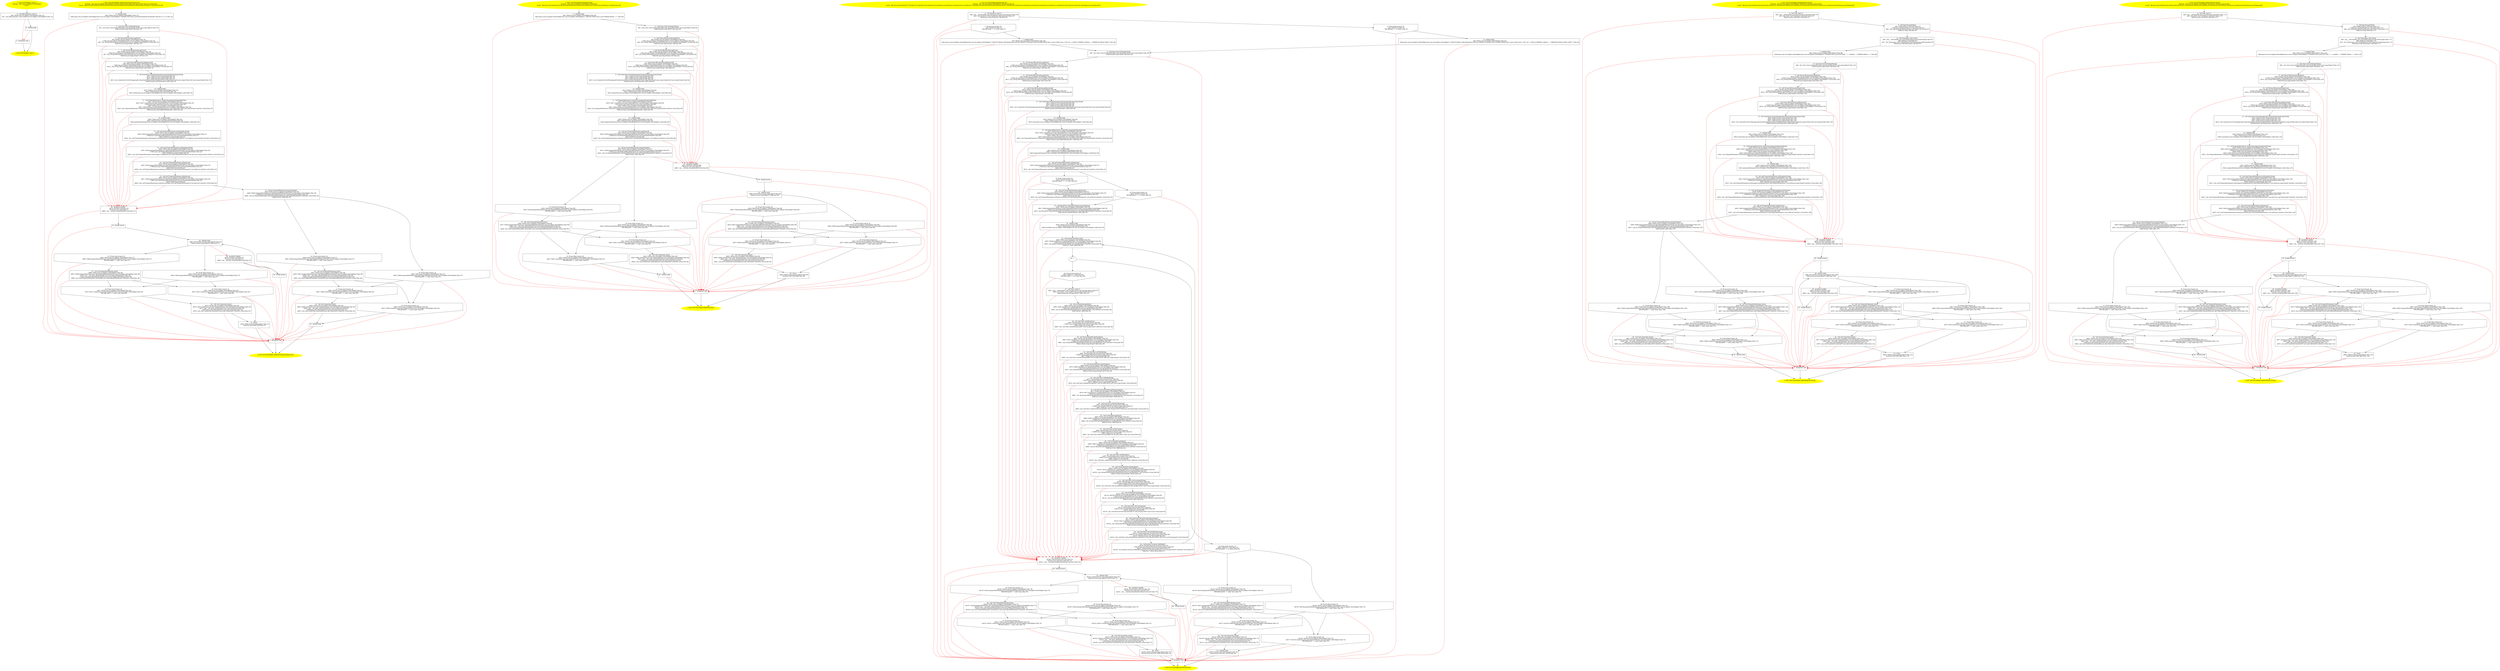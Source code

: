 /* @generated */
digraph cfg {
"com.stn.helpers.NewsHelper.<init>().220f80c377aa4820842fd21df7817372_1" [label="1: Start NewsHelper.<init>()\nFormals:  this:com.stn.helpers.NewsHelper*\nLocals:  \n  " color=yellow style=filled]
	

	 "com.stn.helpers.NewsHelper.<init>().220f80c377aa4820842fd21df7817372_1" -> "com.stn.helpers.NewsHelper.<init>().220f80c377aa4820842fd21df7817372_4" ;
"com.stn.helpers.NewsHelper.<init>().220f80c377aa4820842fd21df7817372_2" [label="2: Exit NewsHelper.<init>() \n  " color=yellow style=filled]
	

"com.stn.helpers.NewsHelper.<init>().220f80c377aa4820842fd21df7817372_3" [label="3:  exceptions sink \n  " shape="box"]
	

	 "com.stn.helpers.NewsHelper.<init>().220f80c377aa4820842fd21df7817372_3" -> "com.stn.helpers.NewsHelper.<init>().220f80c377aa4820842fd21df7817372_2" ;
"com.stn.helpers.NewsHelper.<init>().220f80c377aa4820842fd21df7817372_4" [label="4:  Call DBConnection.<init>() \n   n$0=*&this:com.stn.helpers.NewsHelper* [line 12]\n  n$1=_fun_DBConnection.<init>()(n$0:com.stn.helpers.NewsHelper*) [line 12]\n " shape="box"]
	

	 "com.stn.helpers.NewsHelper.<init>().220f80c377aa4820842fd21df7817372_4" -> "com.stn.helpers.NewsHelper.<init>().220f80c377aa4820842fd21df7817372_5" ;
	 "com.stn.helpers.NewsHelper.<init>().220f80c377aa4820842fd21df7817372_4" -> "com.stn.helpers.NewsHelper.<init>().220f80c377aa4820842fd21df7817372_3" [color="red" ];
"com.stn.helpers.NewsHelper.<init>().220f80c377aa4820842fd21df7817372_5" [label="5:  method_body \n  " shape="box"]
	

	 "com.stn.helpers.NewsHelper.<init>().220f80c377aa4820842fd21df7817372_5" -> "com.stn.helpers.NewsHelper.<init>().220f80c377aa4820842fd21df7817372_2" ;
	 "com.stn.helpers.NewsHelper.<init>().220f80c377aa4820842fd21df7817372_5" -> "com.stn.helpers.NewsHelper.<init>().220f80c377aa4820842fd21df7817372_3" [color="red" ];
"com.stn.helpers.NewsHelper.addNews(java.lang.String,java.lang.String,int,int):void.971d99dfccb679eeaf040f0a69d7ddb1_1" [label="1: Start void NewsHelper.addNews(String,String,int,int)\nFormals:  this:com.stn.helpers.NewsHelper* title:java.lang.String* body:java.lang.String* idUser:int idSerie:int\nLocals:  $bcvar5:void CatchVar138:void $irvar6:void $irvar5:void $irvar4:void $irvar3:void $irvar2:void $irvar1:void $irvar0:void \n  " color=yellow style=filled]
	

	 "com.stn.helpers.NewsHelper.addNews(java.lang.String,java.lang.String,int,int):void.971d99dfccb679eeaf040f0a69d7ddb1_1" -> "com.stn.helpers.NewsHelper.addNews(java.lang.String,java.lang.String,int,int):void.971d99dfccb679eeaf040f0a69d7ddb1_4" ;
"com.stn.helpers.NewsHelper.addNews(java.lang.String,java.lang.String,int,int):void.971d99dfccb679eeaf040f0a69d7ddb1_2" [label="2: Exit void NewsHelper.addNews(String,String,int,int) \n  " color=yellow style=filled]
	

"com.stn.helpers.NewsHelper.addNews(java.lang.String,java.lang.String,int,int):void.971d99dfccb679eeaf040f0a69d7ddb1_3" [label="3:  exceptions sink \n  " shape="box"]
	

	 "com.stn.helpers.NewsHelper.addNews(java.lang.String,java.lang.String,int,int):void.971d99dfccb679eeaf040f0a69d7ddb1_3" -> "com.stn.helpers.NewsHelper.addNews(java.lang.String,java.lang.String,int,int):void.971d99dfccb679eeaf040f0a69d7ddb1_2" ;
"com.stn.helpers.NewsHelper.addNews(java.lang.String,java.lang.String,int,int):void.971d99dfccb679eeaf040f0a69d7ddb1_4" [label="4:  method_body \n   n$0=*&this:com.stn.helpers.NewsHelper* [line 15]\n  *n$0.query:com.stn.helpers.NewsHelper(root com.stn.helpers.NewsHelper)=\"INSERT INTO news_serie(Title,Body,IdUser,IdSerie) VALUES (?,?,?,?)\" [line 15]\n " shape="box"]
	

	 "com.stn.helpers.NewsHelper.addNews(java.lang.String,java.lang.String,int,int):void.971d99dfccb679eeaf040f0a69d7ddb1_4" -> "com.stn.helpers.NewsHelper.addNews(java.lang.String,java.lang.String,int,int):void.971d99dfccb679eeaf040f0a69d7ddb1_5" ;
	 "com.stn.helpers.NewsHelper.addNews(java.lang.String,java.lang.String,int,int):void.971d99dfccb679eeaf040f0a69d7ddb1_4" -> "com.stn.helpers.NewsHelper.addNews(java.lang.String,java.lang.String,int,int):void.971d99dfccb679eeaf040f0a69d7ddb1_3" [color="red" ];
"com.stn.helpers.NewsHelper.addNews(java.lang.String,java.lang.String,int,int):void.971d99dfccb679eeaf040f0a69d7ddb1_5" [label="5:  Call Class Class.forName(String) \n   n$1=_fun_Class Class.forName(String)(\"com.mysql.jdbc.Driver\":java.lang.Object*) [line 18]\n  *&$irvar0:java.lang.Class*=n$1 [line 18]\n " shape="box"]
	

	 "com.stn.helpers.NewsHelper.addNews(java.lang.String,java.lang.String,int,int):void.971d99dfccb679eeaf040f0a69d7ddb1_5" -> "com.stn.helpers.NewsHelper.addNews(java.lang.String,java.lang.String,int,int):void.971d99dfccb679eeaf040f0a69d7ddb1_6" ;
	 "com.stn.helpers.NewsHelper.addNews(java.lang.String,java.lang.String,int,int):void.971d99dfccb679eeaf040f0a69d7ddb1_5" -> "com.stn.helpers.NewsHelper.addNews(java.lang.String,java.lang.String,int,int):void.971d99dfccb679eeaf040f0a69d7ddb1_34" [color="red" ];
"com.stn.helpers.NewsHelper.addNews(java.lang.String,java.lang.String,int,int):void.971d99dfccb679eeaf040f0a69d7ddb1_6" [label="6:  Call String DBConnection.getHost() \n   n$2=*&this:com.stn.helpers.NewsHelper* [line 19]\n  _=*n$2:com.stn.helpers.NewsHelper*(root com.stn.helpers.NewsHelper) [line 19]\n  n$4=_fun_String DBConnection.getHost()(n$2:com.stn.helpers.NewsHelper*) virtual [line 19]\n  *&$irvar1:java.lang.String*=n$4 [line 19]\n " shape="box"]
	

	 "com.stn.helpers.NewsHelper.addNews(java.lang.String,java.lang.String,int,int):void.971d99dfccb679eeaf040f0a69d7ddb1_6" -> "com.stn.helpers.NewsHelper.addNews(java.lang.String,java.lang.String,int,int):void.971d99dfccb679eeaf040f0a69d7ddb1_7" ;
	 "com.stn.helpers.NewsHelper.addNews(java.lang.String,java.lang.String,int,int):void.971d99dfccb679eeaf040f0a69d7ddb1_6" -> "com.stn.helpers.NewsHelper.addNews(java.lang.String,java.lang.String,int,int):void.971d99dfccb679eeaf040f0a69d7ddb1_34" [color="red" ];
"com.stn.helpers.NewsHelper.addNews(java.lang.String,java.lang.String,int,int):void.971d99dfccb679eeaf040f0a69d7ddb1_7" [label="7:  Call String DBConnection.getUser() \n   n$5=*&this:com.stn.helpers.NewsHelper* [line 19]\n  _=*n$5:com.stn.helpers.NewsHelper*(root com.stn.helpers.NewsHelper) [line 19]\n  n$7=_fun_String DBConnection.getUser()(n$5:com.stn.helpers.NewsHelper*) virtual [line 19]\n  *&$irvar2:java.lang.String*=n$7 [line 19]\n " shape="box"]
	

	 "com.stn.helpers.NewsHelper.addNews(java.lang.String,java.lang.String,int,int):void.971d99dfccb679eeaf040f0a69d7ddb1_7" -> "com.stn.helpers.NewsHelper.addNews(java.lang.String,java.lang.String,int,int):void.971d99dfccb679eeaf040f0a69d7ddb1_8" ;
	 "com.stn.helpers.NewsHelper.addNews(java.lang.String,java.lang.String,int,int):void.971d99dfccb679eeaf040f0a69d7ddb1_7" -> "com.stn.helpers.NewsHelper.addNews(java.lang.String,java.lang.String,int,int):void.971d99dfccb679eeaf040f0a69d7ddb1_34" [color="red" ];
"com.stn.helpers.NewsHelper.addNews(java.lang.String,java.lang.String,int,int):void.971d99dfccb679eeaf040f0a69d7ddb1_8" [label="8:  Call String DBConnection.getPassword() \n   n$8=*&this:com.stn.helpers.NewsHelper* [line 19]\n  _=*n$8:com.stn.helpers.NewsHelper*(root com.stn.helpers.NewsHelper) [line 19]\n  n$10=_fun_String DBConnection.getPassword()(n$8:com.stn.helpers.NewsHelper*) virtual [line 19]\n  *&$irvar3:java.lang.String*=n$10 [line 19]\n " shape="box"]
	

	 "com.stn.helpers.NewsHelper.addNews(java.lang.String,java.lang.String,int,int):void.971d99dfccb679eeaf040f0a69d7ddb1_8" -> "com.stn.helpers.NewsHelper.addNews(java.lang.String,java.lang.String,int,int):void.971d99dfccb679eeaf040f0a69d7ddb1_9" ;
	 "com.stn.helpers.NewsHelper.addNews(java.lang.String,java.lang.String,int,int):void.971d99dfccb679eeaf040f0a69d7ddb1_8" -> "com.stn.helpers.NewsHelper.addNews(java.lang.String,java.lang.String,int,int):void.971d99dfccb679eeaf040f0a69d7ddb1_34" [color="red" ];
"com.stn.helpers.NewsHelper.addNews(java.lang.String,java.lang.String,int,int):void.971d99dfccb679eeaf040f0a69d7ddb1_9" [label="9:  Call Connection DriverManager.getConnection(String,String,String) \n   n$11=*&$irvar1:java.lang.String* [line 19]\n  n$12=*&$irvar2:java.lang.String* [line 19]\n  n$13=*&$irvar3:java.lang.String* [line 19]\n  n$14=_fun_Connection DriverManager.getConnection(String,String,String)(n$11:java.lang.String*,n$12:java.lang.String*,n$13:java.lang.String*) [line 19]\n  *&$irvar4:java.sql.Connection*=n$14 [line 19]\n " shape="box"]
	

	 "com.stn.helpers.NewsHelper.addNews(java.lang.String,java.lang.String,int,int):void.971d99dfccb679eeaf040f0a69d7ddb1_9" -> "com.stn.helpers.NewsHelper.addNews(java.lang.String,java.lang.String,int,int):void.971d99dfccb679eeaf040f0a69d7ddb1_10" ;
	 "com.stn.helpers.NewsHelper.addNews(java.lang.String,java.lang.String,int,int):void.971d99dfccb679eeaf040f0a69d7ddb1_9" -> "com.stn.helpers.NewsHelper.addNews(java.lang.String,java.lang.String,int,int):void.971d99dfccb679eeaf040f0a69d7ddb1_34" [color="red" ];
"com.stn.helpers.NewsHelper.addNews(java.lang.String,java.lang.String,int,int):void.971d99dfccb679eeaf040f0a69d7ddb1_10" [label="10:  method_body \n   n$15=*&this:com.stn.helpers.NewsHelper* [line 19]\n  n$16=*&$irvar4:java.sql.Connection* [line 19]\n  *n$15.connection:com.stn.helpers.NewsHelper(root com.stn.helpers.NewsHelper)=n$16 [line 19]\n " shape="box"]
	

	 "com.stn.helpers.NewsHelper.addNews(java.lang.String,java.lang.String,int,int):void.971d99dfccb679eeaf040f0a69d7ddb1_10" -> "com.stn.helpers.NewsHelper.addNews(java.lang.String,java.lang.String,int,int):void.971d99dfccb679eeaf040f0a69d7ddb1_11" ;
	 "com.stn.helpers.NewsHelper.addNews(java.lang.String,java.lang.String,int,int):void.971d99dfccb679eeaf040f0a69d7ddb1_10" -> "com.stn.helpers.NewsHelper.addNews(java.lang.String,java.lang.String,int,int):void.971d99dfccb679eeaf040f0a69d7ddb1_34" [color="red" ];
"com.stn.helpers.NewsHelper.addNews(java.lang.String,java.lang.String,int,int):void.971d99dfccb679eeaf040f0a69d7ddb1_11" [label="11:  Call PreparedStatement Connection.prepareStatement(String) \n   n$17=*&this:com.stn.helpers.NewsHelper* [line 20]\n  n$18=*n$17.connection:java.sql.Connection*(root com.stn.helpers.NewsHelper) [line 20]\n  _=*n$18:java.sql.Connection*(root java.sql.Connection) [line 20]\n  n$20=*&this:com.stn.helpers.NewsHelper* [line 20]\n  n$21=*n$20.query:java.lang.String*(root com.stn.helpers.NewsHelper) [line 20]\n  n$22=_fun_PreparedStatement Connection.prepareStatement(String)(n$18:java.sql.Connection*,n$21:java.lang.String*) interface virtual [line 20]\n  *&$irvar5:java.sql.PreparedStatement*=n$22 [line 20]\n " shape="box"]
	

	 "com.stn.helpers.NewsHelper.addNews(java.lang.String,java.lang.String,int,int):void.971d99dfccb679eeaf040f0a69d7ddb1_11" -> "com.stn.helpers.NewsHelper.addNews(java.lang.String,java.lang.String,int,int):void.971d99dfccb679eeaf040f0a69d7ddb1_12" ;
	 "com.stn.helpers.NewsHelper.addNews(java.lang.String,java.lang.String,int,int):void.971d99dfccb679eeaf040f0a69d7ddb1_11" -> "com.stn.helpers.NewsHelper.addNews(java.lang.String,java.lang.String,int,int):void.971d99dfccb679eeaf040f0a69d7ddb1_34" [color="red" ];
"com.stn.helpers.NewsHelper.addNews(java.lang.String,java.lang.String,int,int):void.971d99dfccb679eeaf040f0a69d7ddb1_12" [label="12:  method_body \n   n$23=*&this:com.stn.helpers.NewsHelper* [line 20]\n  n$24=*&$irvar5:java.sql.PreparedStatement* [line 20]\n  *n$23.preparedStatement:com.stn.helpers.NewsHelper(root com.stn.helpers.NewsHelper)=n$24 [line 20]\n " shape="box"]
	

	 "com.stn.helpers.NewsHelper.addNews(java.lang.String,java.lang.String,int,int):void.971d99dfccb679eeaf040f0a69d7ddb1_12" -> "com.stn.helpers.NewsHelper.addNews(java.lang.String,java.lang.String,int,int):void.971d99dfccb679eeaf040f0a69d7ddb1_13" ;
	 "com.stn.helpers.NewsHelper.addNews(java.lang.String,java.lang.String,int,int):void.971d99dfccb679eeaf040f0a69d7ddb1_12" -> "com.stn.helpers.NewsHelper.addNews(java.lang.String,java.lang.String,int,int):void.971d99dfccb679eeaf040f0a69d7ddb1_34" [color="red" ];
"com.stn.helpers.NewsHelper.addNews(java.lang.String,java.lang.String,int,int):void.971d99dfccb679eeaf040f0a69d7ddb1_13" [label="13:  Call void PreparedStatement.setString(int,String) \n   n$25=*&this:com.stn.helpers.NewsHelper* [line 21]\n  n$26=*n$25.preparedStatement:java.sql.PreparedStatement*(root com.stn.helpers.NewsHelper) [line 21]\n  _=*n$26:java.sql.PreparedStatement*(root java.sql.PreparedStatement) [line 21]\n  n$28=*&title:java.lang.String* [line 21]\n  n$29=_fun_void PreparedStatement.setString(int,String)(n$26:java.sql.PreparedStatement*,1:int,n$28:java.lang.String*) interface virtual [line 21]\n " shape="box"]
	

	 "com.stn.helpers.NewsHelper.addNews(java.lang.String,java.lang.String,int,int):void.971d99dfccb679eeaf040f0a69d7ddb1_13" -> "com.stn.helpers.NewsHelper.addNews(java.lang.String,java.lang.String,int,int):void.971d99dfccb679eeaf040f0a69d7ddb1_14" ;
	 "com.stn.helpers.NewsHelper.addNews(java.lang.String,java.lang.String,int,int):void.971d99dfccb679eeaf040f0a69d7ddb1_13" -> "com.stn.helpers.NewsHelper.addNews(java.lang.String,java.lang.String,int,int):void.971d99dfccb679eeaf040f0a69d7ddb1_34" [color="red" ];
"com.stn.helpers.NewsHelper.addNews(java.lang.String,java.lang.String,int,int):void.971d99dfccb679eeaf040f0a69d7ddb1_14" [label="14:  Call void PreparedStatement.setString(int,String) \n   n$30=*&this:com.stn.helpers.NewsHelper* [line 22]\n  n$31=*n$30.preparedStatement:java.sql.PreparedStatement*(root com.stn.helpers.NewsHelper) [line 22]\n  _=*n$31:java.sql.PreparedStatement*(root java.sql.PreparedStatement) [line 22]\n  n$33=*&body:java.lang.String* [line 22]\n  n$34=_fun_void PreparedStatement.setString(int,String)(n$31:java.sql.PreparedStatement*,2:int,n$33:java.lang.String*) interface virtual [line 22]\n " shape="box"]
	

	 "com.stn.helpers.NewsHelper.addNews(java.lang.String,java.lang.String,int,int):void.971d99dfccb679eeaf040f0a69d7ddb1_14" -> "com.stn.helpers.NewsHelper.addNews(java.lang.String,java.lang.String,int,int):void.971d99dfccb679eeaf040f0a69d7ddb1_15" ;
	 "com.stn.helpers.NewsHelper.addNews(java.lang.String,java.lang.String,int,int):void.971d99dfccb679eeaf040f0a69d7ddb1_14" -> "com.stn.helpers.NewsHelper.addNews(java.lang.String,java.lang.String,int,int):void.971d99dfccb679eeaf040f0a69d7ddb1_34" [color="red" ];
"com.stn.helpers.NewsHelper.addNews(java.lang.String,java.lang.String,int,int):void.971d99dfccb679eeaf040f0a69d7ddb1_15" [label="15:  Call void PreparedStatement.setInt(int,int) \n   n$35=*&this:com.stn.helpers.NewsHelper* [line 23]\n  n$36=*n$35.preparedStatement:java.sql.PreparedStatement*(root com.stn.helpers.NewsHelper) [line 23]\n  _=*n$36:java.sql.PreparedStatement*(root java.sql.PreparedStatement) [line 23]\n  n$38=*&idUser:int [line 23]\n  n$39=_fun_void PreparedStatement.setInt(int,int)(n$36:java.sql.PreparedStatement*,3:int,n$38:int) interface virtual [line 23]\n " shape="box"]
	

	 "com.stn.helpers.NewsHelper.addNews(java.lang.String,java.lang.String,int,int):void.971d99dfccb679eeaf040f0a69d7ddb1_15" -> "com.stn.helpers.NewsHelper.addNews(java.lang.String,java.lang.String,int,int):void.971d99dfccb679eeaf040f0a69d7ddb1_16" ;
	 "com.stn.helpers.NewsHelper.addNews(java.lang.String,java.lang.String,int,int):void.971d99dfccb679eeaf040f0a69d7ddb1_15" -> "com.stn.helpers.NewsHelper.addNews(java.lang.String,java.lang.String,int,int):void.971d99dfccb679eeaf040f0a69d7ddb1_34" [color="red" ];
"com.stn.helpers.NewsHelper.addNews(java.lang.String,java.lang.String,int,int):void.971d99dfccb679eeaf040f0a69d7ddb1_16" [label="16:  Call void PreparedStatement.setInt(int,int) \n   n$40=*&this:com.stn.helpers.NewsHelper* [line 24]\n  n$41=*n$40.preparedStatement:java.sql.PreparedStatement*(root com.stn.helpers.NewsHelper) [line 24]\n  _=*n$41:java.sql.PreparedStatement*(root java.sql.PreparedStatement) [line 24]\n  n$43=*&idSerie:int [line 24]\n  n$44=_fun_void PreparedStatement.setInt(int,int)(n$41:java.sql.PreparedStatement*,4:int,n$43:int) interface virtual [line 24]\n " shape="box"]
	

	 "com.stn.helpers.NewsHelper.addNews(java.lang.String,java.lang.String,int,int):void.971d99dfccb679eeaf040f0a69d7ddb1_16" -> "com.stn.helpers.NewsHelper.addNews(java.lang.String,java.lang.String,int,int):void.971d99dfccb679eeaf040f0a69d7ddb1_17" ;
	 "com.stn.helpers.NewsHelper.addNews(java.lang.String,java.lang.String,int,int):void.971d99dfccb679eeaf040f0a69d7ddb1_16" -> "com.stn.helpers.NewsHelper.addNews(java.lang.String,java.lang.String,int,int):void.971d99dfccb679eeaf040f0a69d7ddb1_34" [color="red" ];
"com.stn.helpers.NewsHelper.addNews(java.lang.String,java.lang.String,int,int):void.971d99dfccb679eeaf040f0a69d7ddb1_17" [label="17:  Call int PreparedStatement.executeUpdate() \n   n$45=*&this:com.stn.helpers.NewsHelper* [line 25]\n  n$46=*n$45.preparedStatement:java.sql.PreparedStatement*(root com.stn.helpers.NewsHelper) [line 25]\n  _=*n$46:java.sql.PreparedStatement*(root java.sql.PreparedStatement) [line 25]\n  n$48=_fun_int PreparedStatement.executeUpdate()(n$46:java.sql.PreparedStatement*) interface virtual [line 25]\n  *&$irvar6:int=n$48 [line 25]\n " shape="box"]
	

	 "com.stn.helpers.NewsHelper.addNews(java.lang.String,java.lang.String,int,int):void.971d99dfccb679eeaf040f0a69d7ddb1_17" -> "com.stn.helpers.NewsHelper.addNews(java.lang.String,java.lang.String,int,int):void.971d99dfccb679eeaf040f0a69d7ddb1_18" ;
	 "com.stn.helpers.NewsHelper.addNews(java.lang.String,java.lang.String,int,int):void.971d99dfccb679eeaf040f0a69d7ddb1_17" -> "com.stn.helpers.NewsHelper.addNews(java.lang.String,java.lang.String,int,int):void.971d99dfccb679eeaf040f0a69d7ddb1_19" ;
	 "com.stn.helpers.NewsHelper.addNews(java.lang.String,java.lang.String,int,int):void.971d99dfccb679eeaf040f0a69d7ddb1_17" -> "com.stn.helpers.NewsHelper.addNews(java.lang.String,java.lang.String,int,int):void.971d99dfccb679eeaf040f0a69d7ddb1_34" [color="red" ];
"com.stn.helpers.NewsHelper.addNews(java.lang.String,java.lang.String,int,int):void.971d99dfccb679eeaf040f0a69d7ddb1_18" [label="18: Prune (true branch, if) \n   n$49=*&this:com.stn.helpers.NewsHelper* [line 27]\n  n$50=*n$49.preparedStatement:java.sql.PreparedStatement*(root com.stn.helpers.NewsHelper) [line 27]\n  PRUNE(!(n$50 == null), true); [line 27]\n " shape="invhouse"]
	

	 "com.stn.helpers.NewsHelper.addNews(java.lang.String,java.lang.String,int,int):void.971d99dfccb679eeaf040f0a69d7ddb1_18" -> "com.stn.helpers.NewsHelper.addNews(java.lang.String,java.lang.String,int,int):void.971d99dfccb679eeaf040f0a69d7ddb1_20" ;
	 "com.stn.helpers.NewsHelper.addNews(java.lang.String,java.lang.String,int,int):void.971d99dfccb679eeaf040f0a69d7ddb1_18" -> "com.stn.helpers.NewsHelper.addNews(java.lang.String,java.lang.String,int,int):void.971d99dfccb679eeaf040f0a69d7ddb1_3" [color="red" ];
"com.stn.helpers.NewsHelper.addNews(java.lang.String,java.lang.String,int,int):void.971d99dfccb679eeaf040f0a69d7ddb1_19" [label="19: Prune (false branch, if) \n   n$49=*&this:com.stn.helpers.NewsHelper* [line 27]\n  n$50=*n$49.preparedStatement:java.sql.PreparedStatement*(root com.stn.helpers.NewsHelper) [line 27]\n  PRUNE((n$50 == null), false); [line 27]\n " shape="invhouse"]
	

	 "com.stn.helpers.NewsHelper.addNews(java.lang.String,java.lang.String,int,int):void.971d99dfccb679eeaf040f0a69d7ddb1_19" -> "com.stn.helpers.NewsHelper.addNews(java.lang.String,java.lang.String,int,int):void.971d99dfccb679eeaf040f0a69d7ddb1_21" ;
	 "com.stn.helpers.NewsHelper.addNews(java.lang.String,java.lang.String,int,int):void.971d99dfccb679eeaf040f0a69d7ddb1_19" -> "com.stn.helpers.NewsHelper.addNews(java.lang.String,java.lang.String,int,int):void.971d99dfccb679eeaf040f0a69d7ddb1_22" ;
	 "com.stn.helpers.NewsHelper.addNews(java.lang.String,java.lang.String,int,int):void.971d99dfccb679eeaf040f0a69d7ddb1_19" -> "com.stn.helpers.NewsHelper.addNews(java.lang.String,java.lang.String,int,int):void.971d99dfccb679eeaf040f0a69d7ddb1_3" [color="red" ];
"com.stn.helpers.NewsHelper.addNews(java.lang.String,java.lang.String,int,int):void.971d99dfccb679eeaf040f0a69d7ddb1_20" [label="20:  Call void PreparedStatement.close() \n   n$51=*&this:com.stn.helpers.NewsHelper* [line 28]\n  n$52=*n$51.preparedStatement:java.sql.PreparedStatement*(root com.stn.helpers.NewsHelper) [line 28]\n  n$55=_fun___set_mem_attribute(n$52:java.sql.PreparedStatement*) [line 28]\n  _=*n$52:java.sql.PreparedStatement*(root java.sql.PreparedStatement) [line 28]\n  n$54=_fun_void PreparedStatement.close()(n$52:java.sql.PreparedStatement*) interface virtual [line 28]\n " shape="box"]
	

	 "com.stn.helpers.NewsHelper.addNews(java.lang.String,java.lang.String,int,int):void.971d99dfccb679eeaf040f0a69d7ddb1_20" -> "com.stn.helpers.NewsHelper.addNews(java.lang.String,java.lang.String,int,int):void.971d99dfccb679eeaf040f0a69d7ddb1_21" ;
	 "com.stn.helpers.NewsHelper.addNews(java.lang.String,java.lang.String,int,int):void.971d99dfccb679eeaf040f0a69d7ddb1_20" -> "com.stn.helpers.NewsHelper.addNews(java.lang.String,java.lang.String,int,int):void.971d99dfccb679eeaf040f0a69d7ddb1_22" ;
	 "com.stn.helpers.NewsHelper.addNews(java.lang.String,java.lang.String,int,int):void.971d99dfccb679eeaf040f0a69d7ddb1_20" -> "com.stn.helpers.NewsHelper.addNews(java.lang.String,java.lang.String,int,int):void.971d99dfccb679eeaf040f0a69d7ddb1_3" [color="red" ];
"com.stn.helpers.NewsHelper.addNews(java.lang.String,java.lang.String,int,int):void.971d99dfccb679eeaf040f0a69d7ddb1_21" [label="21: Prune (true branch, if) \n   n$56=*&this:com.stn.helpers.NewsHelper* [line 29]\n  n$57=*n$56.connection:java.sql.Connection*(root com.stn.helpers.NewsHelper) [line 29]\n  PRUNE(!(n$57 == null), true); [line 29]\n " shape="invhouse"]
	

	 "com.stn.helpers.NewsHelper.addNews(java.lang.String,java.lang.String,int,int):void.971d99dfccb679eeaf040f0a69d7ddb1_21" -> "com.stn.helpers.NewsHelper.addNews(java.lang.String,java.lang.String,int,int):void.971d99dfccb679eeaf040f0a69d7ddb1_23" ;
	 "com.stn.helpers.NewsHelper.addNews(java.lang.String,java.lang.String,int,int):void.971d99dfccb679eeaf040f0a69d7ddb1_21" -> "com.stn.helpers.NewsHelper.addNews(java.lang.String,java.lang.String,int,int):void.971d99dfccb679eeaf040f0a69d7ddb1_3" [color="red" ];
"com.stn.helpers.NewsHelper.addNews(java.lang.String,java.lang.String,int,int):void.971d99dfccb679eeaf040f0a69d7ddb1_22" [label="22: Prune (false branch, if) \n   n$56=*&this:com.stn.helpers.NewsHelper* [line 29]\n  n$57=*n$56.connection:java.sql.Connection*(root com.stn.helpers.NewsHelper) [line 29]\n  PRUNE((n$57 == null), false); [line 29]\n " shape="invhouse"]
	

	 "com.stn.helpers.NewsHelper.addNews(java.lang.String,java.lang.String,int,int):void.971d99dfccb679eeaf040f0a69d7ddb1_22" -> "com.stn.helpers.NewsHelper.addNews(java.lang.String,java.lang.String,int,int):void.971d99dfccb679eeaf040f0a69d7ddb1_32" ;
	 "com.stn.helpers.NewsHelper.addNews(java.lang.String,java.lang.String,int,int):void.971d99dfccb679eeaf040f0a69d7ddb1_22" -> "com.stn.helpers.NewsHelper.addNews(java.lang.String,java.lang.String,int,int):void.971d99dfccb679eeaf040f0a69d7ddb1_3" [color="red" ];
"com.stn.helpers.NewsHelper.addNews(java.lang.String,java.lang.String,int,int):void.971d99dfccb679eeaf040f0a69d7ddb1_23" [label="23:  Call void Connection.close() \n   n$58=*&this:com.stn.helpers.NewsHelper* [line 30]\n  n$59=*n$58.connection:java.sql.Connection*(root com.stn.helpers.NewsHelper) [line 30]\n  n$62=_fun___set_mem_attribute(n$59:java.sql.Connection*) [line 30]\n  _=*n$59:java.sql.Connection*(root java.sql.Connection) [line 30]\n  n$61=_fun_void Connection.close()(n$59:java.sql.Connection*) interface virtual [line 30]\n " shape="box"]
	

	 "com.stn.helpers.NewsHelper.addNews(java.lang.String,java.lang.String,int,int):void.971d99dfccb679eeaf040f0a69d7ddb1_23" -> "com.stn.helpers.NewsHelper.addNews(java.lang.String,java.lang.String,int,int):void.971d99dfccb679eeaf040f0a69d7ddb1_32" ;
	 "com.stn.helpers.NewsHelper.addNews(java.lang.String,java.lang.String,int,int):void.971d99dfccb679eeaf040f0a69d7ddb1_23" -> "com.stn.helpers.NewsHelper.addNews(java.lang.String,java.lang.String,int,int):void.971d99dfccb679eeaf040f0a69d7ddb1_3" [color="red" ];
"com.stn.helpers.NewsHelper.addNews(java.lang.String,java.lang.String,int,int):void.971d99dfccb679eeaf040f0a69d7ddb1_24" [label="24:  method_body \n   n$63=*&CatchVar138:java.lang.Object* [line 27]\n  *&$bcvar5:java.lang.Object*=n$63 [line 27]\n " shape="box"]
	

	 "com.stn.helpers.NewsHelper.addNews(java.lang.String,java.lang.String,int,int):void.971d99dfccb679eeaf040f0a69d7ddb1_24" -> "com.stn.helpers.NewsHelper.addNews(java.lang.String,java.lang.String,int,int):void.971d99dfccb679eeaf040f0a69d7ddb1_25" ;
	 "com.stn.helpers.NewsHelper.addNews(java.lang.String,java.lang.String,int,int):void.971d99dfccb679eeaf040f0a69d7ddb1_24" -> "com.stn.helpers.NewsHelper.addNews(java.lang.String,java.lang.String,int,int):void.971d99dfccb679eeaf040f0a69d7ddb1_26" ;
	 "com.stn.helpers.NewsHelper.addNews(java.lang.String,java.lang.String,int,int):void.971d99dfccb679eeaf040f0a69d7ddb1_24" -> "com.stn.helpers.NewsHelper.addNews(java.lang.String,java.lang.String,int,int):void.971d99dfccb679eeaf040f0a69d7ddb1_36" [color="red" ];
"com.stn.helpers.NewsHelper.addNews(java.lang.String,java.lang.String,int,int):void.971d99dfccb679eeaf040f0a69d7ddb1_25" [label="25: Prune (true branch, if) \n   n$64=*&this:com.stn.helpers.NewsHelper* [line 27]\n  n$65=*n$64.preparedStatement:java.sql.PreparedStatement*(root com.stn.helpers.NewsHelper) [line 27]\n  PRUNE(!(n$65 == null), true); [line 27]\n " shape="invhouse"]
	

	 "com.stn.helpers.NewsHelper.addNews(java.lang.String,java.lang.String,int,int):void.971d99dfccb679eeaf040f0a69d7ddb1_25" -> "com.stn.helpers.NewsHelper.addNews(java.lang.String,java.lang.String,int,int):void.971d99dfccb679eeaf040f0a69d7ddb1_27" ;
	 "com.stn.helpers.NewsHelper.addNews(java.lang.String,java.lang.String,int,int):void.971d99dfccb679eeaf040f0a69d7ddb1_25" -> "com.stn.helpers.NewsHelper.addNews(java.lang.String,java.lang.String,int,int):void.971d99dfccb679eeaf040f0a69d7ddb1_3" [color="red" ];
"com.stn.helpers.NewsHelper.addNews(java.lang.String,java.lang.String,int,int):void.971d99dfccb679eeaf040f0a69d7ddb1_26" [label="26: Prune (false branch, if) \n   n$64=*&this:com.stn.helpers.NewsHelper* [line 27]\n  n$65=*n$64.preparedStatement:java.sql.PreparedStatement*(root com.stn.helpers.NewsHelper) [line 27]\n  PRUNE((n$65 == null), false); [line 27]\n " shape="invhouse"]
	

	 "com.stn.helpers.NewsHelper.addNews(java.lang.String,java.lang.String,int,int):void.971d99dfccb679eeaf040f0a69d7ddb1_26" -> "com.stn.helpers.NewsHelper.addNews(java.lang.String,java.lang.String,int,int):void.971d99dfccb679eeaf040f0a69d7ddb1_28" ;
	 "com.stn.helpers.NewsHelper.addNews(java.lang.String,java.lang.String,int,int):void.971d99dfccb679eeaf040f0a69d7ddb1_26" -> "com.stn.helpers.NewsHelper.addNews(java.lang.String,java.lang.String,int,int):void.971d99dfccb679eeaf040f0a69d7ddb1_29" ;
	 "com.stn.helpers.NewsHelper.addNews(java.lang.String,java.lang.String,int,int):void.971d99dfccb679eeaf040f0a69d7ddb1_26" -> "com.stn.helpers.NewsHelper.addNews(java.lang.String,java.lang.String,int,int):void.971d99dfccb679eeaf040f0a69d7ddb1_3" [color="red" ];
"com.stn.helpers.NewsHelper.addNews(java.lang.String,java.lang.String,int,int):void.971d99dfccb679eeaf040f0a69d7ddb1_27" [label="27:  Call void PreparedStatement.close() \n   n$66=*&this:com.stn.helpers.NewsHelper* [line 28]\n  n$67=*n$66.preparedStatement:java.sql.PreparedStatement*(root com.stn.helpers.NewsHelper) [line 28]\n  n$70=_fun___set_mem_attribute(n$67:java.sql.PreparedStatement*) [line 28]\n  _=*n$67:java.sql.PreparedStatement*(root java.sql.PreparedStatement) [line 28]\n  n$69=_fun_void PreparedStatement.close()(n$67:java.sql.PreparedStatement*) interface virtual [line 28]\n " shape="box"]
	

	 "com.stn.helpers.NewsHelper.addNews(java.lang.String,java.lang.String,int,int):void.971d99dfccb679eeaf040f0a69d7ddb1_27" -> "com.stn.helpers.NewsHelper.addNews(java.lang.String,java.lang.String,int,int):void.971d99dfccb679eeaf040f0a69d7ddb1_28" ;
	 "com.stn.helpers.NewsHelper.addNews(java.lang.String,java.lang.String,int,int):void.971d99dfccb679eeaf040f0a69d7ddb1_27" -> "com.stn.helpers.NewsHelper.addNews(java.lang.String,java.lang.String,int,int):void.971d99dfccb679eeaf040f0a69d7ddb1_29" ;
	 "com.stn.helpers.NewsHelper.addNews(java.lang.String,java.lang.String,int,int):void.971d99dfccb679eeaf040f0a69d7ddb1_27" -> "com.stn.helpers.NewsHelper.addNews(java.lang.String,java.lang.String,int,int):void.971d99dfccb679eeaf040f0a69d7ddb1_3" [color="red" ];
"com.stn.helpers.NewsHelper.addNews(java.lang.String,java.lang.String,int,int):void.971d99dfccb679eeaf040f0a69d7ddb1_28" [label="28: Prune (true branch, if) \n   n$71=*&this:com.stn.helpers.NewsHelper* [line 29]\n  n$72=*n$71.connection:java.sql.Connection*(root com.stn.helpers.NewsHelper) [line 29]\n  PRUNE(!(n$72 == null), true); [line 29]\n " shape="invhouse"]
	

	 "com.stn.helpers.NewsHelper.addNews(java.lang.String,java.lang.String,int,int):void.971d99dfccb679eeaf040f0a69d7ddb1_28" -> "com.stn.helpers.NewsHelper.addNews(java.lang.String,java.lang.String,int,int):void.971d99dfccb679eeaf040f0a69d7ddb1_30" ;
	 "com.stn.helpers.NewsHelper.addNews(java.lang.String,java.lang.String,int,int):void.971d99dfccb679eeaf040f0a69d7ddb1_28" -> "com.stn.helpers.NewsHelper.addNews(java.lang.String,java.lang.String,int,int):void.971d99dfccb679eeaf040f0a69d7ddb1_3" [color="red" ];
"com.stn.helpers.NewsHelper.addNews(java.lang.String,java.lang.String,int,int):void.971d99dfccb679eeaf040f0a69d7ddb1_29" [label="29: Prune (false branch, if) \n   n$71=*&this:com.stn.helpers.NewsHelper* [line 29]\n  n$72=*n$71.connection:java.sql.Connection*(root com.stn.helpers.NewsHelper) [line 29]\n  PRUNE((n$72 == null), false); [line 29]\n " shape="invhouse"]
	

	 "com.stn.helpers.NewsHelper.addNews(java.lang.String,java.lang.String,int,int):void.971d99dfccb679eeaf040f0a69d7ddb1_29" -> "com.stn.helpers.NewsHelper.addNews(java.lang.String,java.lang.String,int,int):void.971d99dfccb679eeaf040f0a69d7ddb1_31" ;
	 "com.stn.helpers.NewsHelper.addNews(java.lang.String,java.lang.String,int,int):void.971d99dfccb679eeaf040f0a69d7ddb1_29" -> "com.stn.helpers.NewsHelper.addNews(java.lang.String,java.lang.String,int,int):void.971d99dfccb679eeaf040f0a69d7ddb1_3" [color="red" ];
"com.stn.helpers.NewsHelper.addNews(java.lang.String,java.lang.String,int,int):void.971d99dfccb679eeaf040f0a69d7ddb1_30" [label="30:  Call void Connection.close() \n   n$73=*&this:com.stn.helpers.NewsHelper* [line 30]\n  n$74=*n$73.connection:java.sql.Connection*(root com.stn.helpers.NewsHelper) [line 30]\n  n$77=_fun___set_mem_attribute(n$74:java.sql.Connection*) [line 30]\n  _=*n$74:java.sql.Connection*(root java.sql.Connection) [line 30]\n  n$76=_fun_void Connection.close()(n$74:java.sql.Connection*) interface virtual [line 30]\n " shape="box"]
	

	 "com.stn.helpers.NewsHelper.addNews(java.lang.String,java.lang.String,int,int):void.971d99dfccb679eeaf040f0a69d7ddb1_30" -> "com.stn.helpers.NewsHelper.addNews(java.lang.String,java.lang.String,int,int):void.971d99dfccb679eeaf040f0a69d7ddb1_31" ;
	 "com.stn.helpers.NewsHelper.addNews(java.lang.String,java.lang.String,int,int):void.971d99dfccb679eeaf040f0a69d7ddb1_30" -> "com.stn.helpers.NewsHelper.addNews(java.lang.String,java.lang.String,int,int):void.971d99dfccb679eeaf040f0a69d7ddb1_3" [color="red" ];
"com.stn.helpers.NewsHelper.addNews(java.lang.String,java.lang.String,int,int):void.971d99dfccb679eeaf040f0a69d7ddb1_31" [label="31:  throw \n   n$78=*&$bcvar5:java.lang.Object* [line 31]\n  *&return:void=EXN n$78 [line 31]\n " shape="box"]
	

	 "com.stn.helpers.NewsHelper.addNews(java.lang.String,java.lang.String,int,int):void.971d99dfccb679eeaf040f0a69d7ddb1_31" -> "com.stn.helpers.NewsHelper.addNews(java.lang.String,java.lang.String,int,int):void.971d99dfccb679eeaf040f0a69d7ddb1_2" ;
	 "com.stn.helpers.NewsHelper.addNews(java.lang.String,java.lang.String,int,int):void.971d99dfccb679eeaf040f0a69d7ddb1_31" -> "com.stn.helpers.NewsHelper.addNews(java.lang.String,java.lang.String,int,int):void.971d99dfccb679eeaf040f0a69d7ddb1_3" [color="red" ];
"com.stn.helpers.NewsHelper.addNews(java.lang.String,java.lang.String,int,int):void.971d99dfccb679eeaf040f0a69d7ddb1_32" [label="32:  method_body \n  " shape="box"]
	

	 "com.stn.helpers.NewsHelper.addNews(java.lang.String,java.lang.String,int,int):void.971d99dfccb679eeaf040f0a69d7ddb1_32" -> "com.stn.helpers.NewsHelper.addNews(java.lang.String,java.lang.String,int,int):void.971d99dfccb679eeaf040f0a69d7ddb1_2" ;
	 "com.stn.helpers.NewsHelper.addNews(java.lang.String,java.lang.String,int,int):void.971d99dfccb679eeaf040f0a69d7ddb1_32" -> "com.stn.helpers.NewsHelper.addNews(java.lang.String,java.lang.String,int,int):void.971d99dfccb679eeaf040f0a69d7ddb1_3" [color="red" ];
"com.stn.helpers.NewsHelper.addNews(java.lang.String,java.lang.String,int,int):void.971d99dfccb679eeaf040f0a69d7ddb1_33" [label="33:  Finally branch \n  " shape="box"]
	

	 "com.stn.helpers.NewsHelper.addNews(java.lang.String,java.lang.String,int,int):void.971d99dfccb679eeaf040f0a69d7ddb1_33" -> "com.stn.helpers.NewsHelper.addNews(java.lang.String,java.lang.String,int,int):void.971d99dfccb679eeaf040f0a69d7ddb1_24" ;
	 "com.stn.helpers.NewsHelper.addNews(java.lang.String,java.lang.String,int,int):void.971d99dfccb679eeaf040f0a69d7ddb1_33" -> "com.stn.helpers.NewsHelper.addNews(java.lang.String,java.lang.String,int,int):void.971d99dfccb679eeaf040f0a69d7ddb1_3" [color="red" ];
"com.stn.helpers.NewsHelper.addNews(java.lang.String,java.lang.String,int,int):void.971d99dfccb679eeaf040f0a69d7ddb1_34" [label="34:  exception handler \n   n$79=*&return:void [line 27]\n  *&return:void=null [line 27]\n  n$80=_fun___unwrap_exception(n$79:void) [line 27]\n " shape="box"]
	

	 "com.stn.helpers.NewsHelper.addNews(java.lang.String,java.lang.String,int,int):void.971d99dfccb679eeaf040f0a69d7ddb1_34" -> "com.stn.helpers.NewsHelper.addNews(java.lang.String,java.lang.String,int,int):void.971d99dfccb679eeaf040f0a69d7ddb1_33" ;
	 "com.stn.helpers.NewsHelper.addNews(java.lang.String,java.lang.String,int,int):void.971d99dfccb679eeaf040f0a69d7ddb1_34" -> "com.stn.helpers.NewsHelper.addNews(java.lang.String,java.lang.String,int,int):void.971d99dfccb679eeaf040f0a69d7ddb1_3" [color="red" ];
"com.stn.helpers.NewsHelper.addNews(java.lang.String,java.lang.String,int,int):void.971d99dfccb679eeaf040f0a69d7ddb1_35" [label="35:  Finally branch \n  " shape="box"]
	

	 "com.stn.helpers.NewsHelper.addNews(java.lang.String,java.lang.String,int,int):void.971d99dfccb679eeaf040f0a69d7ddb1_35" -> "com.stn.helpers.NewsHelper.addNews(java.lang.String,java.lang.String,int,int):void.971d99dfccb679eeaf040f0a69d7ddb1_24" ;
	 "com.stn.helpers.NewsHelper.addNews(java.lang.String,java.lang.String,int,int):void.971d99dfccb679eeaf040f0a69d7ddb1_35" -> "com.stn.helpers.NewsHelper.addNews(java.lang.String,java.lang.String,int,int):void.971d99dfccb679eeaf040f0a69d7ddb1_3" [color="red" ];
"com.stn.helpers.NewsHelper.addNews(java.lang.String,java.lang.String,int,int):void.971d99dfccb679eeaf040f0a69d7ddb1_36" [label="36:  exception handler \n   n$79=*&return:void [line 27]\n  *&return:void=null [line 27]\n  n$80=_fun___unwrap_exception(n$79:void) [line 27]\n " shape="box"]
	

	 "com.stn.helpers.NewsHelper.addNews(java.lang.String,java.lang.String,int,int):void.971d99dfccb679eeaf040f0a69d7ddb1_36" -> "com.stn.helpers.NewsHelper.addNews(java.lang.String,java.lang.String,int,int):void.971d99dfccb679eeaf040f0a69d7ddb1_35" ;
	 "com.stn.helpers.NewsHelper.addNews(java.lang.String,java.lang.String,int,int):void.971d99dfccb679eeaf040f0a69d7ddb1_36" -> "com.stn.helpers.NewsHelper.addNews(java.lang.String,java.lang.String,int,int):void.971d99dfccb679eeaf040f0a69d7ddb1_3" [color="red" ];
"com.stn.helpers.NewsHelper.deleteNews(int):void.8bf4e4c05289d4a0fed0da5fb63e63ef_1" [label="1: Start void NewsHelper.deleteNews(int)\nFormals:  this:com.stn.helpers.NewsHelper* idNews:int\nLocals:  $bcvar2:void CatchVar104:void $irvar6:void $irvar5:void $irvar4:void $irvar3:void $irvar2:void $irvar1:void $irvar0:void \n  " color=yellow style=filled]
	

	 "com.stn.helpers.NewsHelper.deleteNews(int):void.8bf4e4c05289d4a0fed0da5fb63e63ef_1" -> "com.stn.helpers.NewsHelper.deleteNews(int):void.8bf4e4c05289d4a0fed0da5fb63e63ef_4" ;
"com.stn.helpers.NewsHelper.deleteNews(int):void.8bf4e4c05289d4a0fed0da5fb63e63ef_2" [label="2: Exit void NewsHelper.deleteNews(int) \n  " color=yellow style=filled]
	

"com.stn.helpers.NewsHelper.deleteNews(int):void.8bf4e4c05289d4a0fed0da5fb63e63ef_3" [label="3:  exceptions sink \n  " shape="box"]
	

	 "com.stn.helpers.NewsHelper.deleteNews(int):void.8bf4e4c05289d4a0fed0da5fb63e63ef_3" -> "com.stn.helpers.NewsHelper.deleteNews(int):void.8bf4e4c05289d4a0fed0da5fb63e63ef_2" ;
"com.stn.helpers.NewsHelper.deleteNews(int):void.8bf4e4c05289d4a0fed0da5fb63e63ef_4" [label="4:  method_body \n   n$0=*&this:com.stn.helpers.NewsHelper* [line 80]\n  *n$0.query:com.stn.helpers.NewsHelper(root com.stn.helpers.NewsHelper)=\"DELETE FROM news_serie WHERE IdNews = ?\" [line 80]\n " shape="box"]
	

	 "com.stn.helpers.NewsHelper.deleteNews(int):void.8bf4e4c05289d4a0fed0da5fb63e63ef_4" -> "com.stn.helpers.NewsHelper.deleteNews(int):void.8bf4e4c05289d4a0fed0da5fb63e63ef_5" ;
	 "com.stn.helpers.NewsHelper.deleteNews(int):void.8bf4e4c05289d4a0fed0da5fb63e63ef_4" -> "com.stn.helpers.NewsHelper.deleteNews(int):void.8bf4e4c05289d4a0fed0da5fb63e63ef_3" [color="red" ];
"com.stn.helpers.NewsHelper.deleteNews(int):void.8bf4e4c05289d4a0fed0da5fb63e63ef_5" [label="5:  Call Class Class.forName(String) \n   n$1=_fun_Class Class.forName(String)(\"com.mysql.jdbc.Driver\":java.lang.Object*) [line 83]\n  *&$irvar0:java.lang.Class*=n$1 [line 83]\n " shape="box"]
	

	 "com.stn.helpers.NewsHelper.deleteNews(int):void.8bf4e4c05289d4a0fed0da5fb63e63ef_5" -> "com.stn.helpers.NewsHelper.deleteNews(int):void.8bf4e4c05289d4a0fed0da5fb63e63ef_6" ;
	 "com.stn.helpers.NewsHelper.deleteNews(int):void.8bf4e4c05289d4a0fed0da5fb63e63ef_5" -> "com.stn.helpers.NewsHelper.deleteNews(int):void.8bf4e4c05289d4a0fed0da5fb63e63ef_31" [color="red" ];
"com.stn.helpers.NewsHelper.deleteNews(int):void.8bf4e4c05289d4a0fed0da5fb63e63ef_6" [label="6:  Call String DBConnection.getHost() \n   n$2=*&this:com.stn.helpers.NewsHelper* [line 84]\n  _=*n$2:com.stn.helpers.NewsHelper*(root com.stn.helpers.NewsHelper) [line 84]\n  n$4=_fun_String DBConnection.getHost()(n$2:com.stn.helpers.NewsHelper*) virtual [line 84]\n  *&$irvar1:java.lang.String*=n$4 [line 84]\n " shape="box"]
	

	 "com.stn.helpers.NewsHelper.deleteNews(int):void.8bf4e4c05289d4a0fed0da5fb63e63ef_6" -> "com.stn.helpers.NewsHelper.deleteNews(int):void.8bf4e4c05289d4a0fed0da5fb63e63ef_7" ;
	 "com.stn.helpers.NewsHelper.deleteNews(int):void.8bf4e4c05289d4a0fed0da5fb63e63ef_6" -> "com.stn.helpers.NewsHelper.deleteNews(int):void.8bf4e4c05289d4a0fed0da5fb63e63ef_31" [color="red" ];
"com.stn.helpers.NewsHelper.deleteNews(int):void.8bf4e4c05289d4a0fed0da5fb63e63ef_7" [label="7:  Call String DBConnection.getUser() \n   n$5=*&this:com.stn.helpers.NewsHelper* [line 84]\n  _=*n$5:com.stn.helpers.NewsHelper*(root com.stn.helpers.NewsHelper) [line 84]\n  n$7=_fun_String DBConnection.getUser()(n$5:com.stn.helpers.NewsHelper*) virtual [line 84]\n  *&$irvar2:java.lang.String*=n$7 [line 84]\n " shape="box"]
	

	 "com.stn.helpers.NewsHelper.deleteNews(int):void.8bf4e4c05289d4a0fed0da5fb63e63ef_7" -> "com.stn.helpers.NewsHelper.deleteNews(int):void.8bf4e4c05289d4a0fed0da5fb63e63ef_8" ;
	 "com.stn.helpers.NewsHelper.deleteNews(int):void.8bf4e4c05289d4a0fed0da5fb63e63ef_7" -> "com.stn.helpers.NewsHelper.deleteNews(int):void.8bf4e4c05289d4a0fed0da5fb63e63ef_31" [color="red" ];
"com.stn.helpers.NewsHelper.deleteNews(int):void.8bf4e4c05289d4a0fed0da5fb63e63ef_8" [label="8:  Call String DBConnection.getPassword() \n   n$8=*&this:com.stn.helpers.NewsHelper* [line 84]\n  _=*n$8:com.stn.helpers.NewsHelper*(root com.stn.helpers.NewsHelper) [line 84]\n  n$10=_fun_String DBConnection.getPassword()(n$8:com.stn.helpers.NewsHelper*) virtual [line 84]\n  *&$irvar3:java.lang.String*=n$10 [line 84]\n " shape="box"]
	

	 "com.stn.helpers.NewsHelper.deleteNews(int):void.8bf4e4c05289d4a0fed0da5fb63e63ef_8" -> "com.stn.helpers.NewsHelper.deleteNews(int):void.8bf4e4c05289d4a0fed0da5fb63e63ef_9" ;
	 "com.stn.helpers.NewsHelper.deleteNews(int):void.8bf4e4c05289d4a0fed0da5fb63e63ef_8" -> "com.stn.helpers.NewsHelper.deleteNews(int):void.8bf4e4c05289d4a0fed0da5fb63e63ef_31" [color="red" ];
"com.stn.helpers.NewsHelper.deleteNews(int):void.8bf4e4c05289d4a0fed0da5fb63e63ef_9" [label="9:  Call Connection DriverManager.getConnection(String,String,String) \n   n$11=*&$irvar1:java.lang.String* [line 84]\n  n$12=*&$irvar2:java.lang.String* [line 84]\n  n$13=*&$irvar3:java.lang.String* [line 84]\n  n$14=_fun_Connection DriverManager.getConnection(String,String,String)(n$11:java.lang.String*,n$12:java.lang.String*,n$13:java.lang.String*) [line 84]\n  *&$irvar4:java.sql.Connection*=n$14 [line 84]\n " shape="box"]
	

	 "com.stn.helpers.NewsHelper.deleteNews(int):void.8bf4e4c05289d4a0fed0da5fb63e63ef_9" -> "com.stn.helpers.NewsHelper.deleteNews(int):void.8bf4e4c05289d4a0fed0da5fb63e63ef_10" ;
	 "com.stn.helpers.NewsHelper.deleteNews(int):void.8bf4e4c05289d4a0fed0da5fb63e63ef_9" -> "com.stn.helpers.NewsHelper.deleteNews(int):void.8bf4e4c05289d4a0fed0da5fb63e63ef_31" [color="red" ];
"com.stn.helpers.NewsHelper.deleteNews(int):void.8bf4e4c05289d4a0fed0da5fb63e63ef_10" [label="10:  method_body \n   n$15=*&this:com.stn.helpers.NewsHelper* [line 84]\n  n$16=*&$irvar4:java.sql.Connection* [line 84]\n  *n$15.connection:com.stn.helpers.NewsHelper(root com.stn.helpers.NewsHelper)=n$16 [line 84]\n " shape="box"]
	

	 "com.stn.helpers.NewsHelper.deleteNews(int):void.8bf4e4c05289d4a0fed0da5fb63e63ef_10" -> "com.stn.helpers.NewsHelper.deleteNews(int):void.8bf4e4c05289d4a0fed0da5fb63e63ef_11" ;
	 "com.stn.helpers.NewsHelper.deleteNews(int):void.8bf4e4c05289d4a0fed0da5fb63e63ef_10" -> "com.stn.helpers.NewsHelper.deleteNews(int):void.8bf4e4c05289d4a0fed0da5fb63e63ef_31" [color="red" ];
"com.stn.helpers.NewsHelper.deleteNews(int):void.8bf4e4c05289d4a0fed0da5fb63e63ef_11" [label="11:  Call PreparedStatement Connection.prepareStatement(String) \n   n$17=*&this:com.stn.helpers.NewsHelper* [line 85]\n  n$18=*n$17.connection:java.sql.Connection*(root com.stn.helpers.NewsHelper) [line 85]\n  _=*n$18:java.sql.Connection*(root java.sql.Connection) [line 85]\n  n$20=*&this:com.stn.helpers.NewsHelper* [line 85]\n  n$21=*n$20.query:java.lang.String*(root com.stn.helpers.NewsHelper) [line 85]\n  n$22=_fun_PreparedStatement Connection.prepareStatement(String)(n$18:java.sql.Connection*,n$21:java.lang.String*) interface virtual [line 85]\n  *&$irvar5:java.sql.PreparedStatement*=n$22 [line 85]\n " shape="box"]
	

	 "com.stn.helpers.NewsHelper.deleteNews(int):void.8bf4e4c05289d4a0fed0da5fb63e63ef_11" -> "com.stn.helpers.NewsHelper.deleteNews(int):void.8bf4e4c05289d4a0fed0da5fb63e63ef_12" ;
	 "com.stn.helpers.NewsHelper.deleteNews(int):void.8bf4e4c05289d4a0fed0da5fb63e63ef_11" -> "com.stn.helpers.NewsHelper.deleteNews(int):void.8bf4e4c05289d4a0fed0da5fb63e63ef_31" [color="red" ];
"com.stn.helpers.NewsHelper.deleteNews(int):void.8bf4e4c05289d4a0fed0da5fb63e63ef_12" [label="12:  method_body \n   n$23=*&this:com.stn.helpers.NewsHelper* [line 85]\n  n$24=*&$irvar5:java.sql.PreparedStatement* [line 85]\n  *n$23.preparedStatement:com.stn.helpers.NewsHelper(root com.stn.helpers.NewsHelper)=n$24 [line 85]\n " shape="box"]
	

	 "com.stn.helpers.NewsHelper.deleteNews(int):void.8bf4e4c05289d4a0fed0da5fb63e63ef_12" -> "com.stn.helpers.NewsHelper.deleteNews(int):void.8bf4e4c05289d4a0fed0da5fb63e63ef_13" ;
	 "com.stn.helpers.NewsHelper.deleteNews(int):void.8bf4e4c05289d4a0fed0da5fb63e63ef_12" -> "com.stn.helpers.NewsHelper.deleteNews(int):void.8bf4e4c05289d4a0fed0da5fb63e63ef_31" [color="red" ];
"com.stn.helpers.NewsHelper.deleteNews(int):void.8bf4e4c05289d4a0fed0da5fb63e63ef_13" [label="13:  Call void PreparedStatement.setInt(int,int) \n   n$25=*&this:com.stn.helpers.NewsHelper* [line 86]\n  n$26=*n$25.preparedStatement:java.sql.PreparedStatement*(root com.stn.helpers.NewsHelper) [line 86]\n  _=*n$26:java.sql.PreparedStatement*(root java.sql.PreparedStatement) [line 86]\n  n$28=*&idNews:int [line 86]\n  n$29=_fun_void PreparedStatement.setInt(int,int)(n$26:java.sql.PreparedStatement*,1:int,n$28:int) interface virtual [line 86]\n " shape="box"]
	

	 "com.stn.helpers.NewsHelper.deleteNews(int):void.8bf4e4c05289d4a0fed0da5fb63e63ef_13" -> "com.stn.helpers.NewsHelper.deleteNews(int):void.8bf4e4c05289d4a0fed0da5fb63e63ef_14" ;
	 "com.stn.helpers.NewsHelper.deleteNews(int):void.8bf4e4c05289d4a0fed0da5fb63e63ef_13" -> "com.stn.helpers.NewsHelper.deleteNews(int):void.8bf4e4c05289d4a0fed0da5fb63e63ef_31" [color="red" ];
"com.stn.helpers.NewsHelper.deleteNews(int):void.8bf4e4c05289d4a0fed0da5fb63e63ef_14" [label="14:  Call int PreparedStatement.executeUpdate() \n   n$30=*&this:com.stn.helpers.NewsHelper* [line 87]\n  n$31=*n$30.preparedStatement:java.sql.PreparedStatement*(root com.stn.helpers.NewsHelper) [line 87]\n  _=*n$31:java.sql.PreparedStatement*(root java.sql.PreparedStatement) [line 87]\n  n$33=_fun_int PreparedStatement.executeUpdate()(n$31:java.sql.PreparedStatement*) interface virtual [line 87]\n  *&$irvar6:int=n$33 [line 87]\n " shape="box"]
	

	 "com.stn.helpers.NewsHelper.deleteNews(int):void.8bf4e4c05289d4a0fed0da5fb63e63ef_14" -> "com.stn.helpers.NewsHelper.deleteNews(int):void.8bf4e4c05289d4a0fed0da5fb63e63ef_15" ;
	 "com.stn.helpers.NewsHelper.deleteNews(int):void.8bf4e4c05289d4a0fed0da5fb63e63ef_14" -> "com.stn.helpers.NewsHelper.deleteNews(int):void.8bf4e4c05289d4a0fed0da5fb63e63ef_16" ;
	 "com.stn.helpers.NewsHelper.deleteNews(int):void.8bf4e4c05289d4a0fed0da5fb63e63ef_14" -> "com.stn.helpers.NewsHelper.deleteNews(int):void.8bf4e4c05289d4a0fed0da5fb63e63ef_31" [color="red" ];
"com.stn.helpers.NewsHelper.deleteNews(int):void.8bf4e4c05289d4a0fed0da5fb63e63ef_15" [label="15: Prune (true branch, if) \n   n$34=*&this:com.stn.helpers.NewsHelper* [line 89]\n  n$35=*n$34.preparedStatement:java.sql.PreparedStatement*(root com.stn.helpers.NewsHelper) [line 89]\n  PRUNE(!(n$35 == null), true); [line 89]\n " shape="invhouse"]
	

	 "com.stn.helpers.NewsHelper.deleteNews(int):void.8bf4e4c05289d4a0fed0da5fb63e63ef_15" -> "com.stn.helpers.NewsHelper.deleteNews(int):void.8bf4e4c05289d4a0fed0da5fb63e63ef_17" ;
	 "com.stn.helpers.NewsHelper.deleteNews(int):void.8bf4e4c05289d4a0fed0da5fb63e63ef_15" -> "com.stn.helpers.NewsHelper.deleteNews(int):void.8bf4e4c05289d4a0fed0da5fb63e63ef_3" [color="red" ];
"com.stn.helpers.NewsHelper.deleteNews(int):void.8bf4e4c05289d4a0fed0da5fb63e63ef_16" [label="16: Prune (false branch, if) \n   n$34=*&this:com.stn.helpers.NewsHelper* [line 89]\n  n$35=*n$34.preparedStatement:java.sql.PreparedStatement*(root com.stn.helpers.NewsHelper) [line 89]\n  PRUNE((n$35 == null), false); [line 89]\n " shape="invhouse"]
	

	 "com.stn.helpers.NewsHelper.deleteNews(int):void.8bf4e4c05289d4a0fed0da5fb63e63ef_16" -> "com.stn.helpers.NewsHelper.deleteNews(int):void.8bf4e4c05289d4a0fed0da5fb63e63ef_18" ;
	 "com.stn.helpers.NewsHelper.deleteNews(int):void.8bf4e4c05289d4a0fed0da5fb63e63ef_16" -> "com.stn.helpers.NewsHelper.deleteNews(int):void.8bf4e4c05289d4a0fed0da5fb63e63ef_19" ;
	 "com.stn.helpers.NewsHelper.deleteNews(int):void.8bf4e4c05289d4a0fed0da5fb63e63ef_16" -> "com.stn.helpers.NewsHelper.deleteNews(int):void.8bf4e4c05289d4a0fed0da5fb63e63ef_3" [color="red" ];
"com.stn.helpers.NewsHelper.deleteNews(int):void.8bf4e4c05289d4a0fed0da5fb63e63ef_17" [label="17:  Call void PreparedStatement.close() \n   n$36=*&this:com.stn.helpers.NewsHelper* [line 90]\n  n$37=*n$36.preparedStatement:java.sql.PreparedStatement*(root com.stn.helpers.NewsHelper) [line 90]\n  n$40=_fun___set_mem_attribute(n$37:java.sql.PreparedStatement*) [line 90]\n  _=*n$37:java.sql.PreparedStatement*(root java.sql.PreparedStatement) [line 90]\n  n$39=_fun_void PreparedStatement.close()(n$37:java.sql.PreparedStatement*) interface virtual [line 90]\n " shape="box"]
	

	 "com.stn.helpers.NewsHelper.deleteNews(int):void.8bf4e4c05289d4a0fed0da5fb63e63ef_17" -> "com.stn.helpers.NewsHelper.deleteNews(int):void.8bf4e4c05289d4a0fed0da5fb63e63ef_18" ;
	 "com.stn.helpers.NewsHelper.deleteNews(int):void.8bf4e4c05289d4a0fed0da5fb63e63ef_17" -> "com.stn.helpers.NewsHelper.deleteNews(int):void.8bf4e4c05289d4a0fed0da5fb63e63ef_19" ;
	 "com.stn.helpers.NewsHelper.deleteNews(int):void.8bf4e4c05289d4a0fed0da5fb63e63ef_17" -> "com.stn.helpers.NewsHelper.deleteNews(int):void.8bf4e4c05289d4a0fed0da5fb63e63ef_3" [color="red" ];
"com.stn.helpers.NewsHelper.deleteNews(int):void.8bf4e4c05289d4a0fed0da5fb63e63ef_18" [label="18: Prune (true branch, if) \n   n$41=*&this:com.stn.helpers.NewsHelper* [line 91]\n  n$42=*n$41.connection:java.sql.Connection*(root com.stn.helpers.NewsHelper) [line 91]\n  PRUNE(!(n$42 == null), true); [line 91]\n " shape="invhouse"]
	

	 "com.stn.helpers.NewsHelper.deleteNews(int):void.8bf4e4c05289d4a0fed0da5fb63e63ef_18" -> "com.stn.helpers.NewsHelper.deleteNews(int):void.8bf4e4c05289d4a0fed0da5fb63e63ef_20" ;
	 "com.stn.helpers.NewsHelper.deleteNews(int):void.8bf4e4c05289d4a0fed0da5fb63e63ef_18" -> "com.stn.helpers.NewsHelper.deleteNews(int):void.8bf4e4c05289d4a0fed0da5fb63e63ef_3" [color="red" ];
"com.stn.helpers.NewsHelper.deleteNews(int):void.8bf4e4c05289d4a0fed0da5fb63e63ef_19" [label="19: Prune (false branch, if) \n   n$41=*&this:com.stn.helpers.NewsHelper* [line 91]\n  n$42=*n$41.connection:java.sql.Connection*(root com.stn.helpers.NewsHelper) [line 91]\n  PRUNE((n$42 == null), false); [line 91]\n " shape="invhouse"]
	

	 "com.stn.helpers.NewsHelper.deleteNews(int):void.8bf4e4c05289d4a0fed0da5fb63e63ef_19" -> "com.stn.helpers.NewsHelper.deleteNews(int):void.8bf4e4c05289d4a0fed0da5fb63e63ef_29" ;
	 "com.stn.helpers.NewsHelper.deleteNews(int):void.8bf4e4c05289d4a0fed0da5fb63e63ef_19" -> "com.stn.helpers.NewsHelper.deleteNews(int):void.8bf4e4c05289d4a0fed0da5fb63e63ef_3" [color="red" ];
"com.stn.helpers.NewsHelper.deleteNews(int):void.8bf4e4c05289d4a0fed0da5fb63e63ef_20" [label="20:  Call void Connection.close() \n   n$43=*&this:com.stn.helpers.NewsHelper* [line 92]\n  n$44=*n$43.connection:java.sql.Connection*(root com.stn.helpers.NewsHelper) [line 92]\n  n$47=_fun___set_mem_attribute(n$44:java.sql.Connection*) [line 92]\n  _=*n$44:java.sql.Connection*(root java.sql.Connection) [line 92]\n  n$46=_fun_void Connection.close()(n$44:java.sql.Connection*) interface virtual [line 92]\n " shape="box"]
	

	 "com.stn.helpers.NewsHelper.deleteNews(int):void.8bf4e4c05289d4a0fed0da5fb63e63ef_20" -> "com.stn.helpers.NewsHelper.deleteNews(int):void.8bf4e4c05289d4a0fed0da5fb63e63ef_29" ;
	 "com.stn.helpers.NewsHelper.deleteNews(int):void.8bf4e4c05289d4a0fed0da5fb63e63ef_20" -> "com.stn.helpers.NewsHelper.deleteNews(int):void.8bf4e4c05289d4a0fed0da5fb63e63ef_3" [color="red" ];
"com.stn.helpers.NewsHelper.deleteNews(int):void.8bf4e4c05289d4a0fed0da5fb63e63ef_21" [label="21:  method_body \n   n$48=*&CatchVar104:java.lang.Object* [line 89]\n  *&$bcvar2:java.lang.Object*=n$48 [line 89]\n " shape="box"]
	

	 "com.stn.helpers.NewsHelper.deleteNews(int):void.8bf4e4c05289d4a0fed0da5fb63e63ef_21" -> "com.stn.helpers.NewsHelper.deleteNews(int):void.8bf4e4c05289d4a0fed0da5fb63e63ef_22" ;
	 "com.stn.helpers.NewsHelper.deleteNews(int):void.8bf4e4c05289d4a0fed0da5fb63e63ef_21" -> "com.stn.helpers.NewsHelper.deleteNews(int):void.8bf4e4c05289d4a0fed0da5fb63e63ef_23" ;
	 "com.stn.helpers.NewsHelper.deleteNews(int):void.8bf4e4c05289d4a0fed0da5fb63e63ef_21" -> "com.stn.helpers.NewsHelper.deleteNews(int):void.8bf4e4c05289d4a0fed0da5fb63e63ef_3" [color="red" ];
"com.stn.helpers.NewsHelper.deleteNews(int):void.8bf4e4c05289d4a0fed0da5fb63e63ef_22" [label="22: Prune (true branch, if) \n   n$49=*&this:com.stn.helpers.NewsHelper* [line 89]\n  n$50=*n$49.preparedStatement:java.sql.PreparedStatement*(root com.stn.helpers.NewsHelper) [line 89]\n  PRUNE(!(n$50 == null), true); [line 89]\n " shape="invhouse"]
	

	 "com.stn.helpers.NewsHelper.deleteNews(int):void.8bf4e4c05289d4a0fed0da5fb63e63ef_22" -> "com.stn.helpers.NewsHelper.deleteNews(int):void.8bf4e4c05289d4a0fed0da5fb63e63ef_24" ;
	 "com.stn.helpers.NewsHelper.deleteNews(int):void.8bf4e4c05289d4a0fed0da5fb63e63ef_22" -> "com.stn.helpers.NewsHelper.deleteNews(int):void.8bf4e4c05289d4a0fed0da5fb63e63ef_3" [color="red" ];
"com.stn.helpers.NewsHelper.deleteNews(int):void.8bf4e4c05289d4a0fed0da5fb63e63ef_23" [label="23: Prune (false branch, if) \n   n$49=*&this:com.stn.helpers.NewsHelper* [line 89]\n  n$50=*n$49.preparedStatement:java.sql.PreparedStatement*(root com.stn.helpers.NewsHelper) [line 89]\n  PRUNE((n$50 == null), false); [line 89]\n " shape="invhouse"]
	

	 "com.stn.helpers.NewsHelper.deleteNews(int):void.8bf4e4c05289d4a0fed0da5fb63e63ef_23" -> "com.stn.helpers.NewsHelper.deleteNews(int):void.8bf4e4c05289d4a0fed0da5fb63e63ef_25" ;
	 "com.stn.helpers.NewsHelper.deleteNews(int):void.8bf4e4c05289d4a0fed0da5fb63e63ef_23" -> "com.stn.helpers.NewsHelper.deleteNews(int):void.8bf4e4c05289d4a0fed0da5fb63e63ef_26" ;
	 "com.stn.helpers.NewsHelper.deleteNews(int):void.8bf4e4c05289d4a0fed0da5fb63e63ef_23" -> "com.stn.helpers.NewsHelper.deleteNews(int):void.8bf4e4c05289d4a0fed0da5fb63e63ef_3" [color="red" ];
"com.stn.helpers.NewsHelper.deleteNews(int):void.8bf4e4c05289d4a0fed0da5fb63e63ef_24" [label="24:  Call void PreparedStatement.close() \n   n$51=*&this:com.stn.helpers.NewsHelper* [line 90]\n  n$52=*n$51.preparedStatement:java.sql.PreparedStatement*(root com.stn.helpers.NewsHelper) [line 90]\n  n$55=_fun___set_mem_attribute(n$52:java.sql.PreparedStatement*) [line 90]\n  _=*n$52:java.sql.PreparedStatement*(root java.sql.PreparedStatement) [line 90]\n  n$54=_fun_void PreparedStatement.close()(n$52:java.sql.PreparedStatement*) interface virtual [line 90]\n " shape="box"]
	

	 "com.stn.helpers.NewsHelper.deleteNews(int):void.8bf4e4c05289d4a0fed0da5fb63e63ef_24" -> "com.stn.helpers.NewsHelper.deleteNews(int):void.8bf4e4c05289d4a0fed0da5fb63e63ef_25" ;
	 "com.stn.helpers.NewsHelper.deleteNews(int):void.8bf4e4c05289d4a0fed0da5fb63e63ef_24" -> "com.stn.helpers.NewsHelper.deleteNews(int):void.8bf4e4c05289d4a0fed0da5fb63e63ef_26" ;
	 "com.stn.helpers.NewsHelper.deleteNews(int):void.8bf4e4c05289d4a0fed0da5fb63e63ef_24" -> "com.stn.helpers.NewsHelper.deleteNews(int):void.8bf4e4c05289d4a0fed0da5fb63e63ef_3" [color="red" ];
"com.stn.helpers.NewsHelper.deleteNews(int):void.8bf4e4c05289d4a0fed0da5fb63e63ef_25" [label="25: Prune (true branch, if) \n   n$56=*&this:com.stn.helpers.NewsHelper* [line 91]\n  n$57=*n$56.connection:java.sql.Connection*(root com.stn.helpers.NewsHelper) [line 91]\n  PRUNE(!(n$57 == null), true); [line 91]\n " shape="invhouse"]
	

	 "com.stn.helpers.NewsHelper.deleteNews(int):void.8bf4e4c05289d4a0fed0da5fb63e63ef_25" -> "com.stn.helpers.NewsHelper.deleteNews(int):void.8bf4e4c05289d4a0fed0da5fb63e63ef_27" ;
	 "com.stn.helpers.NewsHelper.deleteNews(int):void.8bf4e4c05289d4a0fed0da5fb63e63ef_25" -> "com.stn.helpers.NewsHelper.deleteNews(int):void.8bf4e4c05289d4a0fed0da5fb63e63ef_3" [color="red" ];
"com.stn.helpers.NewsHelper.deleteNews(int):void.8bf4e4c05289d4a0fed0da5fb63e63ef_26" [label="26: Prune (false branch, if) \n   n$56=*&this:com.stn.helpers.NewsHelper* [line 91]\n  n$57=*n$56.connection:java.sql.Connection*(root com.stn.helpers.NewsHelper) [line 91]\n  PRUNE((n$57 == null), false); [line 91]\n " shape="invhouse"]
	

	 "com.stn.helpers.NewsHelper.deleteNews(int):void.8bf4e4c05289d4a0fed0da5fb63e63ef_26" -> "com.stn.helpers.NewsHelper.deleteNews(int):void.8bf4e4c05289d4a0fed0da5fb63e63ef_28" ;
	 "com.stn.helpers.NewsHelper.deleteNews(int):void.8bf4e4c05289d4a0fed0da5fb63e63ef_26" -> "com.stn.helpers.NewsHelper.deleteNews(int):void.8bf4e4c05289d4a0fed0da5fb63e63ef_3" [color="red" ];
"com.stn.helpers.NewsHelper.deleteNews(int):void.8bf4e4c05289d4a0fed0da5fb63e63ef_27" [label="27:  Call void Connection.close() \n   n$58=*&this:com.stn.helpers.NewsHelper* [line 92]\n  n$59=*n$58.connection:java.sql.Connection*(root com.stn.helpers.NewsHelper) [line 92]\n  n$62=_fun___set_mem_attribute(n$59:java.sql.Connection*) [line 92]\n  _=*n$59:java.sql.Connection*(root java.sql.Connection) [line 92]\n  n$61=_fun_void Connection.close()(n$59:java.sql.Connection*) interface virtual [line 92]\n " shape="box"]
	

	 "com.stn.helpers.NewsHelper.deleteNews(int):void.8bf4e4c05289d4a0fed0da5fb63e63ef_27" -> "com.stn.helpers.NewsHelper.deleteNews(int):void.8bf4e4c05289d4a0fed0da5fb63e63ef_28" ;
	 "com.stn.helpers.NewsHelper.deleteNews(int):void.8bf4e4c05289d4a0fed0da5fb63e63ef_27" -> "com.stn.helpers.NewsHelper.deleteNews(int):void.8bf4e4c05289d4a0fed0da5fb63e63ef_3" [color="red" ];
"com.stn.helpers.NewsHelper.deleteNews(int):void.8bf4e4c05289d4a0fed0da5fb63e63ef_28" [label="28:  throw \n   n$63=*&$bcvar2:java.lang.Object* [line 93]\n  *&return:void=EXN n$63 [line 93]\n " shape="box"]
	

	 "com.stn.helpers.NewsHelper.deleteNews(int):void.8bf4e4c05289d4a0fed0da5fb63e63ef_28" -> "com.stn.helpers.NewsHelper.deleteNews(int):void.8bf4e4c05289d4a0fed0da5fb63e63ef_2" ;
	 "com.stn.helpers.NewsHelper.deleteNews(int):void.8bf4e4c05289d4a0fed0da5fb63e63ef_28" -> "com.stn.helpers.NewsHelper.deleteNews(int):void.8bf4e4c05289d4a0fed0da5fb63e63ef_3" [color="red" ];
"com.stn.helpers.NewsHelper.deleteNews(int):void.8bf4e4c05289d4a0fed0da5fb63e63ef_29" [label="29:  method_body \n  " shape="box"]
	

	 "com.stn.helpers.NewsHelper.deleteNews(int):void.8bf4e4c05289d4a0fed0da5fb63e63ef_29" -> "com.stn.helpers.NewsHelper.deleteNews(int):void.8bf4e4c05289d4a0fed0da5fb63e63ef_2" ;
	 "com.stn.helpers.NewsHelper.deleteNews(int):void.8bf4e4c05289d4a0fed0da5fb63e63ef_29" -> "com.stn.helpers.NewsHelper.deleteNews(int):void.8bf4e4c05289d4a0fed0da5fb63e63ef_3" [color="red" ];
"com.stn.helpers.NewsHelper.deleteNews(int):void.8bf4e4c05289d4a0fed0da5fb63e63ef_30" [label="30:  Finally branch \n  " shape="box"]
	

	 "com.stn.helpers.NewsHelper.deleteNews(int):void.8bf4e4c05289d4a0fed0da5fb63e63ef_30" -> "com.stn.helpers.NewsHelper.deleteNews(int):void.8bf4e4c05289d4a0fed0da5fb63e63ef_21" ;
	 "com.stn.helpers.NewsHelper.deleteNews(int):void.8bf4e4c05289d4a0fed0da5fb63e63ef_30" -> "com.stn.helpers.NewsHelper.deleteNews(int):void.8bf4e4c05289d4a0fed0da5fb63e63ef_3" [color="red" ];
"com.stn.helpers.NewsHelper.deleteNews(int):void.8bf4e4c05289d4a0fed0da5fb63e63ef_31" [label="31:  exception handler \n   n$64=*&return:void [line 89]\n  *&return:void=null [line 89]\n  n$65=_fun___unwrap_exception(n$64:void) [line 89]\n " shape="box"]
	

	 "com.stn.helpers.NewsHelper.deleteNews(int):void.8bf4e4c05289d4a0fed0da5fb63e63ef_31" -> "com.stn.helpers.NewsHelper.deleteNews(int):void.8bf4e4c05289d4a0fed0da5fb63e63ef_30" ;
	 "com.stn.helpers.NewsHelper.deleteNews(int):void.8bf4e4c05289d4a0fed0da5fb63e63ef_31" -> "com.stn.helpers.NewsHelper.deleteNews(int):void.8bf4e4c05289d4a0fed0da5fb63e63ef_3" [color="red" ];
"com.stn.helpers.NewsHelper.getNews(int,int):java.util.List.8b5c34f546d5bacee451b9cadb6de6cc_1" [label="1: Start List NewsHelper.getNews(int,int)\nFormals:  this:com.stn.helpers.NewsHelper* idSerie:int limit:int\nLocals:  $bcvar5:void CatchVar317:void $irvar17:void $irvar16:void $irvar15:void $irvar14:void $irvar13:void $irvar12:void $irvar11:void $irvar10:void $irvar9:void $irvar8:void $irvar7:void $irvar6:void $irvar5:void $irvar4:void $irvar3:void $irvar2:void $irvar1:void $irvar0:void news:java.util.List* newstemp:com.stn.pojo.News* \n  " color=yellow style=filled]
	

	 "com.stn.helpers.NewsHelper.getNews(int,int):java.util.List.8b5c34f546d5bacee451b9cadb6de6cc_1" -> "com.stn.helpers.NewsHelper.getNews(int,int):java.util.List.8b5c34f546d5bacee451b9cadb6de6cc_4" ;
"com.stn.helpers.NewsHelper.getNews(int,int):java.util.List.8b5c34f546d5bacee451b9cadb6de6cc_2" [label="2: Exit List NewsHelper.getNews(int,int) \n  " color=yellow style=filled]
	

"com.stn.helpers.NewsHelper.getNews(int,int):java.util.List.8b5c34f546d5bacee451b9cadb6de6cc_3" [label="3:  exceptions sink \n  " shape="box"]
	

	 "com.stn.helpers.NewsHelper.getNews(int,int):java.util.List.8b5c34f546d5bacee451b9cadb6de6cc_3" -> "com.stn.helpers.NewsHelper.getNews(int,int):java.util.List.8b5c34f546d5bacee451b9cadb6de6cc_2" ;
"com.stn.helpers.NewsHelper.getNews(int,int):java.util.List.8b5c34f546d5bacee451b9cadb6de6cc_4" [label="4:  Call ArrayList.<init>() \n   n$0=_fun___new(sizeof(t=java.util.ArrayList):java.util.ArrayList*) [line 35]\n  n$1=_fun_ArrayList.<init>()(n$0:java.util.ArrayList*) [line 35]\n  *&news:java.util.ArrayList*=n$0 [line 35]\n " shape="box"]
	

	 "com.stn.helpers.NewsHelper.getNews(int,int):java.util.List.8b5c34f546d5bacee451b9cadb6de6cc_4" -> "com.stn.helpers.NewsHelper.getNews(int,int):java.util.List.8b5c34f546d5bacee451b9cadb6de6cc_5" ;
	 "com.stn.helpers.NewsHelper.getNews(int,int):java.util.List.8b5c34f546d5bacee451b9cadb6de6cc_4" -> "com.stn.helpers.NewsHelper.getNews(int,int):java.util.List.8b5c34f546d5bacee451b9cadb6de6cc_6" ;
	 "com.stn.helpers.NewsHelper.getNews(int,int):java.util.List.8b5c34f546d5bacee451b9cadb6de6cc_4" -> "com.stn.helpers.NewsHelper.getNews(int,int):java.util.List.8b5c34f546d5bacee451b9cadb6de6cc_3" [color="red" ];
"com.stn.helpers.NewsHelper.getNews(int,int):java.util.List.8b5c34f546d5bacee451b9cadb6de6cc_5" [label="5: Prune (true branch, if) \n   n$2=*&limit:int [line 37]\n  PRUNE(!(n$2 != -1), true); [line 37]\n " shape="invhouse"]
	

	 "com.stn.helpers.NewsHelper.getNews(int,int):java.util.List.8b5c34f546d5bacee451b9cadb6de6cc_5" -> "com.stn.helpers.NewsHelper.getNews(int,int):java.util.List.8b5c34f546d5bacee451b9cadb6de6cc_7" ;
	 "com.stn.helpers.NewsHelper.getNews(int,int):java.util.List.8b5c34f546d5bacee451b9cadb6de6cc_5" -> "com.stn.helpers.NewsHelper.getNews(int,int):java.util.List.8b5c34f546d5bacee451b9cadb6de6cc_3" [color="red" ];
"com.stn.helpers.NewsHelper.getNews(int,int):java.util.List.8b5c34f546d5bacee451b9cadb6de6cc_6" [label="6: Prune (false branch, if) \n   n$2=*&limit:int [line 37]\n  PRUNE((n$2 != -1), false); [line 37]\n " shape="invhouse"]
	

	 "com.stn.helpers.NewsHelper.getNews(int,int):java.util.List.8b5c34f546d5bacee451b9cadb6de6cc_6" -> "com.stn.helpers.NewsHelper.getNews(int,int):java.util.List.8b5c34f546d5bacee451b9cadb6de6cc_8" ;
	 "com.stn.helpers.NewsHelper.getNews(int,int):java.util.List.8b5c34f546d5bacee451b9cadb6de6cc_6" -> "com.stn.helpers.NewsHelper.getNews(int,int):java.util.List.8b5c34f546d5bacee451b9cadb6de6cc_3" [color="red" ];
"com.stn.helpers.NewsHelper.getNews(int,int):java.util.List.8b5c34f546d5bacee451b9cadb6de6cc_7" [label="7:  method_body \n   n$3=*&this:com.stn.helpers.NewsHelper* [line 38]\n  *n$3.query:com.stn.helpers.NewsHelper(root com.stn.helpers.NewsHelper)=\"SELECT IdNews,Title,Body,Date,n.IdUser,n.IdSerie,Username,Class,LastEdit FROM news_serie n JOIN users u ON u.Id = n.IdUser WHERE n.idSerie = ? ORDER BY IdNews DESC\" [line 38]\n " shape="box"]
	

	 "com.stn.helpers.NewsHelper.getNews(int,int):java.util.List.8b5c34f546d5bacee451b9cadb6de6cc_7" -> "com.stn.helpers.NewsHelper.getNews(int,int):java.util.List.8b5c34f546d5bacee451b9cadb6de6cc_9" ;
	 "com.stn.helpers.NewsHelper.getNews(int,int):java.util.List.8b5c34f546d5bacee451b9cadb6de6cc_7" -> "com.stn.helpers.NewsHelper.getNews(int,int):java.util.List.8b5c34f546d5bacee451b9cadb6de6cc_3" [color="red" ];
"com.stn.helpers.NewsHelper.getNews(int,int):java.util.List.8b5c34f546d5bacee451b9cadb6de6cc_8" [label="8:  method_body \n   n$4=*&this:com.stn.helpers.NewsHelper* [line 42]\n  *n$4.query:com.stn.helpers.NewsHelper(root com.stn.helpers.NewsHelper)=\"SELECT IdNews,Title,Body,Date,n.IdUser,n.IdSerie,Username,Class,LastEdit FROM news_serie n JOIN users u ON u.Id = n.IdUser WHERE n.idSerie = ? ORDER BY IdNews DESC LIMIT ?\" [line 42]\n " shape="box"]
	

	 "com.stn.helpers.NewsHelper.getNews(int,int):java.util.List.8b5c34f546d5bacee451b9cadb6de6cc_8" -> "com.stn.helpers.NewsHelper.getNews(int,int):java.util.List.8b5c34f546d5bacee451b9cadb6de6cc_9" ;
	 "com.stn.helpers.NewsHelper.getNews(int,int):java.util.List.8b5c34f546d5bacee451b9cadb6de6cc_8" -> "com.stn.helpers.NewsHelper.getNews(int,int):java.util.List.8b5c34f546d5bacee451b9cadb6de6cc_3" [color="red" ];
"com.stn.helpers.NewsHelper.getNews(int,int):java.util.List.8b5c34f546d5bacee451b9cadb6de6cc_9" [label="9:  Call Class Class.forName(String) \n   n$5=_fun_Class Class.forName(String)(\"com.mysql.jdbc.Driver\":java.lang.Object*) [line 48]\n  *&$irvar0:java.lang.Class*=n$5 [line 48]\n " shape="box"]
	

	 "com.stn.helpers.NewsHelper.getNews(int,int):java.util.List.8b5c34f546d5bacee451b9cadb6de6cc_9" -> "com.stn.helpers.NewsHelper.getNews(int,int):java.util.List.8b5c34f546d5bacee451b9cadb6de6cc_10" ;
	 "com.stn.helpers.NewsHelper.getNews(int,int):java.util.List.8b5c34f546d5bacee451b9cadb6de6cc_9" -> "com.stn.helpers.NewsHelper.getNews(int,int):java.util.List.8b5c34f546d5bacee451b9cadb6de6cc_63" [color="red" ];
"com.stn.helpers.NewsHelper.getNews(int,int):java.util.List.8b5c34f546d5bacee451b9cadb6de6cc_10" [label="10:  Call String DBConnection.getHost() \n   n$6=*&this:com.stn.helpers.NewsHelper* [line 49]\n  _=*n$6:com.stn.helpers.NewsHelper*(root com.stn.helpers.NewsHelper) [line 49]\n  n$8=_fun_String DBConnection.getHost()(n$6:com.stn.helpers.NewsHelper*) virtual [line 49]\n  *&$irvar1:java.lang.String*=n$8 [line 49]\n " shape="box"]
	

	 "com.stn.helpers.NewsHelper.getNews(int,int):java.util.List.8b5c34f546d5bacee451b9cadb6de6cc_10" -> "com.stn.helpers.NewsHelper.getNews(int,int):java.util.List.8b5c34f546d5bacee451b9cadb6de6cc_11" ;
	 "com.stn.helpers.NewsHelper.getNews(int,int):java.util.List.8b5c34f546d5bacee451b9cadb6de6cc_10" -> "com.stn.helpers.NewsHelper.getNews(int,int):java.util.List.8b5c34f546d5bacee451b9cadb6de6cc_63" [color="red" ];
"com.stn.helpers.NewsHelper.getNews(int,int):java.util.List.8b5c34f546d5bacee451b9cadb6de6cc_11" [label="11:  Call String DBConnection.getUser() \n   n$9=*&this:com.stn.helpers.NewsHelper* [line 49]\n  _=*n$9:com.stn.helpers.NewsHelper*(root com.stn.helpers.NewsHelper) [line 49]\n  n$11=_fun_String DBConnection.getUser()(n$9:com.stn.helpers.NewsHelper*) virtual [line 49]\n  *&$irvar2:java.lang.String*=n$11 [line 49]\n " shape="box"]
	

	 "com.stn.helpers.NewsHelper.getNews(int,int):java.util.List.8b5c34f546d5bacee451b9cadb6de6cc_11" -> "com.stn.helpers.NewsHelper.getNews(int,int):java.util.List.8b5c34f546d5bacee451b9cadb6de6cc_12" ;
	 "com.stn.helpers.NewsHelper.getNews(int,int):java.util.List.8b5c34f546d5bacee451b9cadb6de6cc_11" -> "com.stn.helpers.NewsHelper.getNews(int,int):java.util.List.8b5c34f546d5bacee451b9cadb6de6cc_63" [color="red" ];
"com.stn.helpers.NewsHelper.getNews(int,int):java.util.List.8b5c34f546d5bacee451b9cadb6de6cc_12" [label="12:  Call String DBConnection.getPassword() \n   n$12=*&this:com.stn.helpers.NewsHelper* [line 49]\n  _=*n$12:com.stn.helpers.NewsHelper*(root com.stn.helpers.NewsHelper) [line 49]\n  n$14=_fun_String DBConnection.getPassword()(n$12:com.stn.helpers.NewsHelper*) virtual [line 49]\n  *&$irvar3:java.lang.String*=n$14 [line 49]\n " shape="box"]
	

	 "com.stn.helpers.NewsHelper.getNews(int,int):java.util.List.8b5c34f546d5bacee451b9cadb6de6cc_12" -> "com.stn.helpers.NewsHelper.getNews(int,int):java.util.List.8b5c34f546d5bacee451b9cadb6de6cc_13" ;
	 "com.stn.helpers.NewsHelper.getNews(int,int):java.util.List.8b5c34f546d5bacee451b9cadb6de6cc_12" -> "com.stn.helpers.NewsHelper.getNews(int,int):java.util.List.8b5c34f546d5bacee451b9cadb6de6cc_63" [color="red" ];
"com.stn.helpers.NewsHelper.getNews(int,int):java.util.List.8b5c34f546d5bacee451b9cadb6de6cc_13" [label="13:  Call Connection DriverManager.getConnection(String,String,String) \n   n$15=*&$irvar1:java.lang.String* [line 49]\n  n$16=*&$irvar2:java.lang.String* [line 49]\n  n$17=*&$irvar3:java.lang.String* [line 49]\n  n$18=_fun_Connection DriverManager.getConnection(String,String,String)(n$15:java.lang.String*,n$16:java.lang.String*,n$17:java.lang.String*) [line 49]\n  *&$irvar4:java.sql.Connection*=n$18 [line 49]\n " shape="box"]
	

	 "com.stn.helpers.NewsHelper.getNews(int,int):java.util.List.8b5c34f546d5bacee451b9cadb6de6cc_13" -> "com.stn.helpers.NewsHelper.getNews(int,int):java.util.List.8b5c34f546d5bacee451b9cadb6de6cc_14" ;
	 "com.stn.helpers.NewsHelper.getNews(int,int):java.util.List.8b5c34f546d5bacee451b9cadb6de6cc_13" -> "com.stn.helpers.NewsHelper.getNews(int,int):java.util.List.8b5c34f546d5bacee451b9cadb6de6cc_63" [color="red" ];
"com.stn.helpers.NewsHelper.getNews(int,int):java.util.List.8b5c34f546d5bacee451b9cadb6de6cc_14" [label="14:  method_body \n   n$19=*&this:com.stn.helpers.NewsHelper* [line 49]\n  n$20=*&$irvar4:java.sql.Connection* [line 49]\n  *n$19.connection:com.stn.helpers.NewsHelper(root com.stn.helpers.NewsHelper)=n$20 [line 49]\n " shape="box"]
	

	 "com.stn.helpers.NewsHelper.getNews(int,int):java.util.List.8b5c34f546d5bacee451b9cadb6de6cc_14" -> "com.stn.helpers.NewsHelper.getNews(int,int):java.util.List.8b5c34f546d5bacee451b9cadb6de6cc_15" ;
	 "com.stn.helpers.NewsHelper.getNews(int,int):java.util.List.8b5c34f546d5bacee451b9cadb6de6cc_14" -> "com.stn.helpers.NewsHelper.getNews(int,int):java.util.List.8b5c34f546d5bacee451b9cadb6de6cc_63" [color="red" ];
"com.stn.helpers.NewsHelper.getNews(int,int):java.util.List.8b5c34f546d5bacee451b9cadb6de6cc_15" [label="15:  Call PreparedStatement Connection.prepareStatement(String) \n   n$21=*&this:com.stn.helpers.NewsHelper* [line 50]\n  n$22=*n$21.connection:java.sql.Connection*(root com.stn.helpers.NewsHelper) [line 50]\n  _=*n$22:java.sql.Connection*(root java.sql.Connection) [line 50]\n  n$24=*&this:com.stn.helpers.NewsHelper* [line 50]\n  n$25=*n$24.query:java.lang.String*(root com.stn.helpers.NewsHelper) [line 50]\n  n$26=_fun_PreparedStatement Connection.prepareStatement(String)(n$22:java.sql.Connection*,n$25:java.lang.String*) interface virtual [line 50]\n  *&$irvar5:java.sql.PreparedStatement*=n$26 [line 50]\n " shape="box"]
	

	 "com.stn.helpers.NewsHelper.getNews(int,int):java.util.List.8b5c34f546d5bacee451b9cadb6de6cc_15" -> "com.stn.helpers.NewsHelper.getNews(int,int):java.util.List.8b5c34f546d5bacee451b9cadb6de6cc_16" ;
	 "com.stn.helpers.NewsHelper.getNews(int,int):java.util.List.8b5c34f546d5bacee451b9cadb6de6cc_15" -> "com.stn.helpers.NewsHelper.getNews(int,int):java.util.List.8b5c34f546d5bacee451b9cadb6de6cc_63" [color="red" ];
"com.stn.helpers.NewsHelper.getNews(int,int):java.util.List.8b5c34f546d5bacee451b9cadb6de6cc_16" [label="16:  method_body \n   n$27=*&this:com.stn.helpers.NewsHelper* [line 50]\n  n$28=*&$irvar5:java.sql.PreparedStatement* [line 50]\n  *n$27.preparedStatement:com.stn.helpers.NewsHelper(root com.stn.helpers.NewsHelper)=n$28 [line 50]\n " shape="box"]
	

	 "com.stn.helpers.NewsHelper.getNews(int,int):java.util.List.8b5c34f546d5bacee451b9cadb6de6cc_16" -> "com.stn.helpers.NewsHelper.getNews(int,int):java.util.List.8b5c34f546d5bacee451b9cadb6de6cc_17" ;
	 "com.stn.helpers.NewsHelper.getNews(int,int):java.util.List.8b5c34f546d5bacee451b9cadb6de6cc_16" -> "com.stn.helpers.NewsHelper.getNews(int,int):java.util.List.8b5c34f546d5bacee451b9cadb6de6cc_63" [color="red" ];
"com.stn.helpers.NewsHelper.getNews(int,int):java.util.List.8b5c34f546d5bacee451b9cadb6de6cc_17" [label="17:  Call void PreparedStatement.setInt(int,int) \n   n$29=*&this:com.stn.helpers.NewsHelper* [line 51]\n  n$30=*n$29.preparedStatement:java.sql.PreparedStatement*(root com.stn.helpers.NewsHelper) [line 51]\n  _=*n$30:java.sql.PreparedStatement*(root java.sql.PreparedStatement) [line 51]\n  n$32=*&idSerie:int [line 51]\n  n$33=_fun_void PreparedStatement.setInt(int,int)(n$30:java.sql.PreparedStatement*,1:int,n$32:int) interface virtual [line 51]\n " shape="box"]
	

	 "com.stn.helpers.NewsHelper.getNews(int,int):java.util.List.8b5c34f546d5bacee451b9cadb6de6cc_17" -> "com.stn.helpers.NewsHelper.getNews(int,int):java.util.List.8b5c34f546d5bacee451b9cadb6de6cc_18" ;
	 "com.stn.helpers.NewsHelper.getNews(int,int):java.util.List.8b5c34f546d5bacee451b9cadb6de6cc_17" -> "com.stn.helpers.NewsHelper.getNews(int,int):java.util.List.8b5c34f546d5bacee451b9cadb6de6cc_19" ;
	 "com.stn.helpers.NewsHelper.getNews(int,int):java.util.List.8b5c34f546d5bacee451b9cadb6de6cc_17" -> "com.stn.helpers.NewsHelper.getNews(int,int):java.util.List.8b5c34f546d5bacee451b9cadb6de6cc_63" [color="red" ];
"com.stn.helpers.NewsHelper.getNews(int,int):java.util.List.8b5c34f546d5bacee451b9cadb6de6cc_18" [label="18: Prune (true branch, if) \n   n$34=*&limit:int [line 52]\n  PRUNE(!(n$34 == -1), true); [line 52]\n " shape="invhouse"]
	

	 "com.stn.helpers.NewsHelper.getNews(int,int):java.util.List.8b5c34f546d5bacee451b9cadb6de6cc_18" -> "com.stn.helpers.NewsHelper.getNews(int,int):java.util.List.8b5c34f546d5bacee451b9cadb6de6cc_20" ;
	 "com.stn.helpers.NewsHelper.getNews(int,int):java.util.List.8b5c34f546d5bacee451b9cadb6de6cc_18" -> "com.stn.helpers.NewsHelper.getNews(int,int):java.util.List.8b5c34f546d5bacee451b9cadb6de6cc_63" [color="red" ];
"com.stn.helpers.NewsHelper.getNews(int,int):java.util.List.8b5c34f546d5bacee451b9cadb6de6cc_19" [label="19: Prune (false branch, if) \n   n$34=*&limit:int [line 52]\n  PRUNE((n$34 == -1), false); [line 52]\n " shape="invhouse"]
	

	 "com.stn.helpers.NewsHelper.getNews(int,int):java.util.List.8b5c34f546d5bacee451b9cadb6de6cc_19" -> "com.stn.helpers.NewsHelper.getNews(int,int):java.util.List.8b5c34f546d5bacee451b9cadb6de6cc_21" ;
	 "com.stn.helpers.NewsHelper.getNews(int,int):java.util.List.8b5c34f546d5bacee451b9cadb6de6cc_19" -> "com.stn.helpers.NewsHelper.getNews(int,int):java.util.List.8b5c34f546d5bacee451b9cadb6de6cc_63" [color="red" ];
"com.stn.helpers.NewsHelper.getNews(int,int):java.util.List.8b5c34f546d5bacee451b9cadb6de6cc_20" [label="20:  Call void PreparedStatement.setInt(int,int) \n   n$35=*&this:com.stn.helpers.NewsHelper* [line 53]\n  n$36=*n$35.preparedStatement:java.sql.PreparedStatement*(root com.stn.helpers.NewsHelper) [line 53]\n  _=*n$36:java.sql.PreparedStatement*(root java.sql.PreparedStatement) [line 53]\n  n$38=*&limit:int [line 53]\n  n$39=_fun_void PreparedStatement.setInt(int,int)(n$36:java.sql.PreparedStatement*,2:int,n$38:int) interface virtual [line 53]\n " shape="box"]
	

	 "com.stn.helpers.NewsHelper.getNews(int,int):java.util.List.8b5c34f546d5bacee451b9cadb6de6cc_20" -> "com.stn.helpers.NewsHelper.getNews(int,int):java.util.List.8b5c34f546d5bacee451b9cadb6de6cc_21" ;
	 "com.stn.helpers.NewsHelper.getNews(int,int):java.util.List.8b5c34f546d5bacee451b9cadb6de6cc_20" -> "com.stn.helpers.NewsHelper.getNews(int,int):java.util.List.8b5c34f546d5bacee451b9cadb6de6cc_63" [color="red" ];
"com.stn.helpers.NewsHelper.getNews(int,int):java.util.List.8b5c34f546d5bacee451b9cadb6de6cc_21" [label="21:  Call ResultSet PreparedStatement.executeQuery() \n   n$40=*&this:com.stn.helpers.NewsHelper* [line 55]\n  n$41=*n$40.preparedStatement:java.sql.PreparedStatement*(root com.stn.helpers.NewsHelper) [line 55]\n  _=*n$41:java.sql.PreparedStatement*(root java.sql.PreparedStatement) [line 55]\n  n$43=_fun_ResultSet PreparedStatement.executeQuery()(n$41:java.sql.PreparedStatement*) interface virtual [line 55]\n  *&$irvar6:java.sql.ResultSet*=n$43 [line 55]\n " shape="box"]
	

	 "com.stn.helpers.NewsHelper.getNews(int,int):java.util.List.8b5c34f546d5bacee451b9cadb6de6cc_21" -> "com.stn.helpers.NewsHelper.getNews(int,int):java.util.List.8b5c34f546d5bacee451b9cadb6de6cc_22" ;
	 "com.stn.helpers.NewsHelper.getNews(int,int):java.util.List.8b5c34f546d5bacee451b9cadb6de6cc_21" -> "com.stn.helpers.NewsHelper.getNews(int,int):java.util.List.8b5c34f546d5bacee451b9cadb6de6cc_63" [color="red" ];
"com.stn.helpers.NewsHelper.getNews(int,int):java.util.List.8b5c34f546d5bacee451b9cadb6de6cc_22" [label="22:  method_body \n   n$44=*&this:com.stn.helpers.NewsHelper* [line 55]\n  n$45=*&$irvar6:java.sql.ResultSet* [line 55]\n  *n$44.resultSet:com.stn.helpers.NewsHelper(root com.stn.helpers.NewsHelper)=n$45 [line 55]\n " shape="box"]
	

	 "com.stn.helpers.NewsHelper.getNews(int,int):java.util.List.8b5c34f546d5bacee451b9cadb6de6cc_22" -> "com.stn.helpers.NewsHelper.getNews(int,int):java.util.List.8b5c34f546d5bacee451b9cadb6de6cc_23" ;
	 "com.stn.helpers.NewsHelper.getNews(int,int):java.util.List.8b5c34f546d5bacee451b9cadb6de6cc_22" -> "com.stn.helpers.NewsHelper.getNews(int,int):java.util.List.8b5c34f546d5bacee451b9cadb6de6cc_63" [color="red" ];
"com.stn.helpers.NewsHelper.getNews(int,int):java.util.List.8b5c34f546d5bacee451b9cadb6de6cc_23" [label="23:  Call boolean ResultSet.next() \n   n$46=*&this:com.stn.helpers.NewsHelper* [line 56]\n  n$47=*n$46.resultSet:java.sql.ResultSet*(root com.stn.helpers.NewsHelper) [line 56]\n  _=*n$47:java.sql.ResultSet*(root java.sql.ResultSet) [line 56]\n  n$49=_fun_boolean ResultSet.next()(n$47:java.sql.ResultSet*) interface virtual [line 56]\n  *&$irvar7:_Bool=n$49 [line 56]\n " shape="box"]
	

	 "com.stn.helpers.NewsHelper.getNews(int,int):java.util.List.8b5c34f546d5bacee451b9cadb6de6cc_23" -> "com.stn.helpers.NewsHelper.getNews(int,int):java.util.List.8b5c34f546d5bacee451b9cadb6de6cc_26" ;
	 "com.stn.helpers.NewsHelper.getNews(int,int):java.util.List.8b5c34f546d5bacee451b9cadb6de6cc_23" -> "com.stn.helpers.NewsHelper.getNews(int,int):java.util.List.8b5c34f546d5bacee451b9cadb6de6cc_63" [color="red" ];
"com.stn.helpers.NewsHelper.getNews(int,int):java.util.List.8b5c34f546d5bacee451b9cadb6de6cc_24" [label="24: Prune (true branch, if) \n   n$50=*&$irvar7:_Bool [line 56]\n  PRUNE(!(n$50 == 0), true); [line 56]\n " shape="invhouse"]
	

	 "com.stn.helpers.NewsHelper.getNews(int,int):java.util.List.8b5c34f546d5bacee451b9cadb6de6cc_24" -> "com.stn.helpers.NewsHelper.getNews(int,int):java.util.List.8b5c34f546d5bacee451b9cadb6de6cc_27" ;
	 "com.stn.helpers.NewsHelper.getNews(int,int):java.util.List.8b5c34f546d5bacee451b9cadb6de6cc_24" -> "com.stn.helpers.NewsHelper.getNews(int,int):java.util.List.8b5c34f546d5bacee451b9cadb6de6cc_63" [color="red" ];
"com.stn.helpers.NewsHelper.getNews(int,int):java.util.List.8b5c34f546d5bacee451b9cadb6de6cc_25" [label="25: Prune (false branch, if) \n   n$50=*&$irvar7:_Bool [line 56]\n  PRUNE((n$50 == 0), false); [line 56]\n " shape="invhouse"]
	

	 "com.stn.helpers.NewsHelper.getNews(int,int):java.util.List.8b5c34f546d5bacee451b9cadb6de6cc_25" -> "com.stn.helpers.NewsHelper.getNews(int,int):java.util.List.8b5c34f546d5bacee451b9cadb6de6cc_47" ;
	 "com.stn.helpers.NewsHelper.getNews(int,int):java.util.List.8b5c34f546d5bacee451b9cadb6de6cc_25" -> "com.stn.helpers.NewsHelper.getNews(int,int):java.util.List.8b5c34f546d5bacee451b9cadb6de6cc_48" ;
	 "com.stn.helpers.NewsHelper.getNews(int,int):java.util.List.8b5c34f546d5bacee451b9cadb6de6cc_25" -> "com.stn.helpers.NewsHelper.getNews(int,int):java.util.List.8b5c34f546d5bacee451b9cadb6de6cc_63" [color="red" ];
"com.stn.helpers.NewsHelper.getNews(int,int):java.util.List.8b5c34f546d5bacee451b9cadb6de6cc_26" [label="26: + \n  " ]
	

	 "com.stn.helpers.NewsHelper.getNews(int,int):java.util.List.8b5c34f546d5bacee451b9cadb6de6cc_26" -> "com.stn.helpers.NewsHelper.getNews(int,int):java.util.List.8b5c34f546d5bacee451b9cadb6de6cc_24" ;
	 "com.stn.helpers.NewsHelper.getNews(int,int):java.util.List.8b5c34f546d5bacee451b9cadb6de6cc_26" -> "com.stn.helpers.NewsHelper.getNews(int,int):java.util.List.8b5c34f546d5bacee451b9cadb6de6cc_25" ;
"com.stn.helpers.NewsHelper.getNews(int,int):java.util.List.8b5c34f546d5bacee451b9cadb6de6cc_27" [label="27:  Call News.<init>() \n   n$51=_fun___new(sizeof(t=com.stn.pojo.News):com.stn.pojo.News*) [line 57]\n  n$52=_fun_News.<init>()(n$51:com.stn.pojo.News*) [line 57]\n  *&newstemp:com.stn.pojo.News*=n$51 [line 57]\n " shape="box"]
	

	 "com.stn.helpers.NewsHelper.getNews(int,int):java.util.List.8b5c34f546d5bacee451b9cadb6de6cc_27" -> "com.stn.helpers.NewsHelper.getNews(int,int):java.util.List.8b5c34f546d5bacee451b9cadb6de6cc_28" ;
	 "com.stn.helpers.NewsHelper.getNews(int,int):java.util.List.8b5c34f546d5bacee451b9cadb6de6cc_27" -> "com.stn.helpers.NewsHelper.getNews(int,int):java.util.List.8b5c34f546d5bacee451b9cadb6de6cc_63" [color="red" ];
"com.stn.helpers.NewsHelper.getNews(int,int):java.util.List.8b5c34f546d5bacee451b9cadb6de6cc_28" [label="28:  Call int ResultSet.getInt(int) \n   n$53=*&this:com.stn.helpers.NewsHelper* [line 58]\n  n$54=*n$53.resultSet:java.sql.ResultSet*(root com.stn.helpers.NewsHelper) [line 58]\n  _=*n$54:java.sql.ResultSet*(root java.sql.ResultSet) [line 58]\n  n$56=_fun_int ResultSet.getInt(int)(n$54:java.sql.ResultSet*,1:int) interface virtual [line 58]\n  *&$irvar8:int=n$56 [line 58]\n " shape="box"]
	

	 "com.stn.helpers.NewsHelper.getNews(int,int):java.util.List.8b5c34f546d5bacee451b9cadb6de6cc_28" -> "com.stn.helpers.NewsHelper.getNews(int,int):java.util.List.8b5c34f546d5bacee451b9cadb6de6cc_29" ;
	 "com.stn.helpers.NewsHelper.getNews(int,int):java.util.List.8b5c34f546d5bacee451b9cadb6de6cc_28" -> "com.stn.helpers.NewsHelper.getNews(int,int):java.util.List.8b5c34f546d5bacee451b9cadb6de6cc_63" [color="red" ];
"com.stn.helpers.NewsHelper.getNews(int,int):java.util.List.8b5c34f546d5bacee451b9cadb6de6cc_29" [label="29:  Call void News.setIdNews(int) \n   n$57=*&newstemp:com.stn.pojo.News* [line 58]\n  _=*n$57:com.stn.pojo.News*(root com.stn.pojo.News) [line 58]\n  n$59=*&$irvar8:int [line 58]\n  n$60=_fun_void News.setIdNews(int)(n$57:com.stn.pojo.News*,n$59:int) virtual [line 58]\n " shape="box"]
	

	 "com.stn.helpers.NewsHelper.getNews(int,int):java.util.List.8b5c34f546d5bacee451b9cadb6de6cc_29" -> "com.stn.helpers.NewsHelper.getNews(int,int):java.util.List.8b5c34f546d5bacee451b9cadb6de6cc_30" ;
	 "com.stn.helpers.NewsHelper.getNews(int,int):java.util.List.8b5c34f546d5bacee451b9cadb6de6cc_29" -> "com.stn.helpers.NewsHelper.getNews(int,int):java.util.List.8b5c34f546d5bacee451b9cadb6de6cc_63" [color="red" ];
"com.stn.helpers.NewsHelper.getNews(int,int):java.util.List.8b5c34f546d5bacee451b9cadb6de6cc_30" [label="30:  Call String ResultSet.getString(int) \n   n$61=*&this:com.stn.helpers.NewsHelper* [line 59]\n  n$62=*n$61.resultSet:java.sql.ResultSet*(root com.stn.helpers.NewsHelper) [line 59]\n  _=*n$62:java.sql.ResultSet*(root java.sql.ResultSet) [line 59]\n  n$64=_fun_String ResultSet.getString(int)(n$62:java.sql.ResultSet*,2:int) interface virtual [line 59]\n  *&$irvar9:java.lang.String*=n$64 [line 59]\n " shape="box"]
	

	 "com.stn.helpers.NewsHelper.getNews(int,int):java.util.List.8b5c34f546d5bacee451b9cadb6de6cc_30" -> "com.stn.helpers.NewsHelper.getNews(int,int):java.util.List.8b5c34f546d5bacee451b9cadb6de6cc_31" ;
	 "com.stn.helpers.NewsHelper.getNews(int,int):java.util.List.8b5c34f546d5bacee451b9cadb6de6cc_30" -> "com.stn.helpers.NewsHelper.getNews(int,int):java.util.List.8b5c34f546d5bacee451b9cadb6de6cc_63" [color="red" ];
"com.stn.helpers.NewsHelper.getNews(int,int):java.util.List.8b5c34f546d5bacee451b9cadb6de6cc_31" [label="31:  Call void News.setTitle(String) \n   n$65=*&newstemp:com.stn.pojo.News* [line 59]\n  _=*n$65:com.stn.pojo.News*(root com.stn.pojo.News) [line 59]\n  n$67=*&$irvar9:java.lang.String* [line 59]\n  n$68=_fun_void News.setTitle(String)(n$65:com.stn.pojo.News*,n$67:java.lang.String*) virtual [line 59]\n " shape="box"]
	

	 "com.stn.helpers.NewsHelper.getNews(int,int):java.util.List.8b5c34f546d5bacee451b9cadb6de6cc_31" -> "com.stn.helpers.NewsHelper.getNews(int,int):java.util.List.8b5c34f546d5bacee451b9cadb6de6cc_32" ;
	 "com.stn.helpers.NewsHelper.getNews(int,int):java.util.List.8b5c34f546d5bacee451b9cadb6de6cc_31" -> "com.stn.helpers.NewsHelper.getNews(int,int):java.util.List.8b5c34f546d5bacee451b9cadb6de6cc_63" [color="red" ];
"com.stn.helpers.NewsHelper.getNews(int,int):java.util.List.8b5c34f546d5bacee451b9cadb6de6cc_32" [label="32:  Call String ResultSet.getString(int) \n   n$69=*&this:com.stn.helpers.NewsHelper* [line 60]\n  n$70=*n$69.resultSet:java.sql.ResultSet*(root com.stn.helpers.NewsHelper) [line 60]\n  _=*n$70:java.sql.ResultSet*(root java.sql.ResultSet) [line 60]\n  n$72=_fun_String ResultSet.getString(int)(n$70:java.sql.ResultSet*,3:int) interface virtual [line 60]\n  *&$irvar10:java.lang.String*=n$72 [line 60]\n " shape="box"]
	

	 "com.stn.helpers.NewsHelper.getNews(int,int):java.util.List.8b5c34f546d5bacee451b9cadb6de6cc_32" -> "com.stn.helpers.NewsHelper.getNews(int,int):java.util.List.8b5c34f546d5bacee451b9cadb6de6cc_33" ;
	 "com.stn.helpers.NewsHelper.getNews(int,int):java.util.List.8b5c34f546d5bacee451b9cadb6de6cc_32" -> "com.stn.helpers.NewsHelper.getNews(int,int):java.util.List.8b5c34f546d5bacee451b9cadb6de6cc_63" [color="red" ];
"com.stn.helpers.NewsHelper.getNews(int,int):java.util.List.8b5c34f546d5bacee451b9cadb6de6cc_33" [label="33:  Call void News.setBody(String) \n   n$73=*&newstemp:com.stn.pojo.News* [line 60]\n  _=*n$73:com.stn.pojo.News*(root com.stn.pojo.News) [line 60]\n  n$75=*&$irvar10:java.lang.String* [line 60]\n  n$76=_fun_void News.setBody(String)(n$73:com.stn.pojo.News*,n$75:java.lang.String*) virtual [line 60]\n " shape="box"]
	

	 "com.stn.helpers.NewsHelper.getNews(int,int):java.util.List.8b5c34f546d5bacee451b9cadb6de6cc_33" -> "com.stn.helpers.NewsHelper.getNews(int,int):java.util.List.8b5c34f546d5bacee451b9cadb6de6cc_34" ;
	 "com.stn.helpers.NewsHelper.getNews(int,int):java.util.List.8b5c34f546d5bacee451b9cadb6de6cc_33" -> "com.stn.helpers.NewsHelper.getNews(int,int):java.util.List.8b5c34f546d5bacee451b9cadb6de6cc_63" [color="red" ];
"com.stn.helpers.NewsHelper.getNews(int,int):java.util.List.8b5c34f546d5bacee451b9cadb6de6cc_34" [label="34:  Call Timestamp ResultSet.getTimestamp(int) \n   n$77=*&this:com.stn.helpers.NewsHelper* [line 61]\n  n$78=*n$77.resultSet:java.sql.ResultSet*(root com.stn.helpers.NewsHelper) [line 61]\n  _=*n$78:java.sql.ResultSet*(root java.sql.ResultSet) [line 61]\n  n$80=_fun_Timestamp ResultSet.getTimestamp(int)(n$78:java.sql.ResultSet*,4:int) interface virtual [line 61]\n  *&$irvar11:java.sql.Timestamp*=n$80 [line 61]\n " shape="box"]
	

	 "com.stn.helpers.NewsHelper.getNews(int,int):java.util.List.8b5c34f546d5bacee451b9cadb6de6cc_34" -> "com.stn.helpers.NewsHelper.getNews(int,int):java.util.List.8b5c34f546d5bacee451b9cadb6de6cc_35" ;
	 "com.stn.helpers.NewsHelper.getNews(int,int):java.util.List.8b5c34f546d5bacee451b9cadb6de6cc_34" -> "com.stn.helpers.NewsHelper.getNews(int,int):java.util.List.8b5c34f546d5bacee451b9cadb6de6cc_63" [color="red" ];
"com.stn.helpers.NewsHelper.getNews(int,int):java.util.List.8b5c34f546d5bacee451b9cadb6de6cc_35" [label="35:  Call void News.setDate(Timestamp) \n   n$81=*&newstemp:com.stn.pojo.News* [line 61]\n  _=*n$81:com.stn.pojo.News*(root com.stn.pojo.News) [line 61]\n  n$83=*&$irvar11:java.sql.Timestamp* [line 61]\n  n$84=_fun_void News.setDate(Timestamp)(n$81:com.stn.pojo.News*,n$83:java.sql.Timestamp*) virtual [line 61]\n " shape="box"]
	

	 "com.stn.helpers.NewsHelper.getNews(int,int):java.util.List.8b5c34f546d5bacee451b9cadb6de6cc_35" -> "com.stn.helpers.NewsHelper.getNews(int,int):java.util.List.8b5c34f546d5bacee451b9cadb6de6cc_36" ;
	 "com.stn.helpers.NewsHelper.getNews(int,int):java.util.List.8b5c34f546d5bacee451b9cadb6de6cc_35" -> "com.stn.helpers.NewsHelper.getNews(int,int):java.util.List.8b5c34f546d5bacee451b9cadb6de6cc_63" [color="red" ];
"com.stn.helpers.NewsHelper.getNews(int,int):java.util.List.8b5c34f546d5bacee451b9cadb6de6cc_36" [label="36:  Call int ResultSet.getInt(int) \n   n$85=*&this:com.stn.helpers.NewsHelper* [line 62]\n  n$86=*n$85.resultSet:java.sql.ResultSet*(root com.stn.helpers.NewsHelper) [line 62]\n  _=*n$86:java.sql.ResultSet*(root java.sql.ResultSet) [line 62]\n  n$88=_fun_int ResultSet.getInt(int)(n$86:java.sql.ResultSet*,5:int) interface virtual [line 62]\n  *&$irvar12:int=n$88 [line 62]\n " shape="box"]
	

	 "com.stn.helpers.NewsHelper.getNews(int,int):java.util.List.8b5c34f546d5bacee451b9cadb6de6cc_36" -> "com.stn.helpers.NewsHelper.getNews(int,int):java.util.List.8b5c34f546d5bacee451b9cadb6de6cc_37" ;
	 "com.stn.helpers.NewsHelper.getNews(int,int):java.util.List.8b5c34f546d5bacee451b9cadb6de6cc_36" -> "com.stn.helpers.NewsHelper.getNews(int,int):java.util.List.8b5c34f546d5bacee451b9cadb6de6cc_63" [color="red" ];
"com.stn.helpers.NewsHelper.getNews(int,int):java.util.List.8b5c34f546d5bacee451b9cadb6de6cc_37" [label="37:  Call void News.setIdUser(int) \n   n$89=*&newstemp:com.stn.pojo.News* [line 62]\n  _=*n$89:com.stn.pojo.News*(root com.stn.pojo.News) [line 62]\n  n$91=*&$irvar12:int [line 62]\n  n$92=_fun_void News.setIdUser(int)(n$89:com.stn.pojo.News*,n$91:int) virtual [line 62]\n " shape="box"]
	

	 "com.stn.helpers.NewsHelper.getNews(int,int):java.util.List.8b5c34f546d5bacee451b9cadb6de6cc_37" -> "com.stn.helpers.NewsHelper.getNews(int,int):java.util.List.8b5c34f546d5bacee451b9cadb6de6cc_38" ;
	 "com.stn.helpers.NewsHelper.getNews(int,int):java.util.List.8b5c34f546d5bacee451b9cadb6de6cc_37" -> "com.stn.helpers.NewsHelper.getNews(int,int):java.util.List.8b5c34f546d5bacee451b9cadb6de6cc_63" [color="red" ];
"com.stn.helpers.NewsHelper.getNews(int,int):java.util.List.8b5c34f546d5bacee451b9cadb6de6cc_38" [label="38:  Call int ResultSet.getInt(int) \n   n$93=*&this:com.stn.helpers.NewsHelper* [line 63]\n  n$94=*n$93.resultSet:java.sql.ResultSet*(root com.stn.helpers.NewsHelper) [line 63]\n  _=*n$94:java.sql.ResultSet*(root java.sql.ResultSet) [line 63]\n  n$96=_fun_int ResultSet.getInt(int)(n$94:java.sql.ResultSet*,6:int) interface virtual [line 63]\n  *&$irvar13:int=n$96 [line 63]\n " shape="box"]
	

	 "com.stn.helpers.NewsHelper.getNews(int,int):java.util.List.8b5c34f546d5bacee451b9cadb6de6cc_38" -> "com.stn.helpers.NewsHelper.getNews(int,int):java.util.List.8b5c34f546d5bacee451b9cadb6de6cc_39" ;
	 "com.stn.helpers.NewsHelper.getNews(int,int):java.util.List.8b5c34f546d5bacee451b9cadb6de6cc_38" -> "com.stn.helpers.NewsHelper.getNews(int,int):java.util.List.8b5c34f546d5bacee451b9cadb6de6cc_63" [color="red" ];
"com.stn.helpers.NewsHelper.getNews(int,int):java.util.List.8b5c34f546d5bacee451b9cadb6de6cc_39" [label="39:  Call void News.setIdSerie(int) \n   n$97=*&newstemp:com.stn.pojo.News* [line 63]\n  _=*n$97:com.stn.pojo.News*(root com.stn.pojo.News) [line 63]\n  n$99=*&$irvar13:int [line 63]\n  n$100=_fun_void News.setIdSerie(int)(n$97:com.stn.pojo.News*,n$99:int) virtual [line 63]\n " shape="box"]
	

	 "com.stn.helpers.NewsHelper.getNews(int,int):java.util.List.8b5c34f546d5bacee451b9cadb6de6cc_39" -> "com.stn.helpers.NewsHelper.getNews(int,int):java.util.List.8b5c34f546d5bacee451b9cadb6de6cc_40" ;
	 "com.stn.helpers.NewsHelper.getNews(int,int):java.util.List.8b5c34f546d5bacee451b9cadb6de6cc_39" -> "com.stn.helpers.NewsHelper.getNews(int,int):java.util.List.8b5c34f546d5bacee451b9cadb6de6cc_63" [color="red" ];
"com.stn.helpers.NewsHelper.getNews(int,int):java.util.List.8b5c34f546d5bacee451b9cadb6de6cc_40" [label="40:  Call String ResultSet.getString(int) \n   n$101=*&this:com.stn.helpers.NewsHelper* [line 64]\n  n$102=*n$101.resultSet:java.sql.ResultSet*(root com.stn.helpers.NewsHelper) [line 64]\n  _=*n$102:java.sql.ResultSet*(root java.sql.ResultSet) [line 64]\n  n$104=_fun_String ResultSet.getString(int)(n$102:java.sql.ResultSet*,7:int) interface virtual [line 64]\n  *&$irvar14:java.lang.String*=n$104 [line 64]\n " shape="box"]
	

	 "com.stn.helpers.NewsHelper.getNews(int,int):java.util.List.8b5c34f546d5bacee451b9cadb6de6cc_40" -> "com.stn.helpers.NewsHelper.getNews(int,int):java.util.List.8b5c34f546d5bacee451b9cadb6de6cc_41" ;
	 "com.stn.helpers.NewsHelper.getNews(int,int):java.util.List.8b5c34f546d5bacee451b9cadb6de6cc_40" -> "com.stn.helpers.NewsHelper.getNews(int,int):java.util.List.8b5c34f546d5bacee451b9cadb6de6cc_63" [color="red" ];
"com.stn.helpers.NewsHelper.getNews(int,int):java.util.List.8b5c34f546d5bacee451b9cadb6de6cc_41" [label="41:  Call void News.setUsername(String) \n   n$105=*&newstemp:com.stn.pojo.News* [line 64]\n  _=*n$105:com.stn.pojo.News*(root com.stn.pojo.News) [line 64]\n  n$107=*&$irvar14:java.lang.String* [line 64]\n  n$108=_fun_void News.setUsername(String)(n$105:com.stn.pojo.News*,n$107:java.lang.String*) virtual [line 64]\n " shape="box"]
	

	 "com.stn.helpers.NewsHelper.getNews(int,int):java.util.List.8b5c34f546d5bacee451b9cadb6de6cc_41" -> "com.stn.helpers.NewsHelper.getNews(int,int):java.util.List.8b5c34f546d5bacee451b9cadb6de6cc_42" ;
	 "com.stn.helpers.NewsHelper.getNews(int,int):java.util.List.8b5c34f546d5bacee451b9cadb6de6cc_41" -> "com.stn.helpers.NewsHelper.getNews(int,int):java.util.List.8b5c34f546d5bacee451b9cadb6de6cc_63" [color="red" ];
"com.stn.helpers.NewsHelper.getNews(int,int):java.util.List.8b5c34f546d5bacee451b9cadb6de6cc_42" [label="42:  Call int ResultSet.getInt(int) \n   n$109=*&this:com.stn.helpers.NewsHelper* [line 65]\n  n$110=*n$109.resultSet:java.sql.ResultSet*(root com.stn.helpers.NewsHelper) [line 65]\n  _=*n$110:java.sql.ResultSet*(root java.sql.ResultSet) [line 65]\n  n$112=_fun_int ResultSet.getInt(int)(n$110:java.sql.ResultSet*,8:int) interface virtual [line 65]\n  *&$irvar15:int=n$112 [line 65]\n " shape="box"]
	

	 "com.stn.helpers.NewsHelper.getNews(int,int):java.util.List.8b5c34f546d5bacee451b9cadb6de6cc_42" -> "com.stn.helpers.NewsHelper.getNews(int,int):java.util.List.8b5c34f546d5bacee451b9cadb6de6cc_43" ;
	 "com.stn.helpers.NewsHelper.getNews(int,int):java.util.List.8b5c34f546d5bacee451b9cadb6de6cc_42" -> "com.stn.helpers.NewsHelper.getNews(int,int):java.util.List.8b5c34f546d5bacee451b9cadb6de6cc_63" [color="red" ];
"com.stn.helpers.NewsHelper.getNews(int,int):java.util.List.8b5c34f546d5bacee451b9cadb6de6cc_43" [label="43:  Call void News.setUserClass(int) \n   n$113=*&newstemp:com.stn.pojo.News* [line 65]\n  _=*n$113:com.stn.pojo.News*(root com.stn.pojo.News) [line 65]\n  n$115=*&$irvar15:int [line 65]\n  n$116=_fun_void News.setUserClass(int)(n$113:com.stn.pojo.News*,n$115:int) virtual [line 65]\n " shape="box"]
	

	 "com.stn.helpers.NewsHelper.getNews(int,int):java.util.List.8b5c34f546d5bacee451b9cadb6de6cc_43" -> "com.stn.helpers.NewsHelper.getNews(int,int):java.util.List.8b5c34f546d5bacee451b9cadb6de6cc_44" ;
	 "com.stn.helpers.NewsHelper.getNews(int,int):java.util.List.8b5c34f546d5bacee451b9cadb6de6cc_43" -> "com.stn.helpers.NewsHelper.getNews(int,int):java.util.List.8b5c34f546d5bacee451b9cadb6de6cc_63" [color="red" ];
"com.stn.helpers.NewsHelper.getNews(int,int):java.util.List.8b5c34f546d5bacee451b9cadb6de6cc_44" [label="44:  Call Timestamp ResultSet.getTimestamp(int) \n   n$117=*&this:com.stn.helpers.NewsHelper* [line 66]\n  n$118=*n$117.resultSet:java.sql.ResultSet*(root com.stn.helpers.NewsHelper) [line 66]\n  _=*n$118:java.sql.ResultSet*(root java.sql.ResultSet) [line 66]\n  n$120=_fun_Timestamp ResultSet.getTimestamp(int)(n$118:java.sql.ResultSet*,9:int) interface virtual [line 66]\n  *&$irvar16:java.sql.Timestamp*=n$120 [line 66]\n " shape="box"]
	

	 "com.stn.helpers.NewsHelper.getNews(int,int):java.util.List.8b5c34f546d5bacee451b9cadb6de6cc_44" -> "com.stn.helpers.NewsHelper.getNews(int,int):java.util.List.8b5c34f546d5bacee451b9cadb6de6cc_45" ;
	 "com.stn.helpers.NewsHelper.getNews(int,int):java.util.List.8b5c34f546d5bacee451b9cadb6de6cc_44" -> "com.stn.helpers.NewsHelper.getNews(int,int):java.util.List.8b5c34f546d5bacee451b9cadb6de6cc_63" [color="red" ];
"com.stn.helpers.NewsHelper.getNews(int,int):java.util.List.8b5c34f546d5bacee451b9cadb6de6cc_45" [label="45:  Call void News.setLastEdit(Timestamp) \n   n$121=*&newstemp:com.stn.pojo.News* [line 66]\n  _=*n$121:com.stn.pojo.News*(root com.stn.pojo.News) [line 66]\n  n$123=*&$irvar16:java.sql.Timestamp* [line 66]\n  n$124=_fun_void News.setLastEdit(Timestamp)(n$121:com.stn.pojo.News*,n$123:java.sql.Timestamp*) virtual [line 66]\n " shape="box"]
	

	 "com.stn.helpers.NewsHelper.getNews(int,int):java.util.List.8b5c34f546d5bacee451b9cadb6de6cc_45" -> "com.stn.helpers.NewsHelper.getNews(int,int):java.util.List.8b5c34f546d5bacee451b9cadb6de6cc_46" ;
	 "com.stn.helpers.NewsHelper.getNews(int,int):java.util.List.8b5c34f546d5bacee451b9cadb6de6cc_45" -> "com.stn.helpers.NewsHelper.getNews(int,int):java.util.List.8b5c34f546d5bacee451b9cadb6de6cc_63" [color="red" ];
"com.stn.helpers.NewsHelper.getNews(int,int):java.util.List.8b5c34f546d5bacee451b9cadb6de6cc_46" [label="46:  Call boolean ArrayList.add(Object) \n   n$125=*&news:java.util.ArrayList* [line 67]\n  _=*n$125:java.util.ArrayList*(root java.util.ArrayList) [line 67]\n  n$127=*&newstemp:com.stn.pojo.News* [line 67]\n  n$128=_fun_boolean ArrayList.add(Object)(n$125:java.util.ArrayList*,n$127:com.stn.pojo.News*) interface virtual [line 67]\n  *&$irvar17:_Bool=n$128 [line 67]\n " shape="box"]
	

	 "com.stn.helpers.NewsHelper.getNews(int,int):java.util.List.8b5c34f546d5bacee451b9cadb6de6cc_46" -> "com.stn.helpers.NewsHelper.getNews(int,int):java.util.List.8b5c34f546d5bacee451b9cadb6de6cc_23" ;
	 "com.stn.helpers.NewsHelper.getNews(int,int):java.util.List.8b5c34f546d5bacee451b9cadb6de6cc_46" -> "com.stn.helpers.NewsHelper.getNews(int,int):java.util.List.8b5c34f546d5bacee451b9cadb6de6cc_63" [color="red" ];
"com.stn.helpers.NewsHelper.getNews(int,int):java.util.List.8b5c34f546d5bacee451b9cadb6de6cc_47" [label="47: Prune (true branch, if) \n   n$129=*&this:com.stn.helpers.NewsHelper* [line 70]\n  n$130=*n$129.preparedStatement:java.sql.PreparedStatement*(root com.stn.helpers.NewsHelper) [line 70]\n  PRUNE(!(n$130 == null), true); [line 70]\n " shape="invhouse"]
	

	 "com.stn.helpers.NewsHelper.getNews(int,int):java.util.List.8b5c34f546d5bacee451b9cadb6de6cc_47" -> "com.stn.helpers.NewsHelper.getNews(int,int):java.util.List.8b5c34f546d5bacee451b9cadb6de6cc_49" ;
	 "com.stn.helpers.NewsHelper.getNews(int,int):java.util.List.8b5c34f546d5bacee451b9cadb6de6cc_47" -> "com.stn.helpers.NewsHelper.getNews(int,int):java.util.List.8b5c34f546d5bacee451b9cadb6de6cc_3" [color="red" ];
"com.stn.helpers.NewsHelper.getNews(int,int):java.util.List.8b5c34f546d5bacee451b9cadb6de6cc_48" [label="48: Prune (false branch, if) \n   n$129=*&this:com.stn.helpers.NewsHelper* [line 70]\n  n$130=*n$129.preparedStatement:java.sql.PreparedStatement*(root com.stn.helpers.NewsHelper) [line 70]\n  PRUNE((n$130 == null), false); [line 70]\n " shape="invhouse"]
	

	 "com.stn.helpers.NewsHelper.getNews(int,int):java.util.List.8b5c34f546d5bacee451b9cadb6de6cc_48" -> "com.stn.helpers.NewsHelper.getNews(int,int):java.util.List.8b5c34f546d5bacee451b9cadb6de6cc_50" ;
	 "com.stn.helpers.NewsHelper.getNews(int,int):java.util.List.8b5c34f546d5bacee451b9cadb6de6cc_48" -> "com.stn.helpers.NewsHelper.getNews(int,int):java.util.List.8b5c34f546d5bacee451b9cadb6de6cc_51" ;
	 "com.stn.helpers.NewsHelper.getNews(int,int):java.util.List.8b5c34f546d5bacee451b9cadb6de6cc_48" -> "com.stn.helpers.NewsHelper.getNews(int,int):java.util.List.8b5c34f546d5bacee451b9cadb6de6cc_3" [color="red" ];
"com.stn.helpers.NewsHelper.getNews(int,int):java.util.List.8b5c34f546d5bacee451b9cadb6de6cc_49" [label="49:  Call void PreparedStatement.close() \n   n$131=*&this:com.stn.helpers.NewsHelper* [line 71]\n  n$132=*n$131.preparedStatement:java.sql.PreparedStatement*(root com.stn.helpers.NewsHelper) [line 71]\n  n$135=_fun___set_mem_attribute(n$132:java.sql.PreparedStatement*) [line 71]\n  _=*n$132:java.sql.PreparedStatement*(root java.sql.PreparedStatement) [line 71]\n  n$134=_fun_void PreparedStatement.close()(n$132:java.sql.PreparedStatement*) interface virtual [line 71]\n " shape="box"]
	

	 "com.stn.helpers.NewsHelper.getNews(int,int):java.util.List.8b5c34f546d5bacee451b9cadb6de6cc_49" -> "com.stn.helpers.NewsHelper.getNews(int,int):java.util.List.8b5c34f546d5bacee451b9cadb6de6cc_50" ;
	 "com.stn.helpers.NewsHelper.getNews(int,int):java.util.List.8b5c34f546d5bacee451b9cadb6de6cc_49" -> "com.stn.helpers.NewsHelper.getNews(int,int):java.util.List.8b5c34f546d5bacee451b9cadb6de6cc_51" ;
	 "com.stn.helpers.NewsHelper.getNews(int,int):java.util.List.8b5c34f546d5bacee451b9cadb6de6cc_49" -> "com.stn.helpers.NewsHelper.getNews(int,int):java.util.List.8b5c34f546d5bacee451b9cadb6de6cc_3" [color="red" ];
"com.stn.helpers.NewsHelper.getNews(int,int):java.util.List.8b5c34f546d5bacee451b9cadb6de6cc_50" [label="50: Prune (true branch, if) \n   n$136=*&this:com.stn.helpers.NewsHelper* [line 72]\n  n$137=*n$136.connection:java.sql.Connection*(root com.stn.helpers.NewsHelper) [line 72]\n  PRUNE(!(n$137 == null), true); [line 72]\n " shape="invhouse"]
	

	 "com.stn.helpers.NewsHelper.getNews(int,int):java.util.List.8b5c34f546d5bacee451b9cadb6de6cc_50" -> "com.stn.helpers.NewsHelper.getNews(int,int):java.util.List.8b5c34f546d5bacee451b9cadb6de6cc_52" ;
	 "com.stn.helpers.NewsHelper.getNews(int,int):java.util.List.8b5c34f546d5bacee451b9cadb6de6cc_50" -> "com.stn.helpers.NewsHelper.getNews(int,int):java.util.List.8b5c34f546d5bacee451b9cadb6de6cc_3" [color="red" ];
"com.stn.helpers.NewsHelper.getNews(int,int):java.util.List.8b5c34f546d5bacee451b9cadb6de6cc_51" [label="51: Prune (false branch, if) \n   n$136=*&this:com.stn.helpers.NewsHelper* [line 72]\n  n$137=*n$136.connection:java.sql.Connection*(root com.stn.helpers.NewsHelper) [line 72]\n  PRUNE((n$137 == null), false); [line 72]\n " shape="invhouse"]
	

	 "com.stn.helpers.NewsHelper.getNews(int,int):java.util.List.8b5c34f546d5bacee451b9cadb6de6cc_51" -> "com.stn.helpers.NewsHelper.getNews(int,int):java.util.List.8b5c34f546d5bacee451b9cadb6de6cc_61" ;
	 "com.stn.helpers.NewsHelper.getNews(int,int):java.util.List.8b5c34f546d5bacee451b9cadb6de6cc_51" -> "com.stn.helpers.NewsHelper.getNews(int,int):java.util.List.8b5c34f546d5bacee451b9cadb6de6cc_3" [color="red" ];
"com.stn.helpers.NewsHelper.getNews(int,int):java.util.List.8b5c34f546d5bacee451b9cadb6de6cc_52" [label="52:  Call void Connection.close() \n   n$138=*&this:com.stn.helpers.NewsHelper* [line 73]\n  n$139=*n$138.connection:java.sql.Connection*(root com.stn.helpers.NewsHelper) [line 73]\n  n$142=_fun___set_mem_attribute(n$139:java.sql.Connection*) [line 73]\n  _=*n$139:java.sql.Connection*(root java.sql.Connection) [line 73]\n  n$141=_fun_void Connection.close()(n$139:java.sql.Connection*) interface virtual [line 73]\n " shape="box"]
	

	 "com.stn.helpers.NewsHelper.getNews(int,int):java.util.List.8b5c34f546d5bacee451b9cadb6de6cc_52" -> "com.stn.helpers.NewsHelper.getNews(int,int):java.util.List.8b5c34f546d5bacee451b9cadb6de6cc_61" ;
	 "com.stn.helpers.NewsHelper.getNews(int,int):java.util.List.8b5c34f546d5bacee451b9cadb6de6cc_52" -> "com.stn.helpers.NewsHelper.getNews(int,int):java.util.List.8b5c34f546d5bacee451b9cadb6de6cc_3" [color="red" ];
"com.stn.helpers.NewsHelper.getNews(int,int):java.util.List.8b5c34f546d5bacee451b9cadb6de6cc_53" [label="53:  method_body \n   n$143=*&CatchVar317:java.lang.Object* [line 70]\n  *&$bcvar5:java.lang.Object*=n$143 [line 70]\n " shape="box"]
	

	 "com.stn.helpers.NewsHelper.getNews(int,int):java.util.List.8b5c34f546d5bacee451b9cadb6de6cc_53" -> "com.stn.helpers.NewsHelper.getNews(int,int):java.util.List.8b5c34f546d5bacee451b9cadb6de6cc_54" ;
	 "com.stn.helpers.NewsHelper.getNews(int,int):java.util.List.8b5c34f546d5bacee451b9cadb6de6cc_53" -> "com.stn.helpers.NewsHelper.getNews(int,int):java.util.List.8b5c34f546d5bacee451b9cadb6de6cc_55" ;
	 "com.stn.helpers.NewsHelper.getNews(int,int):java.util.List.8b5c34f546d5bacee451b9cadb6de6cc_53" -> "com.stn.helpers.NewsHelper.getNews(int,int):java.util.List.8b5c34f546d5bacee451b9cadb6de6cc_65" [color="red" ];
"com.stn.helpers.NewsHelper.getNews(int,int):java.util.List.8b5c34f546d5bacee451b9cadb6de6cc_54" [label="54: Prune (true branch, if) \n   n$144=*&this:com.stn.helpers.NewsHelper* [line 70]\n  n$145=*n$144.preparedStatement:java.sql.PreparedStatement*(root com.stn.helpers.NewsHelper) [line 70]\n  PRUNE(!(n$145 == null), true); [line 70]\n " shape="invhouse"]
	

	 "com.stn.helpers.NewsHelper.getNews(int,int):java.util.List.8b5c34f546d5bacee451b9cadb6de6cc_54" -> "com.stn.helpers.NewsHelper.getNews(int,int):java.util.List.8b5c34f546d5bacee451b9cadb6de6cc_56" ;
	 "com.stn.helpers.NewsHelper.getNews(int,int):java.util.List.8b5c34f546d5bacee451b9cadb6de6cc_54" -> "com.stn.helpers.NewsHelper.getNews(int,int):java.util.List.8b5c34f546d5bacee451b9cadb6de6cc_3" [color="red" ];
"com.stn.helpers.NewsHelper.getNews(int,int):java.util.List.8b5c34f546d5bacee451b9cadb6de6cc_55" [label="55: Prune (false branch, if) \n   n$144=*&this:com.stn.helpers.NewsHelper* [line 70]\n  n$145=*n$144.preparedStatement:java.sql.PreparedStatement*(root com.stn.helpers.NewsHelper) [line 70]\n  PRUNE((n$145 == null), false); [line 70]\n " shape="invhouse"]
	

	 "com.stn.helpers.NewsHelper.getNews(int,int):java.util.List.8b5c34f546d5bacee451b9cadb6de6cc_55" -> "com.stn.helpers.NewsHelper.getNews(int,int):java.util.List.8b5c34f546d5bacee451b9cadb6de6cc_57" ;
	 "com.stn.helpers.NewsHelper.getNews(int,int):java.util.List.8b5c34f546d5bacee451b9cadb6de6cc_55" -> "com.stn.helpers.NewsHelper.getNews(int,int):java.util.List.8b5c34f546d5bacee451b9cadb6de6cc_58" ;
	 "com.stn.helpers.NewsHelper.getNews(int,int):java.util.List.8b5c34f546d5bacee451b9cadb6de6cc_55" -> "com.stn.helpers.NewsHelper.getNews(int,int):java.util.List.8b5c34f546d5bacee451b9cadb6de6cc_3" [color="red" ];
"com.stn.helpers.NewsHelper.getNews(int,int):java.util.List.8b5c34f546d5bacee451b9cadb6de6cc_56" [label="56:  Call void PreparedStatement.close() \n   n$146=*&this:com.stn.helpers.NewsHelper* [line 71]\n  n$147=*n$146.preparedStatement:java.sql.PreparedStatement*(root com.stn.helpers.NewsHelper) [line 71]\n  n$150=_fun___set_mem_attribute(n$147:java.sql.PreparedStatement*) [line 71]\n  _=*n$147:java.sql.PreparedStatement*(root java.sql.PreparedStatement) [line 71]\n  n$149=_fun_void PreparedStatement.close()(n$147:java.sql.PreparedStatement*) interface virtual [line 71]\n " shape="box"]
	

	 "com.stn.helpers.NewsHelper.getNews(int,int):java.util.List.8b5c34f546d5bacee451b9cadb6de6cc_56" -> "com.stn.helpers.NewsHelper.getNews(int,int):java.util.List.8b5c34f546d5bacee451b9cadb6de6cc_57" ;
	 "com.stn.helpers.NewsHelper.getNews(int,int):java.util.List.8b5c34f546d5bacee451b9cadb6de6cc_56" -> "com.stn.helpers.NewsHelper.getNews(int,int):java.util.List.8b5c34f546d5bacee451b9cadb6de6cc_58" ;
	 "com.stn.helpers.NewsHelper.getNews(int,int):java.util.List.8b5c34f546d5bacee451b9cadb6de6cc_56" -> "com.stn.helpers.NewsHelper.getNews(int,int):java.util.List.8b5c34f546d5bacee451b9cadb6de6cc_3" [color="red" ];
"com.stn.helpers.NewsHelper.getNews(int,int):java.util.List.8b5c34f546d5bacee451b9cadb6de6cc_57" [label="57: Prune (true branch, if) \n   n$151=*&this:com.stn.helpers.NewsHelper* [line 72]\n  n$152=*n$151.connection:java.sql.Connection*(root com.stn.helpers.NewsHelper) [line 72]\n  PRUNE(!(n$152 == null), true); [line 72]\n " shape="invhouse"]
	

	 "com.stn.helpers.NewsHelper.getNews(int,int):java.util.List.8b5c34f546d5bacee451b9cadb6de6cc_57" -> "com.stn.helpers.NewsHelper.getNews(int,int):java.util.List.8b5c34f546d5bacee451b9cadb6de6cc_59" ;
	 "com.stn.helpers.NewsHelper.getNews(int,int):java.util.List.8b5c34f546d5bacee451b9cadb6de6cc_57" -> "com.stn.helpers.NewsHelper.getNews(int,int):java.util.List.8b5c34f546d5bacee451b9cadb6de6cc_3" [color="red" ];
"com.stn.helpers.NewsHelper.getNews(int,int):java.util.List.8b5c34f546d5bacee451b9cadb6de6cc_58" [label="58: Prune (false branch, if) \n   n$151=*&this:com.stn.helpers.NewsHelper* [line 72]\n  n$152=*n$151.connection:java.sql.Connection*(root com.stn.helpers.NewsHelper) [line 72]\n  PRUNE((n$152 == null), false); [line 72]\n " shape="invhouse"]
	

	 "com.stn.helpers.NewsHelper.getNews(int,int):java.util.List.8b5c34f546d5bacee451b9cadb6de6cc_58" -> "com.stn.helpers.NewsHelper.getNews(int,int):java.util.List.8b5c34f546d5bacee451b9cadb6de6cc_60" ;
	 "com.stn.helpers.NewsHelper.getNews(int,int):java.util.List.8b5c34f546d5bacee451b9cadb6de6cc_58" -> "com.stn.helpers.NewsHelper.getNews(int,int):java.util.List.8b5c34f546d5bacee451b9cadb6de6cc_3" [color="red" ];
"com.stn.helpers.NewsHelper.getNews(int,int):java.util.List.8b5c34f546d5bacee451b9cadb6de6cc_59" [label="59:  Call void Connection.close() \n   n$153=*&this:com.stn.helpers.NewsHelper* [line 73]\n  n$154=*n$153.connection:java.sql.Connection*(root com.stn.helpers.NewsHelper) [line 73]\n  n$157=_fun___set_mem_attribute(n$154:java.sql.Connection*) [line 73]\n  _=*n$154:java.sql.Connection*(root java.sql.Connection) [line 73]\n  n$156=_fun_void Connection.close()(n$154:java.sql.Connection*) interface virtual [line 73]\n " shape="box"]
	

	 "com.stn.helpers.NewsHelper.getNews(int,int):java.util.List.8b5c34f546d5bacee451b9cadb6de6cc_59" -> "com.stn.helpers.NewsHelper.getNews(int,int):java.util.List.8b5c34f546d5bacee451b9cadb6de6cc_60" ;
	 "com.stn.helpers.NewsHelper.getNews(int,int):java.util.List.8b5c34f546d5bacee451b9cadb6de6cc_59" -> "com.stn.helpers.NewsHelper.getNews(int,int):java.util.List.8b5c34f546d5bacee451b9cadb6de6cc_3" [color="red" ];
"com.stn.helpers.NewsHelper.getNews(int,int):java.util.List.8b5c34f546d5bacee451b9cadb6de6cc_60" [label="60:  throw \n   n$158=*&$bcvar5:java.lang.Object* [line 74]\n  *&return:java.util.List*=EXN n$158 [line 74]\n " shape="box"]
	

	 "com.stn.helpers.NewsHelper.getNews(int,int):java.util.List.8b5c34f546d5bacee451b9cadb6de6cc_60" -> "com.stn.helpers.NewsHelper.getNews(int,int):java.util.List.8b5c34f546d5bacee451b9cadb6de6cc_2" ;
	 "com.stn.helpers.NewsHelper.getNews(int,int):java.util.List.8b5c34f546d5bacee451b9cadb6de6cc_60" -> "com.stn.helpers.NewsHelper.getNews(int,int):java.util.List.8b5c34f546d5bacee451b9cadb6de6cc_3" [color="red" ];
"com.stn.helpers.NewsHelper.getNews(int,int):java.util.List.8b5c34f546d5bacee451b9cadb6de6cc_61" [label="61:  method_body \n   n$159=*&news:java.util.ArrayList* [line 76]\n  *&return:java.util.List*=n$159 [line 76]\n " shape="box"]
	

	 "com.stn.helpers.NewsHelper.getNews(int,int):java.util.List.8b5c34f546d5bacee451b9cadb6de6cc_61" -> "com.stn.helpers.NewsHelper.getNews(int,int):java.util.List.8b5c34f546d5bacee451b9cadb6de6cc_2" ;
	 "com.stn.helpers.NewsHelper.getNews(int,int):java.util.List.8b5c34f546d5bacee451b9cadb6de6cc_61" -> "com.stn.helpers.NewsHelper.getNews(int,int):java.util.List.8b5c34f546d5bacee451b9cadb6de6cc_3" [color="red" ];
"com.stn.helpers.NewsHelper.getNews(int,int):java.util.List.8b5c34f546d5bacee451b9cadb6de6cc_62" [label="62:  Finally branch \n  " shape="box"]
	

	 "com.stn.helpers.NewsHelper.getNews(int,int):java.util.List.8b5c34f546d5bacee451b9cadb6de6cc_62" -> "com.stn.helpers.NewsHelper.getNews(int,int):java.util.List.8b5c34f546d5bacee451b9cadb6de6cc_53" ;
	 "com.stn.helpers.NewsHelper.getNews(int,int):java.util.List.8b5c34f546d5bacee451b9cadb6de6cc_62" -> "com.stn.helpers.NewsHelper.getNews(int,int):java.util.List.8b5c34f546d5bacee451b9cadb6de6cc_3" [color="red" ];
"com.stn.helpers.NewsHelper.getNews(int,int):java.util.List.8b5c34f546d5bacee451b9cadb6de6cc_63" [label="63:  exception handler \n   n$160=*&return:java.util.List* [line 70]\n  *&return:java.util.List*=null [line 70]\n  n$161=_fun___unwrap_exception(n$160:java.util.List*) [line 70]\n " shape="box"]
	

	 "com.stn.helpers.NewsHelper.getNews(int,int):java.util.List.8b5c34f546d5bacee451b9cadb6de6cc_63" -> "com.stn.helpers.NewsHelper.getNews(int,int):java.util.List.8b5c34f546d5bacee451b9cadb6de6cc_62" ;
	 "com.stn.helpers.NewsHelper.getNews(int,int):java.util.List.8b5c34f546d5bacee451b9cadb6de6cc_63" -> "com.stn.helpers.NewsHelper.getNews(int,int):java.util.List.8b5c34f546d5bacee451b9cadb6de6cc_3" [color="red" ];
"com.stn.helpers.NewsHelper.getNews(int,int):java.util.List.8b5c34f546d5bacee451b9cadb6de6cc_64" [label="64:  Finally branch \n  " shape="box"]
	

	 "com.stn.helpers.NewsHelper.getNews(int,int):java.util.List.8b5c34f546d5bacee451b9cadb6de6cc_64" -> "com.stn.helpers.NewsHelper.getNews(int,int):java.util.List.8b5c34f546d5bacee451b9cadb6de6cc_53" ;
	 "com.stn.helpers.NewsHelper.getNews(int,int):java.util.List.8b5c34f546d5bacee451b9cadb6de6cc_64" -> "com.stn.helpers.NewsHelper.getNews(int,int):java.util.List.8b5c34f546d5bacee451b9cadb6de6cc_3" [color="red" ];
"com.stn.helpers.NewsHelper.getNews(int,int):java.util.List.8b5c34f546d5bacee451b9cadb6de6cc_65" [label="65:  exception handler \n   n$160=*&return:java.util.List* [line 70]\n  *&return:java.util.List*=null [line 70]\n  n$161=_fun___unwrap_exception(n$160:java.util.List*) [line 70]\n " shape="box"]
	

	 "com.stn.helpers.NewsHelper.getNews(int,int):java.util.List.8b5c34f546d5bacee451b9cadb6de6cc_65" -> "com.stn.helpers.NewsHelper.getNews(int,int):java.util.List.8b5c34f546d5bacee451b9cadb6de6cc_64" ;
	 "com.stn.helpers.NewsHelper.getNews(int,int):java.util.List.8b5c34f546d5bacee451b9cadb6de6cc_65" -> "com.stn.helpers.NewsHelper.getNews(int,int):java.util.List.8b5c34f546d5bacee451b9cadb6de6cc_3" [color="red" ];
"com.stn.helpers.NewsHelper.updateBody(int,java.lang.String):void.5fe0e2e810a9cbefe531853b26f7ff17_1" [label="1: Start void NewsHelper.updateBody(int,String)\nFormals:  this:com.stn.helpers.NewsHelper* idNews:int body:java.lang.String*\nLocals:  $bcvar4:void CatchVar144:void $irvar8:void $irvar7:void $irvar6:void $irvar5:void $irvar4:void $irvar3:void $irvar2:void $irvar1:void $irvar0:void date:java.sql.Timestamp* \n  " color=yellow style=filled]
	

	 "com.stn.helpers.NewsHelper.updateBody(int,java.lang.String):void.5fe0e2e810a9cbefe531853b26f7ff17_1" -> "com.stn.helpers.NewsHelper.updateBody(int,java.lang.String):void.5fe0e2e810a9cbefe531853b26f7ff17_4" ;
"com.stn.helpers.NewsHelper.updateBody(int,java.lang.String):void.5fe0e2e810a9cbefe531853b26f7ff17_2" [label="2: Exit void NewsHelper.updateBody(int,String) \n  " color=yellow style=filled]
	

"com.stn.helpers.NewsHelper.updateBody(int,java.lang.String):void.5fe0e2e810a9cbefe531853b26f7ff17_3" [label="3:  exceptions sink \n  " shape="box"]
	

	 "com.stn.helpers.NewsHelper.updateBody(int,java.lang.String):void.5fe0e2e810a9cbefe531853b26f7ff17_3" -> "com.stn.helpers.NewsHelper.updateBody(int,java.lang.String):void.5fe0e2e810a9cbefe531853b26f7ff17_2" ;
"com.stn.helpers.NewsHelper.updateBody(int,java.lang.String):void.5fe0e2e810a9cbefe531853b26f7ff17_4" [label="4:  Call Date.<init>() \n   n$0=_fun___new(sizeof(t=java.util.Date):java.util.Date*) [line 97]\n  n$1=_fun_Date.<init>()(n$0:java.util.Date*) [line 97]\n  *&$irvar0:java.util.Date*=n$0 [line 97]\n " shape="box"]
	

	 "com.stn.helpers.NewsHelper.updateBody(int,java.lang.String):void.5fe0e2e810a9cbefe531853b26f7ff17_4" -> "com.stn.helpers.NewsHelper.updateBody(int,java.lang.String):void.5fe0e2e810a9cbefe531853b26f7ff17_5" ;
	 "com.stn.helpers.NewsHelper.updateBody(int,java.lang.String):void.5fe0e2e810a9cbefe531853b26f7ff17_4" -> "com.stn.helpers.NewsHelper.updateBody(int,java.lang.String):void.5fe0e2e810a9cbefe531853b26f7ff17_3" [color="red" ];
"com.stn.helpers.NewsHelper.updateBody(int,java.lang.String):void.5fe0e2e810a9cbefe531853b26f7ff17_5" [label="5:  Call long Date.getTime() \n   n$2=*&$irvar0:java.util.Date* [line 97]\n  _=*n$2:java.util.Date*(root java.util.Date) [line 97]\n  n$4=_fun_long Date.getTime()(n$2:java.util.Date*) virtual [line 97]\n  *&$irvar1:long=n$4 [line 97]\n " shape="box"]
	

	 "com.stn.helpers.NewsHelper.updateBody(int,java.lang.String):void.5fe0e2e810a9cbefe531853b26f7ff17_5" -> "com.stn.helpers.NewsHelper.updateBody(int,java.lang.String):void.5fe0e2e810a9cbefe531853b26f7ff17_6" ;
	 "com.stn.helpers.NewsHelper.updateBody(int,java.lang.String):void.5fe0e2e810a9cbefe531853b26f7ff17_5" -> "com.stn.helpers.NewsHelper.updateBody(int,java.lang.String):void.5fe0e2e810a9cbefe531853b26f7ff17_3" [color="red" ];
"com.stn.helpers.NewsHelper.updateBody(int,java.lang.String):void.5fe0e2e810a9cbefe531853b26f7ff17_6" [label="6:  Call Timestamp.<init>(long) \n   n$5=_fun___new(sizeof(t=java.sql.Timestamp):java.sql.Timestamp*) [line 97]\n  n$6=*&$irvar1:long [line 97]\n  n$7=_fun_Timestamp.<init>(long)(n$5:java.sql.Timestamp*,n$6:long) [line 97]\n  *&date:java.sql.Timestamp*=n$5 [line 97]\n " shape="box"]
	

	 "com.stn.helpers.NewsHelper.updateBody(int,java.lang.String):void.5fe0e2e810a9cbefe531853b26f7ff17_6" -> "com.stn.helpers.NewsHelper.updateBody(int,java.lang.String):void.5fe0e2e810a9cbefe531853b26f7ff17_7" ;
	 "com.stn.helpers.NewsHelper.updateBody(int,java.lang.String):void.5fe0e2e810a9cbefe531853b26f7ff17_6" -> "com.stn.helpers.NewsHelper.updateBody(int,java.lang.String):void.5fe0e2e810a9cbefe531853b26f7ff17_3" [color="red" ];
"com.stn.helpers.NewsHelper.updateBody(int,java.lang.String):void.5fe0e2e810a9cbefe531853b26f7ff17_7" [label="7:  method_body \n   n$8=*&this:com.stn.helpers.NewsHelper* [line 98]\n  *n$8.query:com.stn.helpers.NewsHelper(root com.stn.helpers.NewsHelper)=\"UPDATE news_serie SET Body = ? , LastEdit = ? WHERE IdNews = ?\" [line 98]\n " shape="box"]
	

	 "com.stn.helpers.NewsHelper.updateBody(int,java.lang.String):void.5fe0e2e810a9cbefe531853b26f7ff17_7" -> "com.stn.helpers.NewsHelper.updateBody(int,java.lang.String):void.5fe0e2e810a9cbefe531853b26f7ff17_8" ;
	 "com.stn.helpers.NewsHelper.updateBody(int,java.lang.String):void.5fe0e2e810a9cbefe531853b26f7ff17_7" -> "com.stn.helpers.NewsHelper.updateBody(int,java.lang.String):void.5fe0e2e810a9cbefe531853b26f7ff17_3" [color="red" ];
"com.stn.helpers.NewsHelper.updateBody(int,java.lang.String):void.5fe0e2e810a9cbefe531853b26f7ff17_8" [label="8:  Call Class Class.forName(String) \n   n$9=_fun_Class Class.forName(String)(\"com.mysql.jdbc.Driver\":java.lang.Object*) [line 101]\n  *&$irvar2:java.lang.Class*=n$9 [line 101]\n " shape="box"]
	

	 "com.stn.helpers.NewsHelper.updateBody(int,java.lang.String):void.5fe0e2e810a9cbefe531853b26f7ff17_8" -> "com.stn.helpers.NewsHelper.updateBody(int,java.lang.String):void.5fe0e2e810a9cbefe531853b26f7ff17_9" ;
	 "com.stn.helpers.NewsHelper.updateBody(int,java.lang.String):void.5fe0e2e810a9cbefe531853b26f7ff17_8" -> "com.stn.helpers.NewsHelper.updateBody(int,java.lang.String):void.5fe0e2e810a9cbefe531853b26f7ff17_36" [color="red" ];
"com.stn.helpers.NewsHelper.updateBody(int,java.lang.String):void.5fe0e2e810a9cbefe531853b26f7ff17_9" [label="9:  Call String DBConnection.getHost() \n   n$10=*&this:com.stn.helpers.NewsHelper* [line 102]\n  _=*n$10:com.stn.helpers.NewsHelper*(root com.stn.helpers.NewsHelper) [line 102]\n  n$12=_fun_String DBConnection.getHost()(n$10:com.stn.helpers.NewsHelper*) virtual [line 102]\n  *&$irvar3:java.lang.String*=n$12 [line 102]\n " shape="box"]
	

	 "com.stn.helpers.NewsHelper.updateBody(int,java.lang.String):void.5fe0e2e810a9cbefe531853b26f7ff17_9" -> "com.stn.helpers.NewsHelper.updateBody(int,java.lang.String):void.5fe0e2e810a9cbefe531853b26f7ff17_10" ;
	 "com.stn.helpers.NewsHelper.updateBody(int,java.lang.String):void.5fe0e2e810a9cbefe531853b26f7ff17_9" -> "com.stn.helpers.NewsHelper.updateBody(int,java.lang.String):void.5fe0e2e810a9cbefe531853b26f7ff17_36" [color="red" ];
"com.stn.helpers.NewsHelper.updateBody(int,java.lang.String):void.5fe0e2e810a9cbefe531853b26f7ff17_10" [label="10:  Call String DBConnection.getUser() \n   n$13=*&this:com.stn.helpers.NewsHelper* [line 102]\n  _=*n$13:com.stn.helpers.NewsHelper*(root com.stn.helpers.NewsHelper) [line 102]\n  n$15=_fun_String DBConnection.getUser()(n$13:com.stn.helpers.NewsHelper*) virtual [line 102]\n  *&$irvar4:java.lang.String*=n$15 [line 102]\n " shape="box"]
	

	 "com.stn.helpers.NewsHelper.updateBody(int,java.lang.String):void.5fe0e2e810a9cbefe531853b26f7ff17_10" -> "com.stn.helpers.NewsHelper.updateBody(int,java.lang.String):void.5fe0e2e810a9cbefe531853b26f7ff17_11" ;
	 "com.stn.helpers.NewsHelper.updateBody(int,java.lang.String):void.5fe0e2e810a9cbefe531853b26f7ff17_10" -> "com.stn.helpers.NewsHelper.updateBody(int,java.lang.String):void.5fe0e2e810a9cbefe531853b26f7ff17_36" [color="red" ];
"com.stn.helpers.NewsHelper.updateBody(int,java.lang.String):void.5fe0e2e810a9cbefe531853b26f7ff17_11" [label="11:  Call String DBConnection.getPassword() \n   n$16=*&this:com.stn.helpers.NewsHelper* [line 102]\n  _=*n$16:com.stn.helpers.NewsHelper*(root com.stn.helpers.NewsHelper) [line 102]\n  n$18=_fun_String DBConnection.getPassword()(n$16:com.stn.helpers.NewsHelper*) virtual [line 102]\n  *&$irvar5:java.lang.String*=n$18 [line 102]\n " shape="box"]
	

	 "com.stn.helpers.NewsHelper.updateBody(int,java.lang.String):void.5fe0e2e810a9cbefe531853b26f7ff17_11" -> "com.stn.helpers.NewsHelper.updateBody(int,java.lang.String):void.5fe0e2e810a9cbefe531853b26f7ff17_12" ;
	 "com.stn.helpers.NewsHelper.updateBody(int,java.lang.String):void.5fe0e2e810a9cbefe531853b26f7ff17_11" -> "com.stn.helpers.NewsHelper.updateBody(int,java.lang.String):void.5fe0e2e810a9cbefe531853b26f7ff17_36" [color="red" ];
"com.stn.helpers.NewsHelper.updateBody(int,java.lang.String):void.5fe0e2e810a9cbefe531853b26f7ff17_12" [label="12:  Call Connection DriverManager.getConnection(String,String,String) \n   n$19=*&$irvar3:java.lang.String* [line 102]\n  n$20=*&$irvar4:java.lang.String* [line 102]\n  n$21=*&$irvar5:java.lang.String* [line 102]\n  n$22=_fun_Connection DriverManager.getConnection(String,String,String)(n$19:java.lang.String*,n$20:java.lang.String*,n$21:java.lang.String*) [line 102]\n  *&$irvar6:java.sql.Connection*=n$22 [line 102]\n " shape="box"]
	

	 "com.stn.helpers.NewsHelper.updateBody(int,java.lang.String):void.5fe0e2e810a9cbefe531853b26f7ff17_12" -> "com.stn.helpers.NewsHelper.updateBody(int,java.lang.String):void.5fe0e2e810a9cbefe531853b26f7ff17_13" ;
	 "com.stn.helpers.NewsHelper.updateBody(int,java.lang.String):void.5fe0e2e810a9cbefe531853b26f7ff17_12" -> "com.stn.helpers.NewsHelper.updateBody(int,java.lang.String):void.5fe0e2e810a9cbefe531853b26f7ff17_36" [color="red" ];
"com.stn.helpers.NewsHelper.updateBody(int,java.lang.String):void.5fe0e2e810a9cbefe531853b26f7ff17_13" [label="13:  method_body \n   n$23=*&this:com.stn.helpers.NewsHelper* [line 102]\n  n$24=*&$irvar6:java.sql.Connection* [line 102]\n  *n$23.connection:com.stn.helpers.NewsHelper(root com.stn.helpers.NewsHelper)=n$24 [line 102]\n " shape="box"]
	

	 "com.stn.helpers.NewsHelper.updateBody(int,java.lang.String):void.5fe0e2e810a9cbefe531853b26f7ff17_13" -> "com.stn.helpers.NewsHelper.updateBody(int,java.lang.String):void.5fe0e2e810a9cbefe531853b26f7ff17_14" ;
	 "com.stn.helpers.NewsHelper.updateBody(int,java.lang.String):void.5fe0e2e810a9cbefe531853b26f7ff17_13" -> "com.stn.helpers.NewsHelper.updateBody(int,java.lang.String):void.5fe0e2e810a9cbefe531853b26f7ff17_36" [color="red" ];
"com.stn.helpers.NewsHelper.updateBody(int,java.lang.String):void.5fe0e2e810a9cbefe531853b26f7ff17_14" [label="14:  Call PreparedStatement Connection.prepareStatement(String) \n   n$25=*&this:com.stn.helpers.NewsHelper* [line 103]\n  n$26=*n$25.connection:java.sql.Connection*(root com.stn.helpers.NewsHelper) [line 103]\n  _=*n$26:java.sql.Connection*(root java.sql.Connection) [line 103]\n  n$28=*&this:com.stn.helpers.NewsHelper* [line 103]\n  n$29=*n$28.query:java.lang.String*(root com.stn.helpers.NewsHelper) [line 103]\n  n$30=_fun_PreparedStatement Connection.prepareStatement(String)(n$26:java.sql.Connection*,n$29:java.lang.String*) interface virtual [line 103]\n  *&$irvar7:java.sql.PreparedStatement*=n$30 [line 103]\n " shape="box"]
	

	 "com.stn.helpers.NewsHelper.updateBody(int,java.lang.String):void.5fe0e2e810a9cbefe531853b26f7ff17_14" -> "com.stn.helpers.NewsHelper.updateBody(int,java.lang.String):void.5fe0e2e810a9cbefe531853b26f7ff17_15" ;
	 "com.stn.helpers.NewsHelper.updateBody(int,java.lang.String):void.5fe0e2e810a9cbefe531853b26f7ff17_14" -> "com.stn.helpers.NewsHelper.updateBody(int,java.lang.String):void.5fe0e2e810a9cbefe531853b26f7ff17_36" [color="red" ];
"com.stn.helpers.NewsHelper.updateBody(int,java.lang.String):void.5fe0e2e810a9cbefe531853b26f7ff17_15" [label="15:  method_body \n   n$31=*&this:com.stn.helpers.NewsHelper* [line 103]\n  n$32=*&$irvar7:java.sql.PreparedStatement* [line 103]\n  *n$31.preparedStatement:com.stn.helpers.NewsHelper(root com.stn.helpers.NewsHelper)=n$32 [line 103]\n " shape="box"]
	

	 "com.stn.helpers.NewsHelper.updateBody(int,java.lang.String):void.5fe0e2e810a9cbefe531853b26f7ff17_15" -> "com.stn.helpers.NewsHelper.updateBody(int,java.lang.String):void.5fe0e2e810a9cbefe531853b26f7ff17_16" ;
	 "com.stn.helpers.NewsHelper.updateBody(int,java.lang.String):void.5fe0e2e810a9cbefe531853b26f7ff17_15" -> "com.stn.helpers.NewsHelper.updateBody(int,java.lang.String):void.5fe0e2e810a9cbefe531853b26f7ff17_36" [color="red" ];
"com.stn.helpers.NewsHelper.updateBody(int,java.lang.String):void.5fe0e2e810a9cbefe531853b26f7ff17_16" [label="16:  Call void PreparedStatement.setString(int,String) \n   n$33=*&this:com.stn.helpers.NewsHelper* [line 104]\n  n$34=*n$33.preparedStatement:java.sql.PreparedStatement*(root com.stn.helpers.NewsHelper) [line 104]\n  _=*n$34:java.sql.PreparedStatement*(root java.sql.PreparedStatement) [line 104]\n  n$36=*&body:java.lang.String* [line 104]\n  n$37=_fun_void PreparedStatement.setString(int,String)(n$34:java.sql.PreparedStatement*,1:int,n$36:java.lang.String*) interface virtual [line 104]\n " shape="box"]
	

	 "com.stn.helpers.NewsHelper.updateBody(int,java.lang.String):void.5fe0e2e810a9cbefe531853b26f7ff17_16" -> "com.stn.helpers.NewsHelper.updateBody(int,java.lang.String):void.5fe0e2e810a9cbefe531853b26f7ff17_17" ;
	 "com.stn.helpers.NewsHelper.updateBody(int,java.lang.String):void.5fe0e2e810a9cbefe531853b26f7ff17_16" -> "com.stn.helpers.NewsHelper.updateBody(int,java.lang.String):void.5fe0e2e810a9cbefe531853b26f7ff17_36" [color="red" ];
"com.stn.helpers.NewsHelper.updateBody(int,java.lang.String):void.5fe0e2e810a9cbefe531853b26f7ff17_17" [label="17:  Call void PreparedStatement.setTimestamp(int,Timestamp) \n   n$38=*&this:com.stn.helpers.NewsHelper* [line 105]\n  n$39=*n$38.preparedStatement:java.sql.PreparedStatement*(root com.stn.helpers.NewsHelper) [line 105]\n  _=*n$39:java.sql.PreparedStatement*(root java.sql.PreparedStatement) [line 105]\n  n$41=*&date:java.sql.Timestamp* [line 105]\n  n$42=_fun_void PreparedStatement.setTimestamp(int,Timestamp)(n$39:java.sql.PreparedStatement*,2:int,n$41:java.sql.Timestamp*) interface virtual [line 105]\n " shape="box"]
	

	 "com.stn.helpers.NewsHelper.updateBody(int,java.lang.String):void.5fe0e2e810a9cbefe531853b26f7ff17_17" -> "com.stn.helpers.NewsHelper.updateBody(int,java.lang.String):void.5fe0e2e810a9cbefe531853b26f7ff17_18" ;
	 "com.stn.helpers.NewsHelper.updateBody(int,java.lang.String):void.5fe0e2e810a9cbefe531853b26f7ff17_17" -> "com.stn.helpers.NewsHelper.updateBody(int,java.lang.String):void.5fe0e2e810a9cbefe531853b26f7ff17_36" [color="red" ];
"com.stn.helpers.NewsHelper.updateBody(int,java.lang.String):void.5fe0e2e810a9cbefe531853b26f7ff17_18" [label="18:  Call void PreparedStatement.setInt(int,int) \n   n$43=*&this:com.stn.helpers.NewsHelper* [line 106]\n  n$44=*n$43.preparedStatement:java.sql.PreparedStatement*(root com.stn.helpers.NewsHelper) [line 106]\n  _=*n$44:java.sql.PreparedStatement*(root java.sql.PreparedStatement) [line 106]\n  n$46=*&idNews:int [line 106]\n  n$47=_fun_void PreparedStatement.setInt(int,int)(n$44:java.sql.PreparedStatement*,3:int,n$46:int) interface virtual [line 106]\n " shape="box"]
	

	 "com.stn.helpers.NewsHelper.updateBody(int,java.lang.String):void.5fe0e2e810a9cbefe531853b26f7ff17_18" -> "com.stn.helpers.NewsHelper.updateBody(int,java.lang.String):void.5fe0e2e810a9cbefe531853b26f7ff17_19" ;
	 "com.stn.helpers.NewsHelper.updateBody(int,java.lang.String):void.5fe0e2e810a9cbefe531853b26f7ff17_18" -> "com.stn.helpers.NewsHelper.updateBody(int,java.lang.String):void.5fe0e2e810a9cbefe531853b26f7ff17_36" [color="red" ];
"com.stn.helpers.NewsHelper.updateBody(int,java.lang.String):void.5fe0e2e810a9cbefe531853b26f7ff17_19" [label="19:  Call int PreparedStatement.executeUpdate() \n   n$48=*&this:com.stn.helpers.NewsHelper* [line 107]\n  n$49=*n$48.preparedStatement:java.sql.PreparedStatement*(root com.stn.helpers.NewsHelper) [line 107]\n  _=*n$49:java.sql.PreparedStatement*(root java.sql.PreparedStatement) [line 107]\n  n$51=_fun_int PreparedStatement.executeUpdate()(n$49:java.sql.PreparedStatement*) interface virtual [line 107]\n  *&$irvar8:int=n$51 [line 107]\n " shape="box"]
	

	 "com.stn.helpers.NewsHelper.updateBody(int,java.lang.String):void.5fe0e2e810a9cbefe531853b26f7ff17_19" -> "com.stn.helpers.NewsHelper.updateBody(int,java.lang.String):void.5fe0e2e810a9cbefe531853b26f7ff17_20" ;
	 "com.stn.helpers.NewsHelper.updateBody(int,java.lang.String):void.5fe0e2e810a9cbefe531853b26f7ff17_19" -> "com.stn.helpers.NewsHelper.updateBody(int,java.lang.String):void.5fe0e2e810a9cbefe531853b26f7ff17_21" ;
	 "com.stn.helpers.NewsHelper.updateBody(int,java.lang.String):void.5fe0e2e810a9cbefe531853b26f7ff17_19" -> "com.stn.helpers.NewsHelper.updateBody(int,java.lang.String):void.5fe0e2e810a9cbefe531853b26f7ff17_36" [color="red" ];
"com.stn.helpers.NewsHelper.updateBody(int,java.lang.String):void.5fe0e2e810a9cbefe531853b26f7ff17_20" [label="20: Prune (true branch, if) \n   n$52=*&this:com.stn.helpers.NewsHelper* [line 109]\n  n$53=*n$52.preparedStatement:java.sql.PreparedStatement*(root com.stn.helpers.NewsHelper) [line 109]\n  PRUNE(!(n$53 == null), true); [line 109]\n " shape="invhouse"]
	

	 "com.stn.helpers.NewsHelper.updateBody(int,java.lang.String):void.5fe0e2e810a9cbefe531853b26f7ff17_20" -> "com.stn.helpers.NewsHelper.updateBody(int,java.lang.String):void.5fe0e2e810a9cbefe531853b26f7ff17_22" ;
	 "com.stn.helpers.NewsHelper.updateBody(int,java.lang.String):void.5fe0e2e810a9cbefe531853b26f7ff17_20" -> "com.stn.helpers.NewsHelper.updateBody(int,java.lang.String):void.5fe0e2e810a9cbefe531853b26f7ff17_3" [color="red" ];
"com.stn.helpers.NewsHelper.updateBody(int,java.lang.String):void.5fe0e2e810a9cbefe531853b26f7ff17_21" [label="21: Prune (false branch, if) \n   n$52=*&this:com.stn.helpers.NewsHelper* [line 109]\n  n$53=*n$52.preparedStatement:java.sql.PreparedStatement*(root com.stn.helpers.NewsHelper) [line 109]\n  PRUNE((n$53 == null), false); [line 109]\n " shape="invhouse"]
	

	 "com.stn.helpers.NewsHelper.updateBody(int,java.lang.String):void.5fe0e2e810a9cbefe531853b26f7ff17_21" -> "com.stn.helpers.NewsHelper.updateBody(int,java.lang.String):void.5fe0e2e810a9cbefe531853b26f7ff17_23" ;
	 "com.stn.helpers.NewsHelper.updateBody(int,java.lang.String):void.5fe0e2e810a9cbefe531853b26f7ff17_21" -> "com.stn.helpers.NewsHelper.updateBody(int,java.lang.String):void.5fe0e2e810a9cbefe531853b26f7ff17_24" ;
	 "com.stn.helpers.NewsHelper.updateBody(int,java.lang.String):void.5fe0e2e810a9cbefe531853b26f7ff17_21" -> "com.stn.helpers.NewsHelper.updateBody(int,java.lang.String):void.5fe0e2e810a9cbefe531853b26f7ff17_3" [color="red" ];
"com.stn.helpers.NewsHelper.updateBody(int,java.lang.String):void.5fe0e2e810a9cbefe531853b26f7ff17_22" [label="22:  Call void PreparedStatement.close() \n   n$54=*&this:com.stn.helpers.NewsHelper* [line 110]\n  n$55=*n$54.preparedStatement:java.sql.PreparedStatement*(root com.stn.helpers.NewsHelper) [line 110]\n  n$58=_fun___set_mem_attribute(n$55:java.sql.PreparedStatement*) [line 110]\n  _=*n$55:java.sql.PreparedStatement*(root java.sql.PreparedStatement) [line 110]\n  n$57=_fun_void PreparedStatement.close()(n$55:java.sql.PreparedStatement*) interface virtual [line 110]\n " shape="box"]
	

	 "com.stn.helpers.NewsHelper.updateBody(int,java.lang.String):void.5fe0e2e810a9cbefe531853b26f7ff17_22" -> "com.stn.helpers.NewsHelper.updateBody(int,java.lang.String):void.5fe0e2e810a9cbefe531853b26f7ff17_23" ;
	 "com.stn.helpers.NewsHelper.updateBody(int,java.lang.String):void.5fe0e2e810a9cbefe531853b26f7ff17_22" -> "com.stn.helpers.NewsHelper.updateBody(int,java.lang.String):void.5fe0e2e810a9cbefe531853b26f7ff17_24" ;
	 "com.stn.helpers.NewsHelper.updateBody(int,java.lang.String):void.5fe0e2e810a9cbefe531853b26f7ff17_22" -> "com.stn.helpers.NewsHelper.updateBody(int,java.lang.String):void.5fe0e2e810a9cbefe531853b26f7ff17_3" [color="red" ];
"com.stn.helpers.NewsHelper.updateBody(int,java.lang.String):void.5fe0e2e810a9cbefe531853b26f7ff17_23" [label="23: Prune (true branch, if) \n   n$59=*&this:com.stn.helpers.NewsHelper* [line 111]\n  n$60=*n$59.connection:java.sql.Connection*(root com.stn.helpers.NewsHelper) [line 111]\n  PRUNE(!(n$60 == null), true); [line 111]\n " shape="invhouse"]
	

	 "com.stn.helpers.NewsHelper.updateBody(int,java.lang.String):void.5fe0e2e810a9cbefe531853b26f7ff17_23" -> "com.stn.helpers.NewsHelper.updateBody(int,java.lang.String):void.5fe0e2e810a9cbefe531853b26f7ff17_25" ;
	 "com.stn.helpers.NewsHelper.updateBody(int,java.lang.String):void.5fe0e2e810a9cbefe531853b26f7ff17_23" -> "com.stn.helpers.NewsHelper.updateBody(int,java.lang.String):void.5fe0e2e810a9cbefe531853b26f7ff17_3" [color="red" ];
"com.stn.helpers.NewsHelper.updateBody(int,java.lang.String):void.5fe0e2e810a9cbefe531853b26f7ff17_24" [label="24: Prune (false branch, if) \n   n$59=*&this:com.stn.helpers.NewsHelper* [line 111]\n  n$60=*n$59.connection:java.sql.Connection*(root com.stn.helpers.NewsHelper) [line 111]\n  PRUNE((n$60 == null), false); [line 111]\n " shape="invhouse"]
	

	 "com.stn.helpers.NewsHelper.updateBody(int,java.lang.String):void.5fe0e2e810a9cbefe531853b26f7ff17_24" -> "com.stn.helpers.NewsHelper.updateBody(int,java.lang.String):void.5fe0e2e810a9cbefe531853b26f7ff17_34" ;
	 "com.stn.helpers.NewsHelper.updateBody(int,java.lang.String):void.5fe0e2e810a9cbefe531853b26f7ff17_24" -> "com.stn.helpers.NewsHelper.updateBody(int,java.lang.String):void.5fe0e2e810a9cbefe531853b26f7ff17_3" [color="red" ];
"com.stn.helpers.NewsHelper.updateBody(int,java.lang.String):void.5fe0e2e810a9cbefe531853b26f7ff17_25" [label="25:  Call void Connection.close() \n   n$61=*&this:com.stn.helpers.NewsHelper* [line 112]\n  n$62=*n$61.connection:java.sql.Connection*(root com.stn.helpers.NewsHelper) [line 112]\n  n$65=_fun___set_mem_attribute(n$62:java.sql.Connection*) [line 112]\n  _=*n$62:java.sql.Connection*(root java.sql.Connection) [line 112]\n  n$64=_fun_void Connection.close()(n$62:java.sql.Connection*) interface virtual [line 112]\n " shape="box"]
	

	 "com.stn.helpers.NewsHelper.updateBody(int,java.lang.String):void.5fe0e2e810a9cbefe531853b26f7ff17_25" -> "com.stn.helpers.NewsHelper.updateBody(int,java.lang.String):void.5fe0e2e810a9cbefe531853b26f7ff17_34" ;
	 "com.stn.helpers.NewsHelper.updateBody(int,java.lang.String):void.5fe0e2e810a9cbefe531853b26f7ff17_25" -> "com.stn.helpers.NewsHelper.updateBody(int,java.lang.String):void.5fe0e2e810a9cbefe531853b26f7ff17_3" [color="red" ];
"com.stn.helpers.NewsHelper.updateBody(int,java.lang.String):void.5fe0e2e810a9cbefe531853b26f7ff17_26" [label="26:  method_body \n   n$66=*&CatchVar144:java.lang.Object* [line 109]\n  *&$bcvar4:java.lang.Object*=n$66 [line 109]\n " shape="box"]
	

	 "com.stn.helpers.NewsHelper.updateBody(int,java.lang.String):void.5fe0e2e810a9cbefe531853b26f7ff17_26" -> "com.stn.helpers.NewsHelper.updateBody(int,java.lang.String):void.5fe0e2e810a9cbefe531853b26f7ff17_27" ;
	 "com.stn.helpers.NewsHelper.updateBody(int,java.lang.String):void.5fe0e2e810a9cbefe531853b26f7ff17_26" -> "com.stn.helpers.NewsHelper.updateBody(int,java.lang.String):void.5fe0e2e810a9cbefe531853b26f7ff17_28" ;
	 "com.stn.helpers.NewsHelper.updateBody(int,java.lang.String):void.5fe0e2e810a9cbefe531853b26f7ff17_26" -> "com.stn.helpers.NewsHelper.updateBody(int,java.lang.String):void.5fe0e2e810a9cbefe531853b26f7ff17_38" [color="red" ];
"com.stn.helpers.NewsHelper.updateBody(int,java.lang.String):void.5fe0e2e810a9cbefe531853b26f7ff17_27" [label="27: Prune (true branch, if) \n   n$67=*&this:com.stn.helpers.NewsHelper* [line 109]\n  n$68=*n$67.preparedStatement:java.sql.PreparedStatement*(root com.stn.helpers.NewsHelper) [line 109]\n  PRUNE(!(n$68 == null), true); [line 109]\n " shape="invhouse"]
	

	 "com.stn.helpers.NewsHelper.updateBody(int,java.lang.String):void.5fe0e2e810a9cbefe531853b26f7ff17_27" -> "com.stn.helpers.NewsHelper.updateBody(int,java.lang.String):void.5fe0e2e810a9cbefe531853b26f7ff17_29" ;
	 "com.stn.helpers.NewsHelper.updateBody(int,java.lang.String):void.5fe0e2e810a9cbefe531853b26f7ff17_27" -> "com.stn.helpers.NewsHelper.updateBody(int,java.lang.String):void.5fe0e2e810a9cbefe531853b26f7ff17_3" [color="red" ];
"com.stn.helpers.NewsHelper.updateBody(int,java.lang.String):void.5fe0e2e810a9cbefe531853b26f7ff17_28" [label="28: Prune (false branch, if) \n   n$67=*&this:com.stn.helpers.NewsHelper* [line 109]\n  n$68=*n$67.preparedStatement:java.sql.PreparedStatement*(root com.stn.helpers.NewsHelper) [line 109]\n  PRUNE((n$68 == null), false); [line 109]\n " shape="invhouse"]
	

	 "com.stn.helpers.NewsHelper.updateBody(int,java.lang.String):void.5fe0e2e810a9cbefe531853b26f7ff17_28" -> "com.stn.helpers.NewsHelper.updateBody(int,java.lang.String):void.5fe0e2e810a9cbefe531853b26f7ff17_30" ;
	 "com.stn.helpers.NewsHelper.updateBody(int,java.lang.String):void.5fe0e2e810a9cbefe531853b26f7ff17_28" -> "com.stn.helpers.NewsHelper.updateBody(int,java.lang.String):void.5fe0e2e810a9cbefe531853b26f7ff17_31" ;
	 "com.stn.helpers.NewsHelper.updateBody(int,java.lang.String):void.5fe0e2e810a9cbefe531853b26f7ff17_28" -> "com.stn.helpers.NewsHelper.updateBody(int,java.lang.String):void.5fe0e2e810a9cbefe531853b26f7ff17_3" [color="red" ];
"com.stn.helpers.NewsHelper.updateBody(int,java.lang.String):void.5fe0e2e810a9cbefe531853b26f7ff17_29" [label="29:  Call void PreparedStatement.close() \n   n$69=*&this:com.stn.helpers.NewsHelper* [line 110]\n  n$70=*n$69.preparedStatement:java.sql.PreparedStatement*(root com.stn.helpers.NewsHelper) [line 110]\n  n$73=_fun___set_mem_attribute(n$70:java.sql.PreparedStatement*) [line 110]\n  _=*n$70:java.sql.PreparedStatement*(root java.sql.PreparedStatement) [line 110]\n  n$72=_fun_void PreparedStatement.close()(n$70:java.sql.PreparedStatement*) interface virtual [line 110]\n " shape="box"]
	

	 "com.stn.helpers.NewsHelper.updateBody(int,java.lang.String):void.5fe0e2e810a9cbefe531853b26f7ff17_29" -> "com.stn.helpers.NewsHelper.updateBody(int,java.lang.String):void.5fe0e2e810a9cbefe531853b26f7ff17_30" ;
	 "com.stn.helpers.NewsHelper.updateBody(int,java.lang.String):void.5fe0e2e810a9cbefe531853b26f7ff17_29" -> "com.stn.helpers.NewsHelper.updateBody(int,java.lang.String):void.5fe0e2e810a9cbefe531853b26f7ff17_31" ;
	 "com.stn.helpers.NewsHelper.updateBody(int,java.lang.String):void.5fe0e2e810a9cbefe531853b26f7ff17_29" -> "com.stn.helpers.NewsHelper.updateBody(int,java.lang.String):void.5fe0e2e810a9cbefe531853b26f7ff17_3" [color="red" ];
"com.stn.helpers.NewsHelper.updateBody(int,java.lang.String):void.5fe0e2e810a9cbefe531853b26f7ff17_30" [label="30: Prune (true branch, if) \n   n$74=*&this:com.stn.helpers.NewsHelper* [line 111]\n  n$75=*n$74.connection:java.sql.Connection*(root com.stn.helpers.NewsHelper) [line 111]\n  PRUNE(!(n$75 == null), true); [line 111]\n " shape="invhouse"]
	

	 "com.stn.helpers.NewsHelper.updateBody(int,java.lang.String):void.5fe0e2e810a9cbefe531853b26f7ff17_30" -> "com.stn.helpers.NewsHelper.updateBody(int,java.lang.String):void.5fe0e2e810a9cbefe531853b26f7ff17_32" ;
	 "com.stn.helpers.NewsHelper.updateBody(int,java.lang.String):void.5fe0e2e810a9cbefe531853b26f7ff17_30" -> "com.stn.helpers.NewsHelper.updateBody(int,java.lang.String):void.5fe0e2e810a9cbefe531853b26f7ff17_3" [color="red" ];
"com.stn.helpers.NewsHelper.updateBody(int,java.lang.String):void.5fe0e2e810a9cbefe531853b26f7ff17_31" [label="31: Prune (false branch, if) \n   n$74=*&this:com.stn.helpers.NewsHelper* [line 111]\n  n$75=*n$74.connection:java.sql.Connection*(root com.stn.helpers.NewsHelper) [line 111]\n  PRUNE((n$75 == null), false); [line 111]\n " shape="invhouse"]
	

	 "com.stn.helpers.NewsHelper.updateBody(int,java.lang.String):void.5fe0e2e810a9cbefe531853b26f7ff17_31" -> "com.stn.helpers.NewsHelper.updateBody(int,java.lang.String):void.5fe0e2e810a9cbefe531853b26f7ff17_33" ;
	 "com.stn.helpers.NewsHelper.updateBody(int,java.lang.String):void.5fe0e2e810a9cbefe531853b26f7ff17_31" -> "com.stn.helpers.NewsHelper.updateBody(int,java.lang.String):void.5fe0e2e810a9cbefe531853b26f7ff17_3" [color="red" ];
"com.stn.helpers.NewsHelper.updateBody(int,java.lang.String):void.5fe0e2e810a9cbefe531853b26f7ff17_32" [label="32:  Call void Connection.close() \n   n$76=*&this:com.stn.helpers.NewsHelper* [line 112]\n  n$77=*n$76.connection:java.sql.Connection*(root com.stn.helpers.NewsHelper) [line 112]\n  n$80=_fun___set_mem_attribute(n$77:java.sql.Connection*) [line 112]\n  _=*n$77:java.sql.Connection*(root java.sql.Connection) [line 112]\n  n$79=_fun_void Connection.close()(n$77:java.sql.Connection*) interface virtual [line 112]\n " shape="box"]
	

	 "com.stn.helpers.NewsHelper.updateBody(int,java.lang.String):void.5fe0e2e810a9cbefe531853b26f7ff17_32" -> "com.stn.helpers.NewsHelper.updateBody(int,java.lang.String):void.5fe0e2e810a9cbefe531853b26f7ff17_33" ;
	 "com.stn.helpers.NewsHelper.updateBody(int,java.lang.String):void.5fe0e2e810a9cbefe531853b26f7ff17_32" -> "com.stn.helpers.NewsHelper.updateBody(int,java.lang.String):void.5fe0e2e810a9cbefe531853b26f7ff17_3" [color="red" ];
"com.stn.helpers.NewsHelper.updateBody(int,java.lang.String):void.5fe0e2e810a9cbefe531853b26f7ff17_33" [label="33:  throw \n   n$81=*&$bcvar4:java.lang.Object* [line 113]\n  *&return:void=EXN n$81 [line 113]\n " shape="box"]
	

	 "com.stn.helpers.NewsHelper.updateBody(int,java.lang.String):void.5fe0e2e810a9cbefe531853b26f7ff17_33" -> "com.stn.helpers.NewsHelper.updateBody(int,java.lang.String):void.5fe0e2e810a9cbefe531853b26f7ff17_2" ;
	 "com.stn.helpers.NewsHelper.updateBody(int,java.lang.String):void.5fe0e2e810a9cbefe531853b26f7ff17_33" -> "com.stn.helpers.NewsHelper.updateBody(int,java.lang.String):void.5fe0e2e810a9cbefe531853b26f7ff17_3" [color="red" ];
"com.stn.helpers.NewsHelper.updateBody(int,java.lang.String):void.5fe0e2e810a9cbefe531853b26f7ff17_34" [label="34:  method_body \n  " shape="box"]
	

	 "com.stn.helpers.NewsHelper.updateBody(int,java.lang.String):void.5fe0e2e810a9cbefe531853b26f7ff17_34" -> "com.stn.helpers.NewsHelper.updateBody(int,java.lang.String):void.5fe0e2e810a9cbefe531853b26f7ff17_2" ;
	 "com.stn.helpers.NewsHelper.updateBody(int,java.lang.String):void.5fe0e2e810a9cbefe531853b26f7ff17_34" -> "com.stn.helpers.NewsHelper.updateBody(int,java.lang.String):void.5fe0e2e810a9cbefe531853b26f7ff17_3" [color="red" ];
"com.stn.helpers.NewsHelper.updateBody(int,java.lang.String):void.5fe0e2e810a9cbefe531853b26f7ff17_35" [label="35:  Finally branch \n  " shape="box"]
	

	 "com.stn.helpers.NewsHelper.updateBody(int,java.lang.String):void.5fe0e2e810a9cbefe531853b26f7ff17_35" -> "com.stn.helpers.NewsHelper.updateBody(int,java.lang.String):void.5fe0e2e810a9cbefe531853b26f7ff17_26" ;
	 "com.stn.helpers.NewsHelper.updateBody(int,java.lang.String):void.5fe0e2e810a9cbefe531853b26f7ff17_35" -> "com.stn.helpers.NewsHelper.updateBody(int,java.lang.String):void.5fe0e2e810a9cbefe531853b26f7ff17_3" [color="red" ];
"com.stn.helpers.NewsHelper.updateBody(int,java.lang.String):void.5fe0e2e810a9cbefe531853b26f7ff17_36" [label="36:  exception handler \n   n$82=*&return:void [line 109]\n  *&return:void=null [line 109]\n  n$83=_fun___unwrap_exception(n$82:void) [line 109]\n " shape="box"]
	

	 "com.stn.helpers.NewsHelper.updateBody(int,java.lang.String):void.5fe0e2e810a9cbefe531853b26f7ff17_36" -> "com.stn.helpers.NewsHelper.updateBody(int,java.lang.String):void.5fe0e2e810a9cbefe531853b26f7ff17_35" ;
	 "com.stn.helpers.NewsHelper.updateBody(int,java.lang.String):void.5fe0e2e810a9cbefe531853b26f7ff17_36" -> "com.stn.helpers.NewsHelper.updateBody(int,java.lang.String):void.5fe0e2e810a9cbefe531853b26f7ff17_3" [color="red" ];
"com.stn.helpers.NewsHelper.updateBody(int,java.lang.String):void.5fe0e2e810a9cbefe531853b26f7ff17_37" [label="37:  Finally branch \n  " shape="box"]
	

	 "com.stn.helpers.NewsHelper.updateBody(int,java.lang.String):void.5fe0e2e810a9cbefe531853b26f7ff17_37" -> "com.stn.helpers.NewsHelper.updateBody(int,java.lang.String):void.5fe0e2e810a9cbefe531853b26f7ff17_26" ;
	 "com.stn.helpers.NewsHelper.updateBody(int,java.lang.String):void.5fe0e2e810a9cbefe531853b26f7ff17_37" -> "com.stn.helpers.NewsHelper.updateBody(int,java.lang.String):void.5fe0e2e810a9cbefe531853b26f7ff17_3" [color="red" ];
"com.stn.helpers.NewsHelper.updateBody(int,java.lang.String):void.5fe0e2e810a9cbefe531853b26f7ff17_38" [label="38:  exception handler \n   n$82=*&return:void [line 109]\n  *&return:void=null [line 109]\n  n$83=_fun___unwrap_exception(n$82:void) [line 109]\n " shape="box"]
	

	 "com.stn.helpers.NewsHelper.updateBody(int,java.lang.String):void.5fe0e2e810a9cbefe531853b26f7ff17_38" -> "com.stn.helpers.NewsHelper.updateBody(int,java.lang.String):void.5fe0e2e810a9cbefe531853b26f7ff17_37" ;
	 "com.stn.helpers.NewsHelper.updateBody(int,java.lang.String):void.5fe0e2e810a9cbefe531853b26f7ff17_38" -> "com.stn.helpers.NewsHelper.updateBody(int,java.lang.String):void.5fe0e2e810a9cbefe531853b26f7ff17_3" [color="red" ];
"com.stn.helpers.NewsHelper.updateTitle(int,java.lang.String):void.3aa34f73f9e168c3486977558bd16cc1_1" [label="1: Start void NewsHelper.updateTitle(int,String)\nFormals:  this:com.stn.helpers.NewsHelper* idNews:int title:java.lang.String*\nLocals:  $bcvar4:void CatchVar144:void $irvar8:void $irvar7:void $irvar6:void $irvar5:void $irvar4:void $irvar3:void $irvar2:void $irvar1:void $irvar0:void date:java.sql.Timestamp* \n  " color=yellow style=filled]
	

	 "com.stn.helpers.NewsHelper.updateTitle(int,java.lang.String):void.3aa34f73f9e168c3486977558bd16cc1_1" -> "com.stn.helpers.NewsHelper.updateTitle(int,java.lang.String):void.3aa34f73f9e168c3486977558bd16cc1_4" ;
"com.stn.helpers.NewsHelper.updateTitle(int,java.lang.String):void.3aa34f73f9e168c3486977558bd16cc1_2" [label="2: Exit void NewsHelper.updateTitle(int,String) \n  " color=yellow style=filled]
	

"com.stn.helpers.NewsHelper.updateTitle(int,java.lang.String):void.3aa34f73f9e168c3486977558bd16cc1_3" [label="3:  exceptions sink \n  " shape="box"]
	

	 "com.stn.helpers.NewsHelper.updateTitle(int,java.lang.String):void.3aa34f73f9e168c3486977558bd16cc1_3" -> "com.stn.helpers.NewsHelper.updateTitle(int,java.lang.String):void.3aa34f73f9e168c3486977558bd16cc1_2" ;
"com.stn.helpers.NewsHelper.updateTitle(int,java.lang.String):void.3aa34f73f9e168c3486977558bd16cc1_4" [label="4:  Call Date.<init>() \n   n$0=_fun___new(sizeof(t=java.util.Date):java.util.Date*) [line 117]\n  n$1=_fun_Date.<init>()(n$0:java.util.Date*) [line 117]\n  *&$irvar0:java.util.Date*=n$0 [line 117]\n " shape="box"]
	

	 "com.stn.helpers.NewsHelper.updateTitle(int,java.lang.String):void.3aa34f73f9e168c3486977558bd16cc1_4" -> "com.stn.helpers.NewsHelper.updateTitle(int,java.lang.String):void.3aa34f73f9e168c3486977558bd16cc1_5" ;
	 "com.stn.helpers.NewsHelper.updateTitle(int,java.lang.String):void.3aa34f73f9e168c3486977558bd16cc1_4" -> "com.stn.helpers.NewsHelper.updateTitle(int,java.lang.String):void.3aa34f73f9e168c3486977558bd16cc1_3" [color="red" ];
"com.stn.helpers.NewsHelper.updateTitle(int,java.lang.String):void.3aa34f73f9e168c3486977558bd16cc1_5" [label="5:  Call long Date.getTime() \n   n$2=*&$irvar0:java.util.Date* [line 117]\n  _=*n$2:java.util.Date*(root java.util.Date) [line 117]\n  n$4=_fun_long Date.getTime()(n$2:java.util.Date*) virtual [line 117]\n  *&$irvar1:long=n$4 [line 117]\n " shape="box"]
	

	 "com.stn.helpers.NewsHelper.updateTitle(int,java.lang.String):void.3aa34f73f9e168c3486977558bd16cc1_5" -> "com.stn.helpers.NewsHelper.updateTitle(int,java.lang.String):void.3aa34f73f9e168c3486977558bd16cc1_6" ;
	 "com.stn.helpers.NewsHelper.updateTitle(int,java.lang.String):void.3aa34f73f9e168c3486977558bd16cc1_5" -> "com.stn.helpers.NewsHelper.updateTitle(int,java.lang.String):void.3aa34f73f9e168c3486977558bd16cc1_3" [color="red" ];
"com.stn.helpers.NewsHelper.updateTitle(int,java.lang.String):void.3aa34f73f9e168c3486977558bd16cc1_6" [label="6:  Call Timestamp.<init>(long) \n   n$5=_fun___new(sizeof(t=java.sql.Timestamp):java.sql.Timestamp*) [line 117]\n  n$6=*&$irvar1:long [line 117]\n  n$7=_fun_Timestamp.<init>(long)(n$5:java.sql.Timestamp*,n$6:long) [line 117]\n  *&date:java.sql.Timestamp*=n$5 [line 117]\n " shape="box"]
	

	 "com.stn.helpers.NewsHelper.updateTitle(int,java.lang.String):void.3aa34f73f9e168c3486977558bd16cc1_6" -> "com.stn.helpers.NewsHelper.updateTitle(int,java.lang.String):void.3aa34f73f9e168c3486977558bd16cc1_7" ;
	 "com.stn.helpers.NewsHelper.updateTitle(int,java.lang.String):void.3aa34f73f9e168c3486977558bd16cc1_6" -> "com.stn.helpers.NewsHelper.updateTitle(int,java.lang.String):void.3aa34f73f9e168c3486977558bd16cc1_3" [color="red" ];
"com.stn.helpers.NewsHelper.updateTitle(int,java.lang.String):void.3aa34f73f9e168c3486977558bd16cc1_7" [label="7:  method_body \n   n$8=*&this:com.stn.helpers.NewsHelper* [line 118]\n  *n$8.query:com.stn.helpers.NewsHelper(root com.stn.helpers.NewsHelper)=\"UPDATE news_serie SET Title = ? , LastEdit = ? WHERE IdNews = ?\" [line 118]\n " shape="box"]
	

	 "com.stn.helpers.NewsHelper.updateTitle(int,java.lang.String):void.3aa34f73f9e168c3486977558bd16cc1_7" -> "com.stn.helpers.NewsHelper.updateTitle(int,java.lang.String):void.3aa34f73f9e168c3486977558bd16cc1_8" ;
	 "com.stn.helpers.NewsHelper.updateTitle(int,java.lang.String):void.3aa34f73f9e168c3486977558bd16cc1_7" -> "com.stn.helpers.NewsHelper.updateTitle(int,java.lang.String):void.3aa34f73f9e168c3486977558bd16cc1_3" [color="red" ];
"com.stn.helpers.NewsHelper.updateTitle(int,java.lang.String):void.3aa34f73f9e168c3486977558bd16cc1_8" [label="8:  Call Class Class.forName(String) \n   n$9=_fun_Class Class.forName(String)(\"com.mysql.jdbc.Driver\":java.lang.Object*) [line 121]\n  *&$irvar2:java.lang.Class*=n$9 [line 121]\n " shape="box"]
	

	 "com.stn.helpers.NewsHelper.updateTitle(int,java.lang.String):void.3aa34f73f9e168c3486977558bd16cc1_8" -> "com.stn.helpers.NewsHelper.updateTitle(int,java.lang.String):void.3aa34f73f9e168c3486977558bd16cc1_9" ;
	 "com.stn.helpers.NewsHelper.updateTitle(int,java.lang.String):void.3aa34f73f9e168c3486977558bd16cc1_8" -> "com.stn.helpers.NewsHelper.updateTitle(int,java.lang.String):void.3aa34f73f9e168c3486977558bd16cc1_36" [color="red" ];
"com.stn.helpers.NewsHelper.updateTitle(int,java.lang.String):void.3aa34f73f9e168c3486977558bd16cc1_9" [label="9:  Call String DBConnection.getHost() \n   n$10=*&this:com.stn.helpers.NewsHelper* [line 122]\n  _=*n$10:com.stn.helpers.NewsHelper*(root com.stn.helpers.NewsHelper) [line 122]\n  n$12=_fun_String DBConnection.getHost()(n$10:com.stn.helpers.NewsHelper*) virtual [line 122]\n  *&$irvar3:java.lang.String*=n$12 [line 122]\n " shape="box"]
	

	 "com.stn.helpers.NewsHelper.updateTitle(int,java.lang.String):void.3aa34f73f9e168c3486977558bd16cc1_9" -> "com.stn.helpers.NewsHelper.updateTitle(int,java.lang.String):void.3aa34f73f9e168c3486977558bd16cc1_10" ;
	 "com.stn.helpers.NewsHelper.updateTitle(int,java.lang.String):void.3aa34f73f9e168c3486977558bd16cc1_9" -> "com.stn.helpers.NewsHelper.updateTitle(int,java.lang.String):void.3aa34f73f9e168c3486977558bd16cc1_36" [color="red" ];
"com.stn.helpers.NewsHelper.updateTitle(int,java.lang.String):void.3aa34f73f9e168c3486977558bd16cc1_10" [label="10:  Call String DBConnection.getUser() \n   n$13=*&this:com.stn.helpers.NewsHelper* [line 122]\n  _=*n$13:com.stn.helpers.NewsHelper*(root com.stn.helpers.NewsHelper) [line 122]\n  n$15=_fun_String DBConnection.getUser()(n$13:com.stn.helpers.NewsHelper*) virtual [line 122]\n  *&$irvar4:java.lang.String*=n$15 [line 122]\n " shape="box"]
	

	 "com.stn.helpers.NewsHelper.updateTitle(int,java.lang.String):void.3aa34f73f9e168c3486977558bd16cc1_10" -> "com.stn.helpers.NewsHelper.updateTitle(int,java.lang.String):void.3aa34f73f9e168c3486977558bd16cc1_11" ;
	 "com.stn.helpers.NewsHelper.updateTitle(int,java.lang.String):void.3aa34f73f9e168c3486977558bd16cc1_10" -> "com.stn.helpers.NewsHelper.updateTitle(int,java.lang.String):void.3aa34f73f9e168c3486977558bd16cc1_36" [color="red" ];
"com.stn.helpers.NewsHelper.updateTitle(int,java.lang.String):void.3aa34f73f9e168c3486977558bd16cc1_11" [label="11:  Call String DBConnection.getPassword() \n   n$16=*&this:com.stn.helpers.NewsHelper* [line 122]\n  _=*n$16:com.stn.helpers.NewsHelper*(root com.stn.helpers.NewsHelper) [line 122]\n  n$18=_fun_String DBConnection.getPassword()(n$16:com.stn.helpers.NewsHelper*) virtual [line 122]\n  *&$irvar5:java.lang.String*=n$18 [line 122]\n " shape="box"]
	

	 "com.stn.helpers.NewsHelper.updateTitle(int,java.lang.String):void.3aa34f73f9e168c3486977558bd16cc1_11" -> "com.stn.helpers.NewsHelper.updateTitle(int,java.lang.String):void.3aa34f73f9e168c3486977558bd16cc1_12" ;
	 "com.stn.helpers.NewsHelper.updateTitle(int,java.lang.String):void.3aa34f73f9e168c3486977558bd16cc1_11" -> "com.stn.helpers.NewsHelper.updateTitle(int,java.lang.String):void.3aa34f73f9e168c3486977558bd16cc1_36" [color="red" ];
"com.stn.helpers.NewsHelper.updateTitle(int,java.lang.String):void.3aa34f73f9e168c3486977558bd16cc1_12" [label="12:  Call Connection DriverManager.getConnection(String,String,String) \n   n$19=*&$irvar3:java.lang.String* [line 122]\n  n$20=*&$irvar4:java.lang.String* [line 122]\n  n$21=*&$irvar5:java.lang.String* [line 122]\n  n$22=_fun_Connection DriverManager.getConnection(String,String,String)(n$19:java.lang.String*,n$20:java.lang.String*,n$21:java.lang.String*) [line 122]\n  *&$irvar6:java.sql.Connection*=n$22 [line 122]\n " shape="box"]
	

	 "com.stn.helpers.NewsHelper.updateTitle(int,java.lang.String):void.3aa34f73f9e168c3486977558bd16cc1_12" -> "com.stn.helpers.NewsHelper.updateTitle(int,java.lang.String):void.3aa34f73f9e168c3486977558bd16cc1_13" ;
	 "com.stn.helpers.NewsHelper.updateTitle(int,java.lang.String):void.3aa34f73f9e168c3486977558bd16cc1_12" -> "com.stn.helpers.NewsHelper.updateTitle(int,java.lang.String):void.3aa34f73f9e168c3486977558bd16cc1_36" [color="red" ];
"com.stn.helpers.NewsHelper.updateTitle(int,java.lang.String):void.3aa34f73f9e168c3486977558bd16cc1_13" [label="13:  method_body \n   n$23=*&this:com.stn.helpers.NewsHelper* [line 122]\n  n$24=*&$irvar6:java.sql.Connection* [line 122]\n  *n$23.connection:com.stn.helpers.NewsHelper(root com.stn.helpers.NewsHelper)=n$24 [line 122]\n " shape="box"]
	

	 "com.stn.helpers.NewsHelper.updateTitle(int,java.lang.String):void.3aa34f73f9e168c3486977558bd16cc1_13" -> "com.stn.helpers.NewsHelper.updateTitle(int,java.lang.String):void.3aa34f73f9e168c3486977558bd16cc1_14" ;
	 "com.stn.helpers.NewsHelper.updateTitle(int,java.lang.String):void.3aa34f73f9e168c3486977558bd16cc1_13" -> "com.stn.helpers.NewsHelper.updateTitle(int,java.lang.String):void.3aa34f73f9e168c3486977558bd16cc1_36" [color="red" ];
"com.stn.helpers.NewsHelper.updateTitle(int,java.lang.String):void.3aa34f73f9e168c3486977558bd16cc1_14" [label="14:  Call PreparedStatement Connection.prepareStatement(String) \n   n$25=*&this:com.stn.helpers.NewsHelper* [line 123]\n  n$26=*n$25.connection:java.sql.Connection*(root com.stn.helpers.NewsHelper) [line 123]\n  _=*n$26:java.sql.Connection*(root java.sql.Connection) [line 123]\n  n$28=*&this:com.stn.helpers.NewsHelper* [line 123]\n  n$29=*n$28.query:java.lang.String*(root com.stn.helpers.NewsHelper) [line 123]\n  n$30=_fun_PreparedStatement Connection.prepareStatement(String)(n$26:java.sql.Connection*,n$29:java.lang.String*) interface virtual [line 123]\n  *&$irvar7:java.sql.PreparedStatement*=n$30 [line 123]\n " shape="box"]
	

	 "com.stn.helpers.NewsHelper.updateTitle(int,java.lang.String):void.3aa34f73f9e168c3486977558bd16cc1_14" -> "com.stn.helpers.NewsHelper.updateTitle(int,java.lang.String):void.3aa34f73f9e168c3486977558bd16cc1_15" ;
	 "com.stn.helpers.NewsHelper.updateTitle(int,java.lang.String):void.3aa34f73f9e168c3486977558bd16cc1_14" -> "com.stn.helpers.NewsHelper.updateTitle(int,java.lang.String):void.3aa34f73f9e168c3486977558bd16cc1_36" [color="red" ];
"com.stn.helpers.NewsHelper.updateTitle(int,java.lang.String):void.3aa34f73f9e168c3486977558bd16cc1_15" [label="15:  method_body \n   n$31=*&this:com.stn.helpers.NewsHelper* [line 123]\n  n$32=*&$irvar7:java.sql.PreparedStatement* [line 123]\n  *n$31.preparedStatement:com.stn.helpers.NewsHelper(root com.stn.helpers.NewsHelper)=n$32 [line 123]\n " shape="box"]
	

	 "com.stn.helpers.NewsHelper.updateTitle(int,java.lang.String):void.3aa34f73f9e168c3486977558bd16cc1_15" -> "com.stn.helpers.NewsHelper.updateTitle(int,java.lang.String):void.3aa34f73f9e168c3486977558bd16cc1_16" ;
	 "com.stn.helpers.NewsHelper.updateTitle(int,java.lang.String):void.3aa34f73f9e168c3486977558bd16cc1_15" -> "com.stn.helpers.NewsHelper.updateTitle(int,java.lang.String):void.3aa34f73f9e168c3486977558bd16cc1_36" [color="red" ];
"com.stn.helpers.NewsHelper.updateTitle(int,java.lang.String):void.3aa34f73f9e168c3486977558bd16cc1_16" [label="16:  Call void PreparedStatement.setString(int,String) \n   n$33=*&this:com.stn.helpers.NewsHelper* [line 124]\n  n$34=*n$33.preparedStatement:java.sql.PreparedStatement*(root com.stn.helpers.NewsHelper) [line 124]\n  _=*n$34:java.sql.PreparedStatement*(root java.sql.PreparedStatement) [line 124]\n  n$36=*&title:java.lang.String* [line 124]\n  n$37=_fun_void PreparedStatement.setString(int,String)(n$34:java.sql.PreparedStatement*,1:int,n$36:java.lang.String*) interface virtual [line 124]\n " shape="box"]
	

	 "com.stn.helpers.NewsHelper.updateTitle(int,java.lang.String):void.3aa34f73f9e168c3486977558bd16cc1_16" -> "com.stn.helpers.NewsHelper.updateTitle(int,java.lang.String):void.3aa34f73f9e168c3486977558bd16cc1_17" ;
	 "com.stn.helpers.NewsHelper.updateTitle(int,java.lang.String):void.3aa34f73f9e168c3486977558bd16cc1_16" -> "com.stn.helpers.NewsHelper.updateTitle(int,java.lang.String):void.3aa34f73f9e168c3486977558bd16cc1_36" [color="red" ];
"com.stn.helpers.NewsHelper.updateTitle(int,java.lang.String):void.3aa34f73f9e168c3486977558bd16cc1_17" [label="17:  Call void PreparedStatement.setTimestamp(int,Timestamp) \n   n$38=*&this:com.stn.helpers.NewsHelper* [line 125]\n  n$39=*n$38.preparedStatement:java.sql.PreparedStatement*(root com.stn.helpers.NewsHelper) [line 125]\n  _=*n$39:java.sql.PreparedStatement*(root java.sql.PreparedStatement) [line 125]\n  n$41=*&date:java.sql.Timestamp* [line 125]\n  n$42=_fun_void PreparedStatement.setTimestamp(int,Timestamp)(n$39:java.sql.PreparedStatement*,2:int,n$41:java.sql.Timestamp*) interface virtual [line 125]\n " shape="box"]
	

	 "com.stn.helpers.NewsHelper.updateTitle(int,java.lang.String):void.3aa34f73f9e168c3486977558bd16cc1_17" -> "com.stn.helpers.NewsHelper.updateTitle(int,java.lang.String):void.3aa34f73f9e168c3486977558bd16cc1_18" ;
	 "com.stn.helpers.NewsHelper.updateTitle(int,java.lang.String):void.3aa34f73f9e168c3486977558bd16cc1_17" -> "com.stn.helpers.NewsHelper.updateTitle(int,java.lang.String):void.3aa34f73f9e168c3486977558bd16cc1_36" [color="red" ];
"com.stn.helpers.NewsHelper.updateTitle(int,java.lang.String):void.3aa34f73f9e168c3486977558bd16cc1_18" [label="18:  Call void PreparedStatement.setInt(int,int) \n   n$43=*&this:com.stn.helpers.NewsHelper* [line 126]\n  n$44=*n$43.preparedStatement:java.sql.PreparedStatement*(root com.stn.helpers.NewsHelper) [line 126]\n  _=*n$44:java.sql.PreparedStatement*(root java.sql.PreparedStatement) [line 126]\n  n$46=*&idNews:int [line 126]\n  n$47=_fun_void PreparedStatement.setInt(int,int)(n$44:java.sql.PreparedStatement*,3:int,n$46:int) interface virtual [line 126]\n " shape="box"]
	

	 "com.stn.helpers.NewsHelper.updateTitle(int,java.lang.String):void.3aa34f73f9e168c3486977558bd16cc1_18" -> "com.stn.helpers.NewsHelper.updateTitle(int,java.lang.String):void.3aa34f73f9e168c3486977558bd16cc1_19" ;
	 "com.stn.helpers.NewsHelper.updateTitle(int,java.lang.String):void.3aa34f73f9e168c3486977558bd16cc1_18" -> "com.stn.helpers.NewsHelper.updateTitle(int,java.lang.String):void.3aa34f73f9e168c3486977558bd16cc1_36" [color="red" ];
"com.stn.helpers.NewsHelper.updateTitle(int,java.lang.String):void.3aa34f73f9e168c3486977558bd16cc1_19" [label="19:  Call int PreparedStatement.executeUpdate() \n   n$48=*&this:com.stn.helpers.NewsHelper* [line 127]\n  n$49=*n$48.preparedStatement:java.sql.PreparedStatement*(root com.stn.helpers.NewsHelper) [line 127]\n  _=*n$49:java.sql.PreparedStatement*(root java.sql.PreparedStatement) [line 127]\n  n$51=_fun_int PreparedStatement.executeUpdate()(n$49:java.sql.PreparedStatement*) interface virtual [line 127]\n  *&$irvar8:int=n$51 [line 127]\n " shape="box"]
	

	 "com.stn.helpers.NewsHelper.updateTitle(int,java.lang.String):void.3aa34f73f9e168c3486977558bd16cc1_19" -> "com.stn.helpers.NewsHelper.updateTitle(int,java.lang.String):void.3aa34f73f9e168c3486977558bd16cc1_20" ;
	 "com.stn.helpers.NewsHelper.updateTitle(int,java.lang.String):void.3aa34f73f9e168c3486977558bd16cc1_19" -> "com.stn.helpers.NewsHelper.updateTitle(int,java.lang.String):void.3aa34f73f9e168c3486977558bd16cc1_21" ;
	 "com.stn.helpers.NewsHelper.updateTitle(int,java.lang.String):void.3aa34f73f9e168c3486977558bd16cc1_19" -> "com.stn.helpers.NewsHelper.updateTitle(int,java.lang.String):void.3aa34f73f9e168c3486977558bd16cc1_36" [color="red" ];
"com.stn.helpers.NewsHelper.updateTitle(int,java.lang.String):void.3aa34f73f9e168c3486977558bd16cc1_20" [label="20: Prune (true branch, if) \n   n$52=*&this:com.stn.helpers.NewsHelper* [line 129]\n  n$53=*n$52.preparedStatement:java.sql.PreparedStatement*(root com.stn.helpers.NewsHelper) [line 129]\n  PRUNE(!(n$53 == null), true); [line 129]\n " shape="invhouse"]
	

	 "com.stn.helpers.NewsHelper.updateTitle(int,java.lang.String):void.3aa34f73f9e168c3486977558bd16cc1_20" -> "com.stn.helpers.NewsHelper.updateTitle(int,java.lang.String):void.3aa34f73f9e168c3486977558bd16cc1_22" ;
	 "com.stn.helpers.NewsHelper.updateTitle(int,java.lang.String):void.3aa34f73f9e168c3486977558bd16cc1_20" -> "com.stn.helpers.NewsHelper.updateTitle(int,java.lang.String):void.3aa34f73f9e168c3486977558bd16cc1_3" [color="red" ];
"com.stn.helpers.NewsHelper.updateTitle(int,java.lang.String):void.3aa34f73f9e168c3486977558bd16cc1_21" [label="21: Prune (false branch, if) \n   n$52=*&this:com.stn.helpers.NewsHelper* [line 129]\n  n$53=*n$52.preparedStatement:java.sql.PreparedStatement*(root com.stn.helpers.NewsHelper) [line 129]\n  PRUNE((n$53 == null), false); [line 129]\n " shape="invhouse"]
	

	 "com.stn.helpers.NewsHelper.updateTitle(int,java.lang.String):void.3aa34f73f9e168c3486977558bd16cc1_21" -> "com.stn.helpers.NewsHelper.updateTitle(int,java.lang.String):void.3aa34f73f9e168c3486977558bd16cc1_23" ;
	 "com.stn.helpers.NewsHelper.updateTitle(int,java.lang.String):void.3aa34f73f9e168c3486977558bd16cc1_21" -> "com.stn.helpers.NewsHelper.updateTitle(int,java.lang.String):void.3aa34f73f9e168c3486977558bd16cc1_24" ;
	 "com.stn.helpers.NewsHelper.updateTitle(int,java.lang.String):void.3aa34f73f9e168c3486977558bd16cc1_21" -> "com.stn.helpers.NewsHelper.updateTitle(int,java.lang.String):void.3aa34f73f9e168c3486977558bd16cc1_3" [color="red" ];
"com.stn.helpers.NewsHelper.updateTitle(int,java.lang.String):void.3aa34f73f9e168c3486977558bd16cc1_22" [label="22:  Call void PreparedStatement.close() \n   n$54=*&this:com.stn.helpers.NewsHelper* [line 130]\n  n$55=*n$54.preparedStatement:java.sql.PreparedStatement*(root com.stn.helpers.NewsHelper) [line 130]\n  n$58=_fun___set_mem_attribute(n$55:java.sql.PreparedStatement*) [line 130]\n  _=*n$55:java.sql.PreparedStatement*(root java.sql.PreparedStatement) [line 130]\n  n$57=_fun_void PreparedStatement.close()(n$55:java.sql.PreparedStatement*) interface virtual [line 130]\n " shape="box"]
	

	 "com.stn.helpers.NewsHelper.updateTitle(int,java.lang.String):void.3aa34f73f9e168c3486977558bd16cc1_22" -> "com.stn.helpers.NewsHelper.updateTitle(int,java.lang.String):void.3aa34f73f9e168c3486977558bd16cc1_23" ;
	 "com.stn.helpers.NewsHelper.updateTitle(int,java.lang.String):void.3aa34f73f9e168c3486977558bd16cc1_22" -> "com.stn.helpers.NewsHelper.updateTitle(int,java.lang.String):void.3aa34f73f9e168c3486977558bd16cc1_24" ;
	 "com.stn.helpers.NewsHelper.updateTitle(int,java.lang.String):void.3aa34f73f9e168c3486977558bd16cc1_22" -> "com.stn.helpers.NewsHelper.updateTitle(int,java.lang.String):void.3aa34f73f9e168c3486977558bd16cc1_3" [color="red" ];
"com.stn.helpers.NewsHelper.updateTitle(int,java.lang.String):void.3aa34f73f9e168c3486977558bd16cc1_23" [label="23: Prune (true branch, if) \n   n$59=*&this:com.stn.helpers.NewsHelper* [line 131]\n  n$60=*n$59.connection:java.sql.Connection*(root com.stn.helpers.NewsHelper) [line 131]\n  PRUNE(!(n$60 == null), true); [line 131]\n " shape="invhouse"]
	

	 "com.stn.helpers.NewsHelper.updateTitle(int,java.lang.String):void.3aa34f73f9e168c3486977558bd16cc1_23" -> "com.stn.helpers.NewsHelper.updateTitle(int,java.lang.String):void.3aa34f73f9e168c3486977558bd16cc1_25" ;
	 "com.stn.helpers.NewsHelper.updateTitle(int,java.lang.String):void.3aa34f73f9e168c3486977558bd16cc1_23" -> "com.stn.helpers.NewsHelper.updateTitle(int,java.lang.String):void.3aa34f73f9e168c3486977558bd16cc1_3" [color="red" ];
"com.stn.helpers.NewsHelper.updateTitle(int,java.lang.String):void.3aa34f73f9e168c3486977558bd16cc1_24" [label="24: Prune (false branch, if) \n   n$59=*&this:com.stn.helpers.NewsHelper* [line 131]\n  n$60=*n$59.connection:java.sql.Connection*(root com.stn.helpers.NewsHelper) [line 131]\n  PRUNE((n$60 == null), false); [line 131]\n " shape="invhouse"]
	

	 "com.stn.helpers.NewsHelper.updateTitle(int,java.lang.String):void.3aa34f73f9e168c3486977558bd16cc1_24" -> "com.stn.helpers.NewsHelper.updateTitle(int,java.lang.String):void.3aa34f73f9e168c3486977558bd16cc1_34" ;
	 "com.stn.helpers.NewsHelper.updateTitle(int,java.lang.String):void.3aa34f73f9e168c3486977558bd16cc1_24" -> "com.stn.helpers.NewsHelper.updateTitle(int,java.lang.String):void.3aa34f73f9e168c3486977558bd16cc1_3" [color="red" ];
"com.stn.helpers.NewsHelper.updateTitle(int,java.lang.String):void.3aa34f73f9e168c3486977558bd16cc1_25" [label="25:  Call void Connection.close() \n   n$61=*&this:com.stn.helpers.NewsHelper* [line 132]\n  n$62=*n$61.connection:java.sql.Connection*(root com.stn.helpers.NewsHelper) [line 132]\n  n$65=_fun___set_mem_attribute(n$62:java.sql.Connection*) [line 132]\n  _=*n$62:java.sql.Connection*(root java.sql.Connection) [line 132]\n  n$64=_fun_void Connection.close()(n$62:java.sql.Connection*) interface virtual [line 132]\n " shape="box"]
	

	 "com.stn.helpers.NewsHelper.updateTitle(int,java.lang.String):void.3aa34f73f9e168c3486977558bd16cc1_25" -> "com.stn.helpers.NewsHelper.updateTitle(int,java.lang.String):void.3aa34f73f9e168c3486977558bd16cc1_34" ;
	 "com.stn.helpers.NewsHelper.updateTitle(int,java.lang.String):void.3aa34f73f9e168c3486977558bd16cc1_25" -> "com.stn.helpers.NewsHelper.updateTitle(int,java.lang.String):void.3aa34f73f9e168c3486977558bd16cc1_3" [color="red" ];
"com.stn.helpers.NewsHelper.updateTitle(int,java.lang.String):void.3aa34f73f9e168c3486977558bd16cc1_26" [label="26:  method_body \n   n$66=*&CatchVar144:java.lang.Object* [line 129]\n  *&$bcvar4:java.lang.Object*=n$66 [line 129]\n " shape="box"]
	

	 "com.stn.helpers.NewsHelper.updateTitle(int,java.lang.String):void.3aa34f73f9e168c3486977558bd16cc1_26" -> "com.stn.helpers.NewsHelper.updateTitle(int,java.lang.String):void.3aa34f73f9e168c3486977558bd16cc1_27" ;
	 "com.stn.helpers.NewsHelper.updateTitle(int,java.lang.String):void.3aa34f73f9e168c3486977558bd16cc1_26" -> "com.stn.helpers.NewsHelper.updateTitle(int,java.lang.String):void.3aa34f73f9e168c3486977558bd16cc1_28" ;
	 "com.stn.helpers.NewsHelper.updateTitle(int,java.lang.String):void.3aa34f73f9e168c3486977558bd16cc1_26" -> "com.stn.helpers.NewsHelper.updateTitle(int,java.lang.String):void.3aa34f73f9e168c3486977558bd16cc1_38" [color="red" ];
"com.stn.helpers.NewsHelper.updateTitle(int,java.lang.String):void.3aa34f73f9e168c3486977558bd16cc1_27" [label="27: Prune (true branch, if) \n   n$67=*&this:com.stn.helpers.NewsHelper* [line 129]\n  n$68=*n$67.preparedStatement:java.sql.PreparedStatement*(root com.stn.helpers.NewsHelper) [line 129]\n  PRUNE(!(n$68 == null), true); [line 129]\n " shape="invhouse"]
	

	 "com.stn.helpers.NewsHelper.updateTitle(int,java.lang.String):void.3aa34f73f9e168c3486977558bd16cc1_27" -> "com.stn.helpers.NewsHelper.updateTitle(int,java.lang.String):void.3aa34f73f9e168c3486977558bd16cc1_29" ;
	 "com.stn.helpers.NewsHelper.updateTitle(int,java.lang.String):void.3aa34f73f9e168c3486977558bd16cc1_27" -> "com.stn.helpers.NewsHelper.updateTitle(int,java.lang.String):void.3aa34f73f9e168c3486977558bd16cc1_3" [color="red" ];
"com.stn.helpers.NewsHelper.updateTitle(int,java.lang.String):void.3aa34f73f9e168c3486977558bd16cc1_28" [label="28: Prune (false branch, if) \n   n$67=*&this:com.stn.helpers.NewsHelper* [line 129]\n  n$68=*n$67.preparedStatement:java.sql.PreparedStatement*(root com.stn.helpers.NewsHelper) [line 129]\n  PRUNE((n$68 == null), false); [line 129]\n " shape="invhouse"]
	

	 "com.stn.helpers.NewsHelper.updateTitle(int,java.lang.String):void.3aa34f73f9e168c3486977558bd16cc1_28" -> "com.stn.helpers.NewsHelper.updateTitle(int,java.lang.String):void.3aa34f73f9e168c3486977558bd16cc1_30" ;
	 "com.stn.helpers.NewsHelper.updateTitle(int,java.lang.String):void.3aa34f73f9e168c3486977558bd16cc1_28" -> "com.stn.helpers.NewsHelper.updateTitle(int,java.lang.String):void.3aa34f73f9e168c3486977558bd16cc1_31" ;
	 "com.stn.helpers.NewsHelper.updateTitle(int,java.lang.String):void.3aa34f73f9e168c3486977558bd16cc1_28" -> "com.stn.helpers.NewsHelper.updateTitle(int,java.lang.String):void.3aa34f73f9e168c3486977558bd16cc1_3" [color="red" ];
"com.stn.helpers.NewsHelper.updateTitle(int,java.lang.String):void.3aa34f73f9e168c3486977558bd16cc1_29" [label="29:  Call void PreparedStatement.close() \n   n$69=*&this:com.stn.helpers.NewsHelper* [line 130]\n  n$70=*n$69.preparedStatement:java.sql.PreparedStatement*(root com.stn.helpers.NewsHelper) [line 130]\n  n$73=_fun___set_mem_attribute(n$70:java.sql.PreparedStatement*) [line 130]\n  _=*n$70:java.sql.PreparedStatement*(root java.sql.PreparedStatement) [line 130]\n  n$72=_fun_void PreparedStatement.close()(n$70:java.sql.PreparedStatement*) interface virtual [line 130]\n " shape="box"]
	

	 "com.stn.helpers.NewsHelper.updateTitle(int,java.lang.String):void.3aa34f73f9e168c3486977558bd16cc1_29" -> "com.stn.helpers.NewsHelper.updateTitle(int,java.lang.String):void.3aa34f73f9e168c3486977558bd16cc1_30" ;
	 "com.stn.helpers.NewsHelper.updateTitle(int,java.lang.String):void.3aa34f73f9e168c3486977558bd16cc1_29" -> "com.stn.helpers.NewsHelper.updateTitle(int,java.lang.String):void.3aa34f73f9e168c3486977558bd16cc1_31" ;
	 "com.stn.helpers.NewsHelper.updateTitle(int,java.lang.String):void.3aa34f73f9e168c3486977558bd16cc1_29" -> "com.stn.helpers.NewsHelper.updateTitle(int,java.lang.String):void.3aa34f73f9e168c3486977558bd16cc1_3" [color="red" ];
"com.stn.helpers.NewsHelper.updateTitle(int,java.lang.String):void.3aa34f73f9e168c3486977558bd16cc1_30" [label="30: Prune (true branch, if) \n   n$74=*&this:com.stn.helpers.NewsHelper* [line 131]\n  n$75=*n$74.connection:java.sql.Connection*(root com.stn.helpers.NewsHelper) [line 131]\n  PRUNE(!(n$75 == null), true); [line 131]\n " shape="invhouse"]
	

	 "com.stn.helpers.NewsHelper.updateTitle(int,java.lang.String):void.3aa34f73f9e168c3486977558bd16cc1_30" -> "com.stn.helpers.NewsHelper.updateTitle(int,java.lang.String):void.3aa34f73f9e168c3486977558bd16cc1_32" ;
	 "com.stn.helpers.NewsHelper.updateTitle(int,java.lang.String):void.3aa34f73f9e168c3486977558bd16cc1_30" -> "com.stn.helpers.NewsHelper.updateTitle(int,java.lang.String):void.3aa34f73f9e168c3486977558bd16cc1_3" [color="red" ];
"com.stn.helpers.NewsHelper.updateTitle(int,java.lang.String):void.3aa34f73f9e168c3486977558bd16cc1_31" [label="31: Prune (false branch, if) \n   n$74=*&this:com.stn.helpers.NewsHelper* [line 131]\n  n$75=*n$74.connection:java.sql.Connection*(root com.stn.helpers.NewsHelper) [line 131]\n  PRUNE((n$75 == null), false); [line 131]\n " shape="invhouse"]
	

	 "com.stn.helpers.NewsHelper.updateTitle(int,java.lang.String):void.3aa34f73f9e168c3486977558bd16cc1_31" -> "com.stn.helpers.NewsHelper.updateTitle(int,java.lang.String):void.3aa34f73f9e168c3486977558bd16cc1_33" ;
	 "com.stn.helpers.NewsHelper.updateTitle(int,java.lang.String):void.3aa34f73f9e168c3486977558bd16cc1_31" -> "com.stn.helpers.NewsHelper.updateTitle(int,java.lang.String):void.3aa34f73f9e168c3486977558bd16cc1_3" [color="red" ];
"com.stn.helpers.NewsHelper.updateTitle(int,java.lang.String):void.3aa34f73f9e168c3486977558bd16cc1_32" [label="32:  Call void Connection.close() \n   n$76=*&this:com.stn.helpers.NewsHelper* [line 132]\n  n$77=*n$76.connection:java.sql.Connection*(root com.stn.helpers.NewsHelper) [line 132]\n  n$80=_fun___set_mem_attribute(n$77:java.sql.Connection*) [line 132]\n  _=*n$77:java.sql.Connection*(root java.sql.Connection) [line 132]\n  n$79=_fun_void Connection.close()(n$77:java.sql.Connection*) interface virtual [line 132]\n " shape="box"]
	

	 "com.stn.helpers.NewsHelper.updateTitle(int,java.lang.String):void.3aa34f73f9e168c3486977558bd16cc1_32" -> "com.stn.helpers.NewsHelper.updateTitle(int,java.lang.String):void.3aa34f73f9e168c3486977558bd16cc1_33" ;
	 "com.stn.helpers.NewsHelper.updateTitle(int,java.lang.String):void.3aa34f73f9e168c3486977558bd16cc1_32" -> "com.stn.helpers.NewsHelper.updateTitle(int,java.lang.String):void.3aa34f73f9e168c3486977558bd16cc1_3" [color="red" ];
"com.stn.helpers.NewsHelper.updateTitle(int,java.lang.String):void.3aa34f73f9e168c3486977558bd16cc1_33" [label="33:  throw \n   n$81=*&$bcvar4:java.lang.Object* [line 133]\n  *&return:void=EXN n$81 [line 133]\n " shape="box"]
	

	 "com.stn.helpers.NewsHelper.updateTitle(int,java.lang.String):void.3aa34f73f9e168c3486977558bd16cc1_33" -> "com.stn.helpers.NewsHelper.updateTitle(int,java.lang.String):void.3aa34f73f9e168c3486977558bd16cc1_2" ;
	 "com.stn.helpers.NewsHelper.updateTitle(int,java.lang.String):void.3aa34f73f9e168c3486977558bd16cc1_33" -> "com.stn.helpers.NewsHelper.updateTitle(int,java.lang.String):void.3aa34f73f9e168c3486977558bd16cc1_3" [color="red" ];
"com.stn.helpers.NewsHelper.updateTitle(int,java.lang.String):void.3aa34f73f9e168c3486977558bd16cc1_34" [label="34:  method_body \n  " shape="box"]
	

	 "com.stn.helpers.NewsHelper.updateTitle(int,java.lang.String):void.3aa34f73f9e168c3486977558bd16cc1_34" -> "com.stn.helpers.NewsHelper.updateTitle(int,java.lang.String):void.3aa34f73f9e168c3486977558bd16cc1_2" ;
	 "com.stn.helpers.NewsHelper.updateTitle(int,java.lang.String):void.3aa34f73f9e168c3486977558bd16cc1_34" -> "com.stn.helpers.NewsHelper.updateTitle(int,java.lang.String):void.3aa34f73f9e168c3486977558bd16cc1_3" [color="red" ];
"com.stn.helpers.NewsHelper.updateTitle(int,java.lang.String):void.3aa34f73f9e168c3486977558bd16cc1_35" [label="35:  Finally branch \n  " shape="box"]
	

	 "com.stn.helpers.NewsHelper.updateTitle(int,java.lang.String):void.3aa34f73f9e168c3486977558bd16cc1_35" -> "com.stn.helpers.NewsHelper.updateTitle(int,java.lang.String):void.3aa34f73f9e168c3486977558bd16cc1_26" ;
	 "com.stn.helpers.NewsHelper.updateTitle(int,java.lang.String):void.3aa34f73f9e168c3486977558bd16cc1_35" -> "com.stn.helpers.NewsHelper.updateTitle(int,java.lang.String):void.3aa34f73f9e168c3486977558bd16cc1_3" [color="red" ];
"com.stn.helpers.NewsHelper.updateTitle(int,java.lang.String):void.3aa34f73f9e168c3486977558bd16cc1_36" [label="36:  exception handler \n   n$82=*&return:void [line 129]\n  *&return:void=null [line 129]\n  n$83=_fun___unwrap_exception(n$82:void) [line 129]\n " shape="box"]
	

	 "com.stn.helpers.NewsHelper.updateTitle(int,java.lang.String):void.3aa34f73f9e168c3486977558bd16cc1_36" -> "com.stn.helpers.NewsHelper.updateTitle(int,java.lang.String):void.3aa34f73f9e168c3486977558bd16cc1_35" ;
	 "com.stn.helpers.NewsHelper.updateTitle(int,java.lang.String):void.3aa34f73f9e168c3486977558bd16cc1_36" -> "com.stn.helpers.NewsHelper.updateTitle(int,java.lang.String):void.3aa34f73f9e168c3486977558bd16cc1_3" [color="red" ];
"com.stn.helpers.NewsHelper.updateTitle(int,java.lang.String):void.3aa34f73f9e168c3486977558bd16cc1_37" [label="37:  Finally branch \n  " shape="box"]
	

	 "com.stn.helpers.NewsHelper.updateTitle(int,java.lang.String):void.3aa34f73f9e168c3486977558bd16cc1_37" -> "com.stn.helpers.NewsHelper.updateTitle(int,java.lang.String):void.3aa34f73f9e168c3486977558bd16cc1_26" ;
	 "com.stn.helpers.NewsHelper.updateTitle(int,java.lang.String):void.3aa34f73f9e168c3486977558bd16cc1_37" -> "com.stn.helpers.NewsHelper.updateTitle(int,java.lang.String):void.3aa34f73f9e168c3486977558bd16cc1_3" [color="red" ];
"com.stn.helpers.NewsHelper.updateTitle(int,java.lang.String):void.3aa34f73f9e168c3486977558bd16cc1_38" [label="38:  exception handler \n   n$82=*&return:void [line 129]\n  *&return:void=null [line 129]\n  n$83=_fun___unwrap_exception(n$82:void) [line 129]\n " shape="box"]
	

	 "com.stn.helpers.NewsHelper.updateTitle(int,java.lang.String):void.3aa34f73f9e168c3486977558bd16cc1_38" -> "com.stn.helpers.NewsHelper.updateTitle(int,java.lang.String):void.3aa34f73f9e168c3486977558bd16cc1_37" ;
	 "com.stn.helpers.NewsHelper.updateTitle(int,java.lang.String):void.3aa34f73f9e168c3486977558bd16cc1_38" -> "com.stn.helpers.NewsHelper.updateTitle(int,java.lang.String):void.3aa34f73f9e168c3486977558bd16cc1_3" [color="red" ];
}
